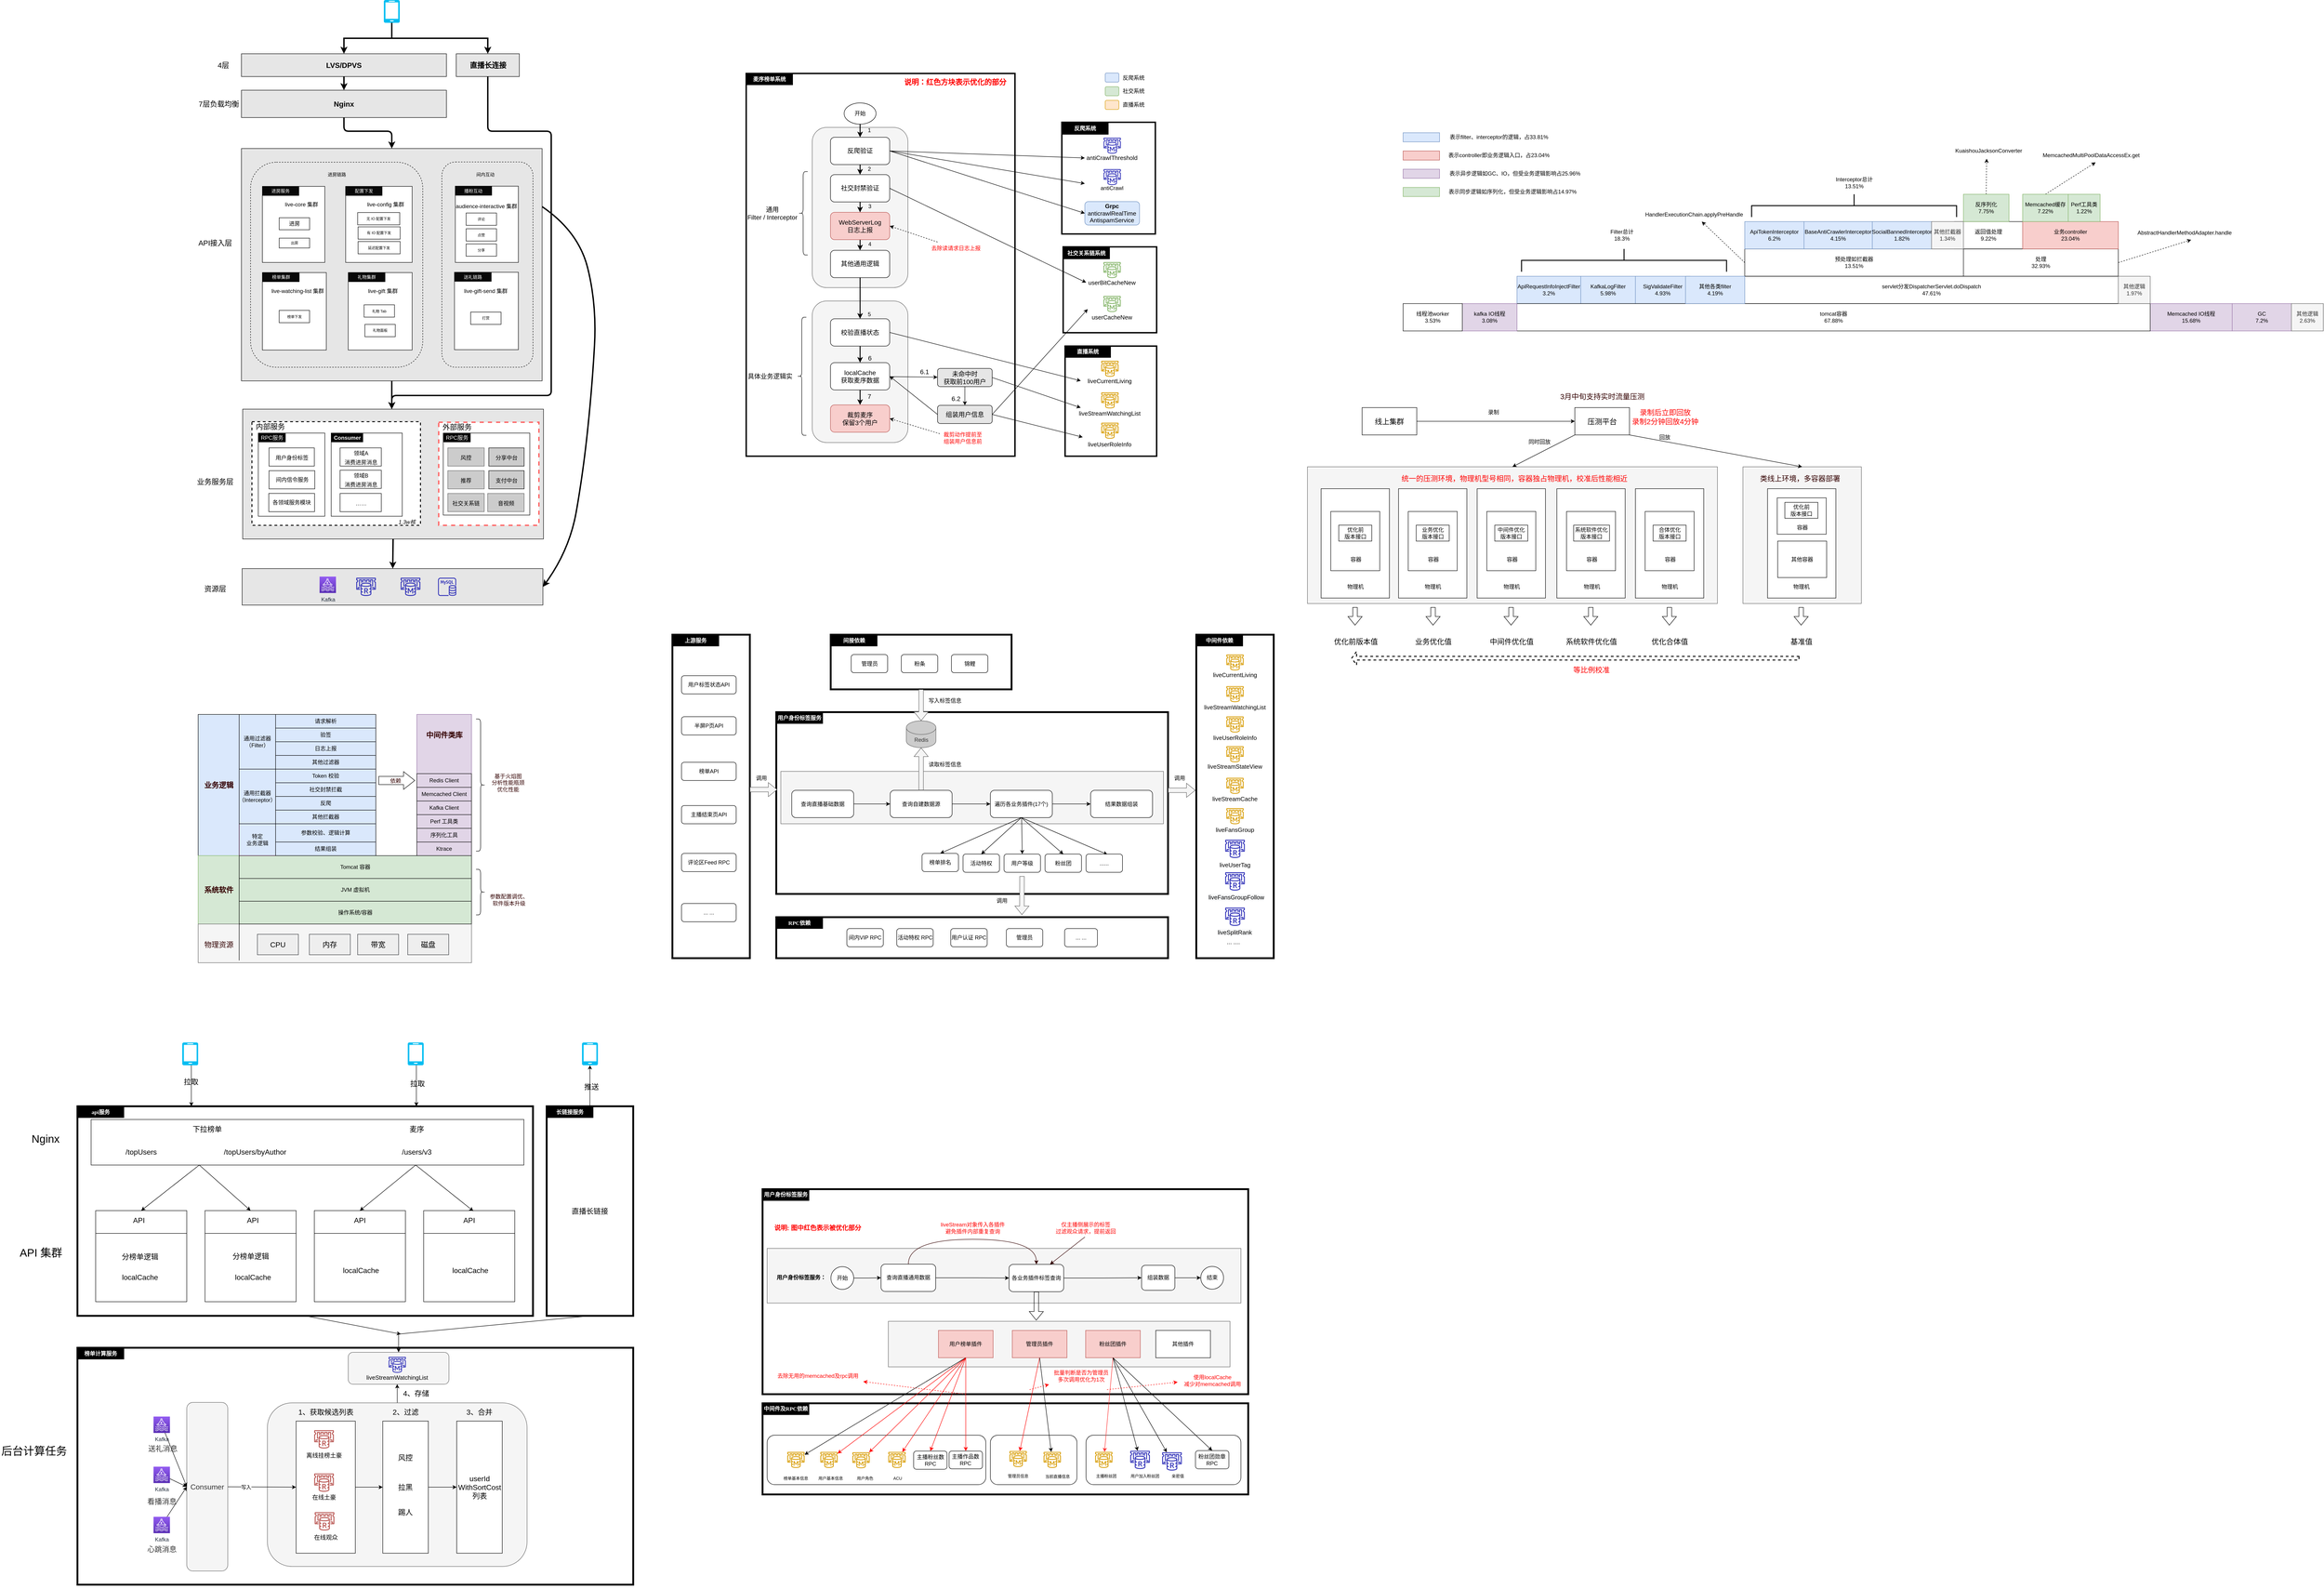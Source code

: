 <mxfile version="26.0.10">
  <diagram name="第 1 页" id="pB9ZR8L_eJIo9iwoNn-T">
    <mxGraphModel dx="3729" dy="1600" grid="1" gridSize="10" guides="1" tooltips="1" connect="1" arrows="1" fold="1" page="1" pageScale="1" pageWidth="827" pageHeight="1169" math="0" shadow="0">
      <root>
        <mxCell id="0" />
        <mxCell id="1" parent="0" />
        <mxCell id="BgDW5pC34_x2A9uitIVd-1" value="" style="rounded=0;whiteSpace=wrap;html=1;fillColor=#E6E6E6;" parent="1" vertex="1">
          <mxGeometry x="200" y="388" width="660" height="510" as="geometry" />
        </mxCell>
        <mxCell id="BgDW5pC34_x2A9uitIVd-2" value="" style="rounded=1;whiteSpace=wrap;html=1;fontSize=10;fillColor=none;dashed=1;" parent="1" vertex="1">
          <mxGeometry x="220" y="418" width="378" height="450" as="geometry" />
        </mxCell>
        <mxCell id="BgDW5pC34_x2A9uitIVd-3" value="" style="rounded=1;whiteSpace=wrap;html=1;fontSize=10;fillColor=none;dashed=1;" parent="1" vertex="1">
          <mxGeometry x="640" y="417.48" width="200" height="450.52" as="geometry" />
        </mxCell>
        <mxCell id="BgDW5pC34_x2A9uitIVd-4" value="" style="rounded=0;whiteSpace=wrap;html=1;fillColor=#E6E6E6;" parent="1" vertex="1">
          <mxGeometry x="202.75" y="960" width="660.25" height="285" as="geometry" />
        </mxCell>
        <mxCell id="BgDW5pC34_x2A9uitIVd-5" value="" style="rounded=0;whiteSpace=wrap;html=1;strokeWidth=2;fillColor=#FFFFFF;fontSize=16;fontColor=#FFFFFF;dashed=1;" parent="1" vertex="1">
          <mxGeometry x="223" y="987.5" width="370" height="227.5" as="geometry" />
        </mxCell>
        <mxCell id="BgDW5pC34_x2A9uitIVd-6" value="" style="rounded=0;whiteSpace=wrap;html=1;fillColor=#E6E6E6;" parent="1" vertex="1">
          <mxGeometry x="201.5" y="1310" width="660.25" height="80" as="geometry" />
        </mxCell>
        <mxCell id="BgDW5pC34_x2A9uitIVd-7" value="1.3w核" style="text;html=1;align=center;verticalAlign=middle;resizable=0;points=[];autosize=1;fontStyle=2" parent="1" vertex="1">
          <mxGeometry x="533" y="1192.5" width="60" height="30" as="geometry" />
        </mxCell>
        <mxCell id="BgDW5pC34_x2A9uitIVd-8" value="&lt;span style=&quot;font-size: 16px ; font-weight: 700&quot;&gt;Nginx&lt;/span&gt;" style="rounded=0;whiteSpace=wrap;html=1;fillColor=#E6E6E6;" parent="1" vertex="1">
          <mxGeometry x="200" y="260" width="450" height="60" as="geometry" />
        </mxCell>
        <mxCell id="BgDW5pC34_x2A9uitIVd-9" value="" style="outlineConnect=0;fontColor=#232F3E;gradientColor=none;fillColor=#3334B9;strokeColor=none;dashed=0;verticalLabelPosition=bottom;verticalAlign=top;align=center;html=1;fontSize=12;fontStyle=0;aspect=fixed;pointerEvents=1;shape=mxgraph.aws4.elasticache_for_redis;" parent="1" vertex="1">
          <mxGeometry x="450.89" y="1330" width="45.22" height="40" as="geometry" />
        </mxCell>
        <mxCell id="BgDW5pC34_x2A9uitIVd-10" value="" style="outlineConnect=0;fontColor=#232F3E;gradientColor=none;fillColor=#3334B9;strokeColor=none;dashed=0;verticalLabelPosition=bottom;verticalAlign=top;align=center;html=1;fontSize=12;fontStyle=0;aspect=fixed;pointerEvents=1;shape=mxgraph.aws4.rds_mysql_instance;" parent="1" vertex="1">
          <mxGeometry x="631.5" y="1330" width="40" height="40" as="geometry" />
        </mxCell>
        <mxCell id="BgDW5pC34_x2A9uitIVd-11" value="&lt;font color=&quot;#000000&quot; style=&quot;font-size: 16px&quot;&gt;API接入层&lt;/font&gt;" style="text;html=1;align=center;verticalAlign=middle;resizable=0;points=[];autosize=1;fontColor=#FFFFFF;fontSize=16;" parent="1" vertex="1">
          <mxGeometry x="92" y="580.49" width="100" height="30" as="geometry" />
        </mxCell>
        <mxCell id="BgDW5pC34_x2A9uitIVd-12" value="&lt;font color=&quot;#000000&quot; style=&quot;font-size: 16px&quot;&gt;业务服务层&lt;/font&gt;" style="text;html=1;align=center;verticalAlign=middle;resizable=0;points=[];autosize=1;fontColor=#FFFFFF;fontSize=16;" parent="1" vertex="1">
          <mxGeometry x="92" y="1104" width="100" height="30" as="geometry" />
        </mxCell>
        <mxCell id="BgDW5pC34_x2A9uitIVd-13" value="&lt;font color=&quot;#000000&quot; style=&quot;font-size: 16px&quot;&gt;资源层&lt;/font&gt;" style="text;html=1;align=center;verticalAlign=middle;resizable=0;points=[];autosize=1;fontColor=#FFFFFF;fontSize=16;" parent="1" vertex="1">
          <mxGeometry x="112" y="1343.5" width="60" height="20" as="geometry" />
        </mxCell>
        <mxCell id="BgDW5pC34_x2A9uitIVd-14" value="&lt;font color=&quot;#000000&quot; style=&quot;font-size: 16px&quot;&gt;7层负载均衡&lt;/font&gt;" style="text;html=1;align=center;verticalAlign=middle;resizable=0;points=[];autosize=1;fontColor=#FFFFFF;fontSize=16;" parent="1" vertex="1">
          <mxGeometry x="100" y="280" width="100" height="20" as="geometry" />
        </mxCell>
        <mxCell id="BgDW5pC34_x2A9uitIVd-15" value="&lt;font color=&quot;#000000&quot; style=&quot;font-size: 16px&quot;&gt;4层&lt;/font&gt;" style="text;html=1;align=center;verticalAlign=middle;resizable=0;points=[];autosize=1;fontColor=#FFFFFF;fontSize=16;" parent="1" vertex="1">
          <mxGeometry x="140" y="195" width="40" height="20" as="geometry" />
        </mxCell>
        <mxCell id="BgDW5pC34_x2A9uitIVd-16" value="" style="edgeStyle=orthogonalEdgeStyle;rounded=0;orthogonalLoop=1;jettySize=auto;html=1;fontSize=16;fontColor=#FFFFFF;strokeWidth=3;" parent="1" source="BgDW5pC34_x2A9uitIVd-17" target="BgDW5pC34_x2A9uitIVd-8" edge="1">
          <mxGeometry relative="1" as="geometry" />
        </mxCell>
        <mxCell id="BgDW5pC34_x2A9uitIVd-17" value="&lt;span style=&quot;font-size: 16px ; font-weight: 700&quot;&gt;LVS/DPVS&lt;/span&gt;" style="rounded=0;whiteSpace=wrap;html=1;fillColor=#E6E6E6;" parent="1" vertex="1">
          <mxGeometry x="200" y="180" width="450" height="50" as="geometry" />
        </mxCell>
        <mxCell id="BgDW5pC34_x2A9uitIVd-18" value="" style="edgeStyle=orthogonalEdgeStyle;rounded=0;orthogonalLoop=1;jettySize=auto;html=1;fontSize=16;fontColor=#FFFFFF;strokeWidth=3;" parent="1" source="BgDW5pC34_x2A9uitIVd-19" target="BgDW5pC34_x2A9uitIVd-17" edge="1">
          <mxGeometry relative="1" as="geometry" />
        </mxCell>
        <mxCell id="BgDW5pC34_x2A9uitIVd-19" value="" style="verticalLabelPosition=bottom;html=1;verticalAlign=top;align=center;strokeColor=none;fillColor=#00BEF2;shape=mxgraph.azure.mobile;pointerEvents=1;fontSize=16;fontColor=#FFFFFF;" parent="1" vertex="1">
          <mxGeometry x="512.5" y="62" width="35" height="50" as="geometry" />
        </mxCell>
        <mxCell id="BgDW5pC34_x2A9uitIVd-20" value="" style="curved=1;endArrow=classic;html=1;fontSize=16;fontColor=#FFFFFF;exitX=1;exitY=0.25;exitDx=0;exitDy=0;entryX=1;entryY=0.5;entryDx=0;entryDy=0;strokeWidth=3;" parent="1" source="BgDW5pC34_x2A9uitIVd-1" target="BgDW5pC34_x2A9uitIVd-6" edge="1">
          <mxGeometry width="50" height="50" relative="1" as="geometry">
            <mxPoint x="1010" y="650" as="sourcePoint" />
            <mxPoint x="1060" y="600" as="targetPoint" />
            <Array as="points">
              <mxPoint x="940" y="570" />
              <mxPoint x="980" y="730" />
              <mxPoint x="970" y="910" />
              <mxPoint x="950" y="1100" />
              <mxPoint x="920" y="1270" />
            </Array>
          </mxGeometry>
        </mxCell>
        <mxCell id="BgDW5pC34_x2A9uitIVd-21" value="" style="whiteSpace=wrap;html=1;strokeWidth=1;fillColor=#FFFFFF;fontSize=16;fontColor=#FFFFFF;" parent="1" vertex="1">
          <mxGeometry x="237" y="1012.5" width="146" height="182.5" as="geometry" />
        </mxCell>
        <mxCell id="BgDW5pC34_x2A9uitIVd-22" value="" style="whiteSpace=wrap;html=1;strokeWidth=1;fillColor=#FFFFFF;fontSize=16;fontColor=#FFFFFF;" parent="1" vertex="1">
          <mxGeometry x="397" y="1012.5" width="156" height="182.5" as="geometry" />
        </mxCell>
        <mxCell id="BgDW5pC34_x2A9uitIVd-23" value="&lt;font color=&quot;#000000&quot;&gt;内部服务&lt;/font&gt;" style="text;html=1;align=center;verticalAlign=middle;resizable=0;points=[];autosize=1;fontSize=16;fontColor=#FFFFFF;" parent="1" vertex="1">
          <mxGeometry x="223" y="987.5" width="80" height="20" as="geometry" />
        </mxCell>
        <mxCell id="BgDW5pC34_x2A9uitIVd-24" value="&lt;span style=&quot;font-size: 12px&quot;&gt;&lt;font color=&quot;#000000&quot;&gt;用户身份标签&lt;/font&gt;&lt;/span&gt;" style="rounded=0;whiteSpace=wrap;html=1;strokeWidth=1;fillColor=#FFFFFF;fontSize=16;fontColor=#FFFFFF;" parent="1" vertex="1">
          <mxGeometry x="260.5" y="1045" width="99.5" height="40" as="geometry" />
        </mxCell>
        <mxCell id="BgDW5pC34_x2A9uitIVd-25" value="&lt;span style=&quot;font-size: 12px&quot;&gt;&lt;font color=&quot;#000000&quot;&gt;领域A&lt;br&gt;&lt;/font&gt;&lt;/span&gt;&lt;span style=&quot;color: rgb(0, 0, 0); font-size: 12px;&quot;&gt;消费&lt;/span&gt;&lt;span style=&quot;font-size: 12px&quot;&gt;&lt;font color=&quot;#000000&quot;&gt;进房消息&lt;/font&gt;&lt;/span&gt;" style="rounded=0;whiteSpace=wrap;html=1;strokeWidth=1;fillColor=#FFFFFF;fontSize=16;fontColor=#FFFFFF;" parent="1" vertex="1">
          <mxGeometry x="416.5" y="1045" width="90.5" height="40" as="geometry" />
        </mxCell>
        <mxCell id="BgDW5pC34_x2A9uitIVd-26" value="间内信令服务" style="rounded=0;whiteSpace=wrap;html=1;" parent="1" vertex="1">
          <mxGeometry x="260.5" y="1095" width="100.5" height="40" as="geometry" />
        </mxCell>
        <mxCell id="BgDW5pC34_x2A9uitIVd-27" value="各领域服务模块" style="rounded=0;whiteSpace=wrap;html=1;" parent="1" vertex="1">
          <mxGeometry x="260" y="1145" width="100.5" height="40" as="geometry" />
        </mxCell>
        <mxCell id="BgDW5pC34_x2A9uitIVd-28" value="&lt;span style=&quot;font-weight: 700&quot;&gt;&lt;font color=&quot;#ffffff&quot;&gt;Consumer&lt;/font&gt;&lt;/span&gt;" style="text;html=1;align=center;verticalAlign=middle;resizable=0;points=[];autosize=1;strokeWidth=1;fillColor=#000000;fontColor=#FFFFFF;" parent="1" vertex="1">
          <mxGeometry x="397" y="1012.5" width="70" height="20" as="geometry" />
        </mxCell>
        <mxCell id="BgDW5pC34_x2A9uitIVd-29" value="RPC服务" style="text;html=1;align=center;verticalAlign=middle;resizable=0;points=[];autosize=1;strokeWidth=1;fillColor=#000000;fontColor=#FFFFFF;" parent="1" vertex="1">
          <mxGeometry x="237" y="1012.5" width="60" height="20" as="geometry" />
        </mxCell>
        <mxCell id="BgDW5pC34_x2A9uitIVd-30" value="" style="rounded=0;whiteSpace=wrap;html=1;strokeWidth=3;fillColor=#FFFFFF;fontSize=16;fontColor=#FFFFFF;dashed=1;strokeColor=#FF6666;" parent="1" vertex="1">
          <mxGeometry x="633" y="988.75" width="220" height="226.25" as="geometry" />
        </mxCell>
        <mxCell id="BgDW5pC34_x2A9uitIVd-31" value="" style="whiteSpace=wrap;html=1;strokeWidth=1;fillColor=#FFFFFF;fontSize=16;fontColor=#FFFFFF;" parent="1" vertex="1">
          <mxGeometry x="643" y="1012.5" width="190" height="180" as="geometry" />
        </mxCell>
        <mxCell id="BgDW5pC34_x2A9uitIVd-32" value="RPC服务" style="text;html=1;align=center;verticalAlign=middle;resizable=0;points=[];autosize=1;strokeWidth=1;fillColor=#000000;fontColor=#FFFFFF;" parent="1" vertex="1">
          <mxGeometry x="643" y="1012.5" width="60" height="20" as="geometry" />
        </mxCell>
        <mxCell id="BgDW5pC34_x2A9uitIVd-33" value="&lt;font color=&quot;#000000&quot;&gt;外部服务&lt;/font&gt;" style="text;html=1;align=center;verticalAlign=middle;resizable=0;points=[];autosize=1;fontSize=16;fontColor=#FFFFFF;" parent="1" vertex="1">
          <mxGeometry x="633" y="988.75" width="80" height="20" as="geometry" />
        </mxCell>
        <mxCell id="BgDW5pC34_x2A9uitIVd-34" value="&lt;font color=&quot;#000000&quot;&gt;&lt;span style=&quot;font-size: 12px&quot;&gt;风控&lt;/span&gt;&lt;/font&gt;" style="rounded=0;whiteSpace=wrap;html=1;strokeWidth=1;fillColor=#CCCCCC;fontSize=16;strokeColor=#666666;fontColor=#333333;" parent="1" vertex="1">
          <mxGeometry x="653" y="1045" width="80" height="40" as="geometry" />
        </mxCell>
        <mxCell id="BgDW5pC34_x2A9uitIVd-35" value="&lt;font color=&quot;#000000&quot;&gt;&lt;span style=&quot;font-size: 12px&quot;&gt;推荐&lt;/span&gt;&lt;/font&gt;" style="rounded=0;whiteSpace=wrap;html=1;strokeWidth=1;fillColor=#CCCCCC;fontSize=16;strokeColor=#666666;fontColor=#333333;" parent="1" vertex="1">
          <mxGeometry x="653" y="1095" width="80" height="40" as="geometry" />
        </mxCell>
        <mxCell id="BgDW5pC34_x2A9uitIVd-36" value="&lt;font color=&quot;#000000&quot;&gt;&lt;span style=&quot;font-size: 12px;&quot;&gt;支付中台&lt;/span&gt;&lt;/font&gt;" style="rounded=0;whiteSpace=wrap;html=1;strokeWidth=1;fillColor=#CCCCCC;fontSize=16;fontColor=#FFFFFF;" parent="1" vertex="1">
          <mxGeometry x="743" y="1095" width="77.5" height="40" as="geometry" />
        </mxCell>
        <mxCell id="BgDW5pC34_x2A9uitIVd-37" value="&lt;font color=&quot;#000000&quot;&gt;&lt;span style=&quot;font-size: 12px&quot;&gt;社交关系链&lt;/span&gt;&lt;/font&gt;" style="rounded=0;whiteSpace=wrap;html=1;strokeWidth=1;fillColor=#CCCCCC;fontSize=16;strokeColor=#666666;fontColor=#333333;" parent="1" vertex="1">
          <mxGeometry x="653" y="1145" width="80" height="40" as="geometry" />
        </mxCell>
        <mxCell id="BgDW5pC34_x2A9uitIVd-38" value="&lt;font color=&quot;#000000&quot;&gt;&lt;span style=&quot;font-size: 12px&quot;&gt;分享中台&lt;/span&gt;&lt;/font&gt;" style="rounded=0;whiteSpace=wrap;html=1;strokeWidth=1;fillColor=#CCCCCC;fontSize=16;fontColor=#FFFFFF;" parent="1" vertex="1">
          <mxGeometry x="743" y="1045" width="77.5" height="40" as="geometry" />
        </mxCell>
        <mxCell id="BgDW5pC34_x2A9uitIVd-39" value="" style="endArrow=classic;html=1;fontColor=#FF6666;exitX=0.5;exitY=1;exitDx=0;exitDy=0;strokeWidth=3;" parent="1" source="BgDW5pC34_x2A9uitIVd-1" edge="1">
          <mxGeometry width="50" height="50" relative="1" as="geometry">
            <mxPoint x="80" y="730" as="sourcePoint" />
            <mxPoint x="530" y="960" as="targetPoint" />
            <Array as="points" />
          </mxGeometry>
        </mxCell>
        <mxCell id="BgDW5pC34_x2A9uitIVd-40" value="" style="endArrow=classic;html=1;strokeWidth=3;fontColor=#000000;exitX=0.5;exitY=1;exitDx=0;exitDy=0;" parent="1" source="BgDW5pC34_x2A9uitIVd-4" target="BgDW5pC34_x2A9uitIVd-6" edge="1">
          <mxGeometry width="50" height="50" relative="1" as="geometry">
            <mxPoint x="51.75" y="1160" as="sourcePoint" />
            <mxPoint x="101.75" y="1110" as="targetPoint" />
          </mxGeometry>
        </mxCell>
        <mxCell id="BgDW5pC34_x2A9uitIVd-41" value="" style="endArrow=classic;html=1;strokeWidth=3;fontColor=#000000;exitX=0.5;exitY=1;exitDx=0;exitDy=0;entryX=0.5;entryY=0;entryDx=0;entryDy=0;edgeStyle=orthogonalEdgeStyle;" parent="1" source="BgDW5pC34_x2A9uitIVd-8" target="BgDW5pC34_x2A9uitIVd-1" edge="1">
          <mxGeometry width="50" height="50" relative="1" as="geometry">
            <mxPoint x="960" y="510" as="sourcePoint" />
            <mxPoint x="1010" y="460" as="targetPoint" />
            <Array as="points">
              <mxPoint x="425" y="350" />
              <mxPoint x="530" y="350" />
            </Array>
          </mxGeometry>
        </mxCell>
        <mxCell id="BgDW5pC34_x2A9uitIVd-42" value="" style="outlineConnect=0;fontColor=#232F3E;gradientColor=none;fillColor=#3334B9;strokeColor=none;dashed=0;verticalLabelPosition=bottom;verticalAlign=top;align=center;html=1;fontSize=12;fontStyle=0;aspect=fixed;pointerEvents=1;shape=mxgraph.aws4.elasticache_for_memcached;" parent="1" vertex="1">
          <mxGeometry x="548.5" y="1330" width="45.21" height="40" as="geometry" />
        </mxCell>
        <mxCell id="BgDW5pC34_x2A9uitIVd-43" value="Kafka" style="outlineConnect=0;fontColor=#232F3E;gradientColor=#945DF2;gradientDirection=north;fillColor=#5A30B5;strokeColor=#ffffff;dashed=0;verticalLabelPosition=bottom;verticalAlign=top;align=center;html=1;fontSize=12;fontStyle=0;aspect=fixed;shape=mxgraph.aws4.resourceIcon;resIcon=mxgraph.aws4.managed_streaming_for_kafka;" parent="1" vertex="1">
          <mxGeometry x="371.5" y="1327.5" width="36" height="36" as="geometry" />
        </mxCell>
        <mxCell id="BgDW5pC34_x2A9uitIVd-44" value="" style="rounded=0;whiteSpace=wrap;html=1;" parent="1" vertex="1">
          <mxGeometry x="246" y="471.05" width="137" height="166.95" as="geometry" />
        </mxCell>
        <mxCell id="BgDW5pC34_x2A9uitIVd-45" value="进房服务" style="rounded=0;whiteSpace=wrap;html=1;fontSize=10;fillColor=#080808;fontColor=#ffffff;" parent="1" vertex="1">
          <mxGeometry x="246" y="471.05" width="80" height="20" as="geometry" />
        </mxCell>
        <mxCell id="BgDW5pC34_x2A9uitIVd-46" value="" style="rounded=0;whiteSpace=wrap;html=1;" parent="1" vertex="1">
          <mxGeometry x="669.41" y="470.64" width="138.5" height="167.36" as="geometry" />
        </mxCell>
        <mxCell id="BgDW5pC34_x2A9uitIVd-47" value="播粉互动" style="rounded=0;whiteSpace=wrap;html=1;fontSize=10;fillColor=#080808;fontColor=#ffffff;" parent="1" vertex="1">
          <mxGeometry x="669.41" y="470.64" width="80" height="20" as="geometry" />
        </mxCell>
        <mxCell id="BgDW5pC34_x2A9uitIVd-48" value="" style="rounded=0;whiteSpace=wrap;html=1;" parent="1" vertex="1">
          <mxGeometry x="667.59" y="659.51" width="140.32" height="170" as="geometry" />
        </mxCell>
        <mxCell id="BgDW5pC34_x2A9uitIVd-49" value="送礼链路" style="rounded=0;whiteSpace=wrap;html=1;fontSize=10;fillColor=#080808;fontColor=#ffffff;" parent="1" vertex="1">
          <mxGeometry x="668.4" y="659.51" width="80" height="20" as="geometry" />
        </mxCell>
        <mxCell id="BgDW5pC34_x2A9uitIVd-50" value="" style="rounded=0;whiteSpace=wrap;html=1;" parent="1" vertex="1">
          <mxGeometry x="428.74" y="471.05" width="146" height="166.95" as="geometry" />
        </mxCell>
        <mxCell id="BgDW5pC34_x2A9uitIVd-51" value="配置下发" style="rounded=0;whiteSpace=wrap;html=1;fontSize=10;fillColor=#080808;fontColor=#ffffff;" parent="1" vertex="1">
          <mxGeometry x="428.74" y="471.05" width="80" height="20" as="geometry" />
        </mxCell>
        <mxCell id="BgDW5pC34_x2A9uitIVd-52" value="&lt;span style=&quot;font-size: 12px;&quot;&gt;进房&lt;/span&gt;" style="rounded=0;whiteSpace=wrap;html=1;fontSize=10;" parent="1" vertex="1">
          <mxGeometry x="282.88" y="539.91" width="66.73" height="26.35" as="geometry" />
        </mxCell>
        <mxCell id="BgDW5pC34_x2A9uitIVd-53" value="出房" style="rounded=0;whiteSpace=wrap;html=1;fontSize=8;" parent="1" vertex="1">
          <mxGeometry x="282.88" y="584.69" width="66.73" height="21.6" as="geometry" />
        </mxCell>
        <mxCell id="BgDW5pC34_x2A9uitIVd-54" value="打赏" style="rounded=0;whiteSpace=wrap;html=1;fontSize=8;" parent="1" vertex="1">
          <mxGeometry x="703.16" y="746.98" width="66.73" height="27.01" as="geometry" />
        </mxCell>
        <mxCell id="BgDW5pC34_x2A9uitIVd-55" value="评论" style="rounded=0;whiteSpace=wrap;html=1;fontSize=8;" parent="1" vertex="1">
          <mxGeometry x="693.19" y="529.52" width="66.73" height="27.01" as="geometry" />
        </mxCell>
        <mxCell id="BgDW5pC34_x2A9uitIVd-56" value="点赞" style="rounded=0;whiteSpace=wrap;html=1;fontSize=8;" parent="1" vertex="1">
          <mxGeometry x="693.19" y="564.06" width="66.73" height="27.01" as="geometry" />
        </mxCell>
        <mxCell id="BgDW5pC34_x2A9uitIVd-57" value="进房链路" style="text;html=1;align=center;verticalAlign=middle;resizable=0;points=[];autosize=1;strokeColor=none;fillColor=none;fontSize=10;" parent="1" vertex="1">
          <mxGeometry x="374" y="430" width="70" height="30" as="geometry" />
        </mxCell>
        <mxCell id="BgDW5pC34_x2A9uitIVd-58" value="间内互动" style="text;html=1;align=center;verticalAlign=middle;resizable=0;points=[];autosize=1;strokeColor=none;fillColor=none;fontSize=10;" parent="1" vertex="1">
          <mxGeometry x="699.89" y="430" width="70" height="30" as="geometry" />
        </mxCell>
        <mxCell id="BgDW5pC34_x2A9uitIVd-59" value="&lt;span style=&quot;font-size: 16px ; font-weight: 700&quot;&gt;直播长连接&lt;/span&gt;" style="rounded=0;whiteSpace=wrap;html=1;fillColor=#E6E6E6;" parent="1" vertex="1">
          <mxGeometry x="671.5" y="180" width="138.5" height="50" as="geometry" />
        </mxCell>
        <mxCell id="BgDW5pC34_x2A9uitIVd-60" value="" style="endArrow=classic;html=1;rounded=1;strokeWidth=3;exitX=0.5;exitY=1;exitDx=0;exitDy=0;edgeStyle=orthogonalEdgeStyle;" parent="1" source="BgDW5pC34_x2A9uitIVd-59" edge="1">
          <mxGeometry x="-0.053" y="-10" width="50" height="50" relative="1" as="geometry">
            <mxPoint x="740" y="340" as="sourcePoint" />
            <mxPoint x="530" y="960" as="targetPoint" />
            <Array as="points">
              <mxPoint x="741" y="350" />
              <mxPoint x="880" y="350" />
              <mxPoint x="880" y="930" />
              <mxPoint x="530" y="930" />
            </Array>
            <mxPoint as="offset" />
          </mxGeometry>
        </mxCell>
        <mxCell id="BgDW5pC34_x2A9uitIVd-61" value="" style="edgeStyle=orthogonalEdgeStyle;rounded=0;orthogonalLoop=1;jettySize=auto;html=1;fontSize=16;fontColor=#FFFFFF;exitX=0.5;exitY=1;exitDx=0;exitDy=0;exitPerimeter=0;strokeWidth=3;" parent="1" source="BgDW5pC34_x2A9uitIVd-19" target="BgDW5pC34_x2A9uitIVd-59" edge="1">
          <mxGeometry relative="1" as="geometry">
            <mxPoint x="540" y="122" as="sourcePoint" />
            <mxPoint x="435" y="190" as="targetPoint" />
          </mxGeometry>
        </mxCell>
        <mxCell id="BgDW5pC34_x2A9uitIVd-62" value="无 IO 配置下发" style="rounded=0;whiteSpace=wrap;html=1;fontSize=8;" parent="1" vertex="1">
          <mxGeometry x="455.12" y="528.5" width="92.35" height="27.01" as="geometry" />
        </mxCell>
        <mxCell id="BgDW5pC34_x2A9uitIVd-63" value="有 IO 配置下发" style="rounded=0;whiteSpace=wrap;html=1;fontSize=8;" parent="1" vertex="1">
          <mxGeometry x="456.01" y="559.85" width="92.35" height="27.01" as="geometry" />
        </mxCell>
        <mxCell id="BgDW5pC34_x2A9uitIVd-64" value="延迟配置下发" style="rounded=0;whiteSpace=wrap;html=1;fontSize=8;" parent="1" vertex="1">
          <mxGeometry x="456.01" y="592.13" width="92.35" height="27.01" as="geometry" />
        </mxCell>
        <mxCell id="BgDW5pC34_x2A9uitIVd-65" value="live-core 集群" style="text;html=1;strokeColor=none;fillColor=none;align=center;verticalAlign=middle;whiteSpace=wrap;rounded=0;" parent="1" vertex="1">
          <mxGeometry x="291.5" y="495.5" width="80" height="30" as="geometry" />
        </mxCell>
        <mxCell id="BgDW5pC34_x2A9uitIVd-66" value="live-config 集群" style="text;html=1;strokeColor=none;fillColor=none;align=center;verticalAlign=middle;whiteSpace=wrap;rounded=0;" parent="1" vertex="1">
          <mxGeometry x="473" y="495.5" width="87" height="30" as="geometry" />
        </mxCell>
        <mxCell id="BgDW5pC34_x2A9uitIVd-67" value="" style="rounded=0;whiteSpace=wrap;html=1;" parent="1" vertex="1">
          <mxGeometry x="246.0" y="660.24" width="140.32" height="170" as="geometry" />
        </mxCell>
        <mxCell id="BgDW5pC34_x2A9uitIVd-68" value="榜单集群" style="rounded=0;whiteSpace=wrap;html=1;fontSize=10;fillColor=#080808;fontColor=#ffffff;" parent="1" vertex="1">
          <mxGeometry x="246.81" y="660.24" width="80" height="20" as="geometry" />
        </mxCell>
        <mxCell id="BgDW5pC34_x2A9uitIVd-69" value="榜单下发" style="rounded=0;whiteSpace=wrap;html=1;fontSize=8;" parent="1" vertex="1">
          <mxGeometry x="282.79" y="743.23" width="66.73" height="27.01" as="geometry" />
        </mxCell>
        <mxCell id="BgDW5pC34_x2A9uitIVd-70" value="" style="rounded=0;whiteSpace=wrap;html=1;" parent="1" vertex="1">
          <mxGeometry x="434.42" y="660.24" width="140.32" height="170" as="geometry" />
        </mxCell>
        <mxCell id="BgDW5pC34_x2A9uitIVd-71" value="礼物集群" style="rounded=0;whiteSpace=wrap;html=1;fontSize=10;fillColor=#080808;fontColor=#ffffff;" parent="1" vertex="1">
          <mxGeometry x="435.23" y="660.24" width="80" height="20" as="geometry" />
        </mxCell>
        <mxCell id="BgDW5pC34_x2A9uitIVd-72" value="礼物 Tab" style="rounded=0;whiteSpace=wrap;html=1;fontSize=8;" parent="1" vertex="1">
          <mxGeometry x="469.21" y="731" width="66.73" height="27.01" as="geometry" />
        </mxCell>
        <mxCell id="BgDW5pC34_x2A9uitIVd-73" value="live-watching-list 集群" style="text;html=1;strokeColor=none;fillColor=none;align=center;verticalAlign=middle;whiteSpace=wrap;rounded=0;" parent="1" vertex="1">
          <mxGeometry x="254" y="686" width="139" height="30" as="geometry" />
        </mxCell>
        <mxCell id="BgDW5pC34_x2A9uitIVd-74" value="live-gift 集群" style="text;html=1;strokeColor=none;fillColor=none;align=center;verticalAlign=middle;whiteSpace=wrap;rounded=0;" parent="1" vertex="1">
          <mxGeometry x="467" y="686" width="87" height="30" as="geometry" />
        </mxCell>
        <mxCell id="BgDW5pC34_x2A9uitIVd-75" value="礼物面板" style="rounded=0;whiteSpace=wrap;html=1;fontSize=8;" parent="1" vertex="1">
          <mxGeometry x="471.0" y="773.99" width="66.73" height="27.01" as="geometry" />
        </mxCell>
        <mxCell id="BgDW5pC34_x2A9uitIVd-76" value="audience-interactive 集群" style="text;html=1;strokeColor=none;fillColor=none;align=center;verticalAlign=middle;whiteSpace=wrap;rounded=0;" parent="1" vertex="1">
          <mxGeometry x="668.4" y="500.08" width="140" height="29.44" as="geometry" />
        </mxCell>
        <mxCell id="BgDW5pC34_x2A9uitIVd-77" value="分享" style="rounded=0;whiteSpace=wrap;html=1;fontSize=8;" parent="1" vertex="1">
          <mxGeometry x="693.19" y="597.37" width="66.73" height="27.01" as="geometry" />
        </mxCell>
        <mxCell id="BgDW5pC34_x2A9uitIVd-78" value="live-gift-send 集群" style="text;html=1;strokeColor=none;fillColor=none;align=center;verticalAlign=middle;whiteSpace=wrap;rounded=0;" parent="1" vertex="1">
          <mxGeometry x="683.06" y="686" width="106.94" height="30" as="geometry" />
        </mxCell>
        <mxCell id="BgDW5pC34_x2A9uitIVd-79" value="&lt;span style=&quot;font-size: 12px&quot;&gt;&lt;font color=&quot;#000000&quot;&gt;领域B&lt;br&gt;&lt;/font&gt;&lt;/span&gt;&lt;span style=&quot;color: rgb(0, 0, 0); font-size: 12px;&quot;&gt;消费&lt;/span&gt;&lt;span style=&quot;font-size: 12px&quot;&gt;&lt;font color=&quot;#000000&quot;&gt;进房消息&lt;/font&gt;&lt;/span&gt;" style="rounded=0;whiteSpace=wrap;html=1;strokeWidth=1;fillColor=#FFFFFF;fontSize=16;fontColor=#FFFFFF;" parent="1" vertex="1">
          <mxGeometry x="416.5" y="1094" width="90.5" height="40" as="geometry" />
        </mxCell>
        <mxCell id="BgDW5pC34_x2A9uitIVd-80" value="&lt;font color=&quot;#000000&quot;&gt;&lt;span style=&quot;font-size: 12px;&quot;&gt;……&lt;/span&gt;&lt;/font&gt;" style="rounded=0;whiteSpace=wrap;html=1;strokeWidth=1;fillColor=#FFFFFF;fontSize=16;fontColor=#FFFFFF;" parent="1" vertex="1">
          <mxGeometry x="416.5" y="1145" width="90.5" height="40" as="geometry" />
        </mxCell>
        <mxCell id="BgDW5pC34_x2A9uitIVd-81" value="&lt;font color=&quot;#000000&quot;&gt;&lt;span style=&quot;font-size: 12px&quot;&gt;音视频&lt;/span&gt;&lt;/font&gt;" style="rounded=0;whiteSpace=wrap;html=1;strokeWidth=1;fillColor=#CCCCCC;fontSize=16;strokeColor=#666666;fontColor=#333333;" parent="1" vertex="1">
          <mxGeometry x="740.5" y="1145" width="80" height="40" as="geometry" />
        </mxCell>
        <mxCell id="BgDW5pC34_x2A9uitIVd-82" value="" style="rounded=0;whiteSpace=wrap;html=1;fillColor=#dae8fc;strokeColor=#000000;" parent="1" vertex="1">
          <mxGeometry x="105" y="1630" width="390" height="310" as="geometry" />
        </mxCell>
        <mxCell id="BgDW5pC34_x2A9uitIVd-83" value="" style="rounded=0;whiteSpace=wrap;html=1;fillColor=#e1d5e7;strokeColor=#9673a6;" parent="1" vertex="1">
          <mxGeometry x="585" y="1630" width="120" height="310" as="geometry" />
        </mxCell>
        <mxCell id="BgDW5pC34_x2A9uitIVd-84" value="" style="rounded=0;whiteSpace=wrap;html=1;fillColor=#d5e8d4;strokeColor=#82b366;" parent="1" vertex="1">
          <mxGeometry x="105" y="1940" width="600" height="150" as="geometry" />
        </mxCell>
        <mxCell id="BgDW5pC34_x2A9uitIVd-85" value="" style="rounded=0;whiteSpace=wrap;html=1;fillColor=#f5f5f5;strokeColor=#666666;fontColor=#333333;" parent="1" vertex="1">
          <mxGeometry x="105" y="2090" width="600" height="85" as="geometry" />
        </mxCell>
        <mxCell id="BgDW5pC34_x2A9uitIVd-86" value="CPU" style="rounded=0;whiteSpace=wrap;html=1;fontSize=16;fillColor=#eeeeee;strokeColor=#36393d;" parent="1" vertex="1">
          <mxGeometry x="235" y="2112.5" width="90" height="45" as="geometry" />
        </mxCell>
        <mxCell id="BgDW5pC34_x2A9uitIVd-87" value="内存" style="rounded=0;whiteSpace=wrap;html=1;fontSize=16;fillColor=#eeeeee;strokeColor=#36393d;" parent="1" vertex="1">
          <mxGeometry x="349" y="2112.5" width="90" height="45" as="geometry" />
        </mxCell>
        <mxCell id="BgDW5pC34_x2A9uitIVd-88" value="带宽" style="rounded=0;whiteSpace=wrap;html=1;fontSize=16;fillColor=#eeeeee;strokeColor=#36393d;" parent="1" vertex="1">
          <mxGeometry x="455" y="2112.5" width="90" height="45" as="geometry" />
        </mxCell>
        <mxCell id="BgDW5pC34_x2A9uitIVd-89" value="磁盘" style="rounded=0;whiteSpace=wrap;html=1;fontSize=16;fillColor=#eeeeee;strokeColor=#36393d;" parent="1" vertex="1">
          <mxGeometry x="565" y="2112.5" width="90" height="45" as="geometry" />
        </mxCell>
        <mxCell id="BgDW5pC34_x2A9uitIVd-90" value="物理资源" style="text;html=1;align=center;verticalAlign=middle;resizable=0;points=[];autosize=1;strokeColor=none;fillColor=none;fontSize=16;fontColor=#330000;" parent="1" vertex="1">
          <mxGeometry x="105" y="2120" width="90" height="30" as="geometry" />
        </mxCell>
        <mxCell id="BgDW5pC34_x2A9uitIVd-91" value="操作系统/容器" style="rounded=0;whiteSpace=wrap;html=1;fillColor=none;" parent="1" vertex="1">
          <mxGeometry x="195" y="2040" width="510" height="50" as="geometry" />
        </mxCell>
        <mxCell id="BgDW5pC34_x2A9uitIVd-92" value="JVM 虚拟机" style="rounded=0;whiteSpace=wrap;html=1;fillColor=none;" parent="1" vertex="1">
          <mxGeometry x="195" y="1990" width="510" height="50" as="geometry" />
        </mxCell>
        <mxCell id="BgDW5pC34_x2A9uitIVd-93" value="Tomcat 容器" style="rounded=0;whiteSpace=wrap;html=1;fillColor=none;" parent="1" vertex="1">
          <mxGeometry x="195" y="1940" width="510" height="50" as="geometry" />
        </mxCell>
        <mxCell id="BgDW5pC34_x2A9uitIVd-94" value="系统软件" style="text;html=1;align=center;verticalAlign=middle;resizable=0;points=[];autosize=1;strokeColor=none;fillColor=none;fontSize=16;fontColor=#330000;fontStyle=1" parent="1" vertex="1">
          <mxGeometry x="105" y="2000" width="90" height="30" as="geometry" />
        </mxCell>
        <mxCell id="BgDW5pC34_x2A9uitIVd-95" value="Kafka Client" style="rounded=0;whiteSpace=wrap;html=1;fillColor=none;" parent="1" vertex="1">
          <mxGeometry x="585" y="1820" width="120" height="30" as="geometry" />
        </mxCell>
        <mxCell id="BgDW5pC34_x2A9uitIVd-96" value="Ktrace" style="rounded=0;whiteSpace=wrap;html=1;fillColor=none;" parent="1" vertex="1">
          <mxGeometry x="585" y="1910" width="120" height="30" as="geometry" />
        </mxCell>
        <mxCell id="BgDW5pC34_x2A9uitIVd-97" value="Memcached Client" style="rounded=0;whiteSpace=wrap;html=1;fillColor=none;" parent="1" vertex="1">
          <mxGeometry x="585" y="1790" width="120" height="30" as="geometry" />
        </mxCell>
        <mxCell id="BgDW5pC34_x2A9uitIVd-98" value="序列化工具" style="rounded=0;whiteSpace=wrap;html=1;fillColor=none;" parent="1" vertex="1">
          <mxGeometry x="585" y="1880" width="120" height="30" as="geometry" />
        </mxCell>
        <mxCell id="BgDW5pC34_x2A9uitIVd-99" value="Redis Client" style="rounded=0;whiteSpace=wrap;html=1;fillColor=none;" parent="1" vertex="1">
          <mxGeometry x="585" y="1760" width="120" height="30" as="geometry" />
        </mxCell>
        <mxCell id="BgDW5pC34_x2A9uitIVd-100" value="Perf 工具类" style="rounded=0;whiteSpace=wrap;html=1;fillColor=none;" parent="1" vertex="1">
          <mxGeometry x="585" y="1850" width="120" height="30" as="geometry" />
        </mxCell>
        <mxCell id="BgDW5pC34_x2A9uitIVd-101" value="中间件类库" style="text;html=1;align=center;verticalAlign=middle;resizable=0;points=[];autosize=1;strokeColor=none;fillColor=none;fontSize=16;fontColor=#330000;fontStyle=1" parent="1" vertex="1">
          <mxGeometry x="595" y="1660" width="100" height="30" as="geometry" />
        </mxCell>
        <mxCell id="BgDW5pC34_x2A9uitIVd-102" value="" style="shape=flexArrow;endArrow=classic;html=1;rounded=0;fontSize=16;fontColor=#330000;exitX=1;exitY=0.5;exitDx=0;exitDy=0;entryX=0;entryY=0.5;entryDx=0;entryDy=0;width=18;endSize=7.887;" parent="1" edge="1">
          <mxGeometry width="50" height="50" relative="1" as="geometry">
            <mxPoint x="501" y="1775" as="sourcePoint" />
            <mxPoint x="581" y="1775" as="targetPoint" />
          </mxGeometry>
        </mxCell>
        <mxCell id="BgDW5pC34_x2A9uitIVd-103" value="&lt;font style=&quot;font-size: 12px;&quot;&gt;依赖&lt;/font&gt;" style="edgeLabel;html=1;align=center;verticalAlign=middle;resizable=0;points=[];fontSize=16;fontColor=#330000;labelBackgroundColor=none;" parent="BgDW5pC34_x2A9uitIVd-102" vertex="1" connectable="0">
          <mxGeometry x="-0.092" relative="1" as="geometry">
            <mxPoint y="-1" as="offset" />
          </mxGeometry>
        </mxCell>
        <mxCell id="BgDW5pC34_x2A9uitIVd-104" value="业务逻辑" style="text;html=1;align=center;verticalAlign=middle;resizable=0;points=[];autosize=1;strokeColor=none;fillColor=none;fontSize=16;fontColor=#330000;fontStyle=1" parent="1" vertex="1">
          <mxGeometry x="105" y="1770" width="90" height="30" as="geometry" />
        </mxCell>
        <mxCell id="BgDW5pC34_x2A9uitIVd-105" value="" style="shape=curlyBracket;whiteSpace=wrap;html=1;rounded=1;flipH=1;labelPosition=right;verticalLabelPosition=middle;align=left;verticalAlign=middle;labelBackgroundColor=none;fontSize=12;fontColor=#330000;fillColor=none;" parent="1" vertex="1">
          <mxGeometry x="715" y="1640" width="20" height="290" as="geometry" />
        </mxCell>
        <mxCell id="BgDW5pC34_x2A9uitIVd-106" value="基于火焰图&lt;br&gt;分析性能瓶颈&lt;br&gt;优化性能" style="text;html=1;align=center;verticalAlign=middle;resizable=0;points=[];autosize=1;strokeColor=none;fillColor=none;fontSize=12;fontColor=#330000;" parent="1" vertex="1">
          <mxGeometry x="735" y="1750" width="100" height="60" as="geometry" />
        </mxCell>
        <mxCell id="BgDW5pC34_x2A9uitIVd-107" value="" style="shape=curlyBracket;whiteSpace=wrap;html=1;rounded=1;flipH=1;labelPosition=right;verticalLabelPosition=middle;align=left;verticalAlign=middle;labelBackgroundColor=none;fontSize=12;fontColor=#330000;fillColor=none;" parent="1" vertex="1">
          <mxGeometry x="715" y="1970" width="20" height="100" as="geometry" />
        </mxCell>
        <mxCell id="BgDW5pC34_x2A9uitIVd-108" value="&lt;br&gt;参数配置调优、&lt;br&gt;软件版本升级" style="text;html=1;align=center;verticalAlign=middle;resizable=0;points=[];autosize=1;strokeColor=none;fillColor=none;fontSize=12;fontColor=#330000;" parent="1" vertex="1">
          <mxGeometry x="732" y="2000" width="110" height="60" as="geometry" />
        </mxCell>
        <mxCell id="BgDW5pC34_x2A9uitIVd-109" value="特定&lt;br&gt;业务逻辑" style="rounded=0;whiteSpace=wrap;html=1;fillColor=#dae8fc;strokeColor=#33001A;" parent="1" vertex="1">
          <mxGeometry x="195" y="1870" width="80" height="70" as="geometry" />
        </mxCell>
        <mxCell id="BgDW5pC34_x2A9uitIVd-110" value="其他拦截器" style="rounded=0;whiteSpace=wrap;html=1;fillColor=none;" parent="1" vertex="1">
          <mxGeometry x="275" y="1840" width="220" height="30" as="geometry" />
        </mxCell>
        <mxCell id="BgDW5pC34_x2A9uitIVd-111" value="反爬" style="rounded=0;whiteSpace=wrap;html=1;fillColor=none;" parent="1" vertex="1">
          <mxGeometry x="275" y="1810" width="220" height="30" as="geometry" />
        </mxCell>
        <mxCell id="BgDW5pC34_x2A9uitIVd-112" value="社交封禁拦截" style="rounded=0;whiteSpace=wrap;html=1;fillColor=none;" parent="1" vertex="1">
          <mxGeometry x="275" y="1780" width="220" height="30" as="geometry" />
        </mxCell>
        <mxCell id="BgDW5pC34_x2A9uitIVd-113" value="通用拦截器&lt;br&gt;（Interceptor）" style="rounded=0;whiteSpace=wrap;html=1;fillColor=none;" parent="1" vertex="1">
          <mxGeometry x="195" y="1750" width="80" height="120" as="geometry" />
        </mxCell>
        <mxCell id="BgDW5pC34_x2A9uitIVd-114" value="Token 校验" style="rounded=0;whiteSpace=wrap;html=1;fillColor=none;" parent="1" vertex="1">
          <mxGeometry x="275" y="1750" width="220" height="30" as="geometry" />
        </mxCell>
        <mxCell id="BgDW5pC34_x2A9uitIVd-115" value="其他过滤器" style="rounded=0;whiteSpace=wrap;html=1;fillColor=none;" parent="1" vertex="1">
          <mxGeometry x="275" y="1720" width="220" height="30" as="geometry" />
        </mxCell>
        <mxCell id="BgDW5pC34_x2A9uitIVd-116" value="日志上报" style="rounded=0;whiteSpace=wrap;html=1;fillColor=none;" parent="1" vertex="1">
          <mxGeometry x="275" y="1690" width="220" height="30" as="geometry" />
        </mxCell>
        <mxCell id="BgDW5pC34_x2A9uitIVd-117" value="验签" style="rounded=0;whiteSpace=wrap;html=1;fillColor=none;" parent="1" vertex="1">
          <mxGeometry x="275" y="1660" width="220" height="30" as="geometry" />
        </mxCell>
        <mxCell id="BgDW5pC34_x2A9uitIVd-118" value="请求解析" style="rounded=0;whiteSpace=wrap;html=1;fillColor=none;" parent="1" vertex="1">
          <mxGeometry x="275" y="1630" width="220" height="30" as="geometry" />
        </mxCell>
        <mxCell id="BgDW5pC34_x2A9uitIVd-119" value="通用过滤器&lt;br&gt;（Filter）" style="rounded=0;whiteSpace=wrap;html=1;fillColor=none;" parent="1" vertex="1">
          <mxGeometry x="195" y="1630" width="80" height="120" as="geometry" />
        </mxCell>
        <mxCell id="BgDW5pC34_x2A9uitIVd-120" value="参数校验、逻辑计算" style="rounded=0;whiteSpace=wrap;html=1;fillColor=none;" parent="1" vertex="1">
          <mxGeometry x="275" y="1870" width="220" height="40" as="geometry" />
        </mxCell>
        <mxCell id="BgDW5pC34_x2A9uitIVd-121" value="结果组装" style="rounded=0;whiteSpace=wrap;html=1;fillColor=none;" parent="1" vertex="1">
          <mxGeometry x="275" y="1910" width="220" height="30" as="geometry" />
        </mxCell>
        <mxCell id="BgDW5pC34_x2A9uitIVd-122" value="" style="endArrow=none;html=1;rounded=0;entryX=0;entryY=1;entryDx=0;entryDy=0;" parent="1" target="BgDW5pC34_x2A9uitIVd-91" edge="1">
          <mxGeometry width="50" height="50" relative="1" as="geometry">
            <mxPoint x="195" y="2170" as="sourcePoint" />
            <mxPoint x="95" y="2120" as="targetPoint" />
          </mxGeometry>
        </mxCell>
        <mxCell id="BgDW5pC34_x2A9uitIVd-123" value="" style="rounded=0;whiteSpace=wrap;html=1;strokeWidth=4;" parent="1" vertex="1">
          <mxGeometry x="-160" y="3020" width="1220" height="520" as="geometry" />
        </mxCell>
        <mxCell id="BgDW5pC34_x2A9uitIVd-124" value="" style="rounded=1;whiteSpace=wrap;html=1;fontSize=16;fillColor=#f5f5f5;strokeColor=#666666;fontColor=#333333;" parent="1" vertex="1">
          <mxGeometry x="434.48" y="3030" width="221.04" height="70" as="geometry" />
        </mxCell>
        <mxCell id="BgDW5pC34_x2A9uitIVd-125" value="" style="edgeStyle=orthogonalEdgeStyle;rounded=0;orthogonalLoop=1;jettySize=auto;html=1;" parent="1" source="BgDW5pC34_x2A9uitIVd-126" target="BgDW5pC34_x2A9uitIVd-186" edge="1">
          <mxGeometry relative="1" as="geometry" />
        </mxCell>
        <mxCell id="BgDW5pC34_x2A9uitIVd-126" value="" style="rounded=1;whiteSpace=wrap;html=1;fontSize=16;fillColor=#f5f5f5;strokeColor=#666666;fontColor=#333333;" parent="1" vertex="1">
          <mxGeometry x="256.98" y="3140.98" width="570" height="359.02" as="geometry" />
        </mxCell>
        <mxCell id="BgDW5pC34_x2A9uitIVd-127" value="" style="edgeStyle=orthogonalEdgeStyle;rounded=0;orthogonalLoop=1;jettySize=auto;html=1;fontSize=16;" parent="1" source="BgDW5pC34_x2A9uitIVd-128" target="BgDW5pC34_x2A9uitIVd-172" edge="1">
          <mxGeometry relative="1" as="geometry" />
        </mxCell>
        <mxCell id="BgDW5pC34_x2A9uitIVd-128" value="" style="rounded=0;whiteSpace=wrap;html=1;fontSize=16;" parent="1" vertex="1">
          <mxGeometry x="320" y="3180.98" width="130" height="290" as="geometry" />
        </mxCell>
        <mxCell id="BgDW5pC34_x2A9uitIVd-129" value="" style="rounded=0;whiteSpace=wrap;html=1;strokeWidth=4;" parent="1" vertex="1">
          <mxGeometry x="-160" y="2490" width="1000" height="460" as="geometry" />
        </mxCell>
        <mxCell id="BgDW5pC34_x2A9uitIVd-130" value="&lt;font style=&quot;font-size: 16px&quot;&gt;直播长链接&lt;/font&gt;" style="rounded=0;whiteSpace=wrap;html=1;strokeWidth=4;" parent="1" vertex="1">
          <mxGeometry x="870" y="2490" width="190" height="460" as="geometry" />
        </mxCell>
        <mxCell id="BgDW5pC34_x2A9uitIVd-131" value="" style="rounded=0;whiteSpace=wrap;html=1;fontSize=16;" parent="1" vertex="1">
          <mxGeometry x="-130" y="2519" width="950" height="100" as="geometry" />
        </mxCell>
        <mxCell id="BgDW5pC34_x2A9uitIVd-132" value="" style="rounded=0;whiteSpace=wrap;html=1;fontSize=16;" parent="1" vertex="1">
          <mxGeometry x="-120" y="2719" width="200" height="200" as="geometry" />
        </mxCell>
        <mxCell id="BgDW5pC34_x2A9uitIVd-133" value="" style="endArrow=none;html=1;exitX=0;exitY=0.25;exitDx=0;exitDy=0;entryX=1;entryY=0.25;entryDx=0;entryDy=0;fontSize=16;" parent="1" source="BgDW5pC34_x2A9uitIVd-132" target="BgDW5pC34_x2A9uitIVd-132" edge="1">
          <mxGeometry width="50" height="50" relative="1" as="geometry">
            <mxPoint x="740" y="3070" as="sourcePoint" />
            <mxPoint x="790" y="3020" as="targetPoint" />
          </mxGeometry>
        </mxCell>
        <mxCell id="BgDW5pC34_x2A9uitIVd-134" value="" style="rounded=0;whiteSpace=wrap;html=1;fontSize=16;" parent="1" vertex="1">
          <mxGeometry x="120" y="2719" width="200" height="200" as="geometry" />
        </mxCell>
        <mxCell id="BgDW5pC34_x2A9uitIVd-135" value="" style="endArrow=none;html=1;exitX=0;exitY=0.25;exitDx=0;exitDy=0;entryX=1;entryY=0.25;entryDx=0;entryDy=0;fontSize=16;" parent="1" source="BgDW5pC34_x2A9uitIVd-134" target="BgDW5pC34_x2A9uitIVd-134" edge="1">
          <mxGeometry width="50" height="50" relative="1" as="geometry">
            <mxPoint x="991" y="3070" as="sourcePoint" />
            <mxPoint x="1041" y="3020" as="targetPoint" />
          </mxGeometry>
        </mxCell>
        <mxCell id="BgDW5pC34_x2A9uitIVd-136" value="" style="rounded=0;whiteSpace=wrap;html=1;fontSize=16;" parent="1" vertex="1">
          <mxGeometry x="360" y="2719" width="200" height="200" as="geometry" />
        </mxCell>
        <mxCell id="BgDW5pC34_x2A9uitIVd-137" value="" style="endArrow=none;html=1;exitX=0;exitY=0.25;exitDx=0;exitDy=0;entryX=1;entryY=0.25;entryDx=0;entryDy=0;fontSize=16;" parent="1" source="BgDW5pC34_x2A9uitIVd-136" target="BgDW5pC34_x2A9uitIVd-136" edge="1">
          <mxGeometry width="50" height="50" relative="1" as="geometry">
            <mxPoint x="1271" y="3070" as="sourcePoint" />
            <mxPoint x="1321" y="3020" as="targetPoint" />
          </mxGeometry>
        </mxCell>
        <mxCell id="BgDW5pC34_x2A9uitIVd-138" value="" style="rounded=0;whiteSpace=wrap;html=1;fontSize=16;" parent="1" vertex="1">
          <mxGeometry x="600" y="2719" width="200" height="200" as="geometry" />
        </mxCell>
        <mxCell id="BgDW5pC34_x2A9uitIVd-139" value="" style="endArrow=none;html=1;exitX=0;exitY=0.25;exitDx=0;exitDy=0;entryX=1;entryY=0.25;entryDx=0;entryDy=0;fontSize=16;" parent="1" source="BgDW5pC34_x2A9uitIVd-138" target="BgDW5pC34_x2A9uitIVd-138" edge="1">
          <mxGeometry width="50" height="50" relative="1" as="geometry">
            <mxPoint x="1471" y="3070" as="sourcePoint" />
            <mxPoint x="1521" y="3020" as="targetPoint" />
          </mxGeometry>
        </mxCell>
        <mxCell id="BgDW5pC34_x2A9uitIVd-140" value="" style="rounded=0;orthogonalLoop=1;jettySize=auto;html=1;fontSize=16;entryX=0;entryY=0.5;entryDx=0;entryDy=0;" parent="1" source="BgDW5pC34_x2A9uitIVd-142" target="BgDW5pC34_x2A9uitIVd-128" edge="1">
          <mxGeometry relative="1" as="geometry" />
        </mxCell>
        <mxCell id="BgDW5pC34_x2A9uitIVd-141" value="写入" style="edgeLabel;html=1;align=center;verticalAlign=middle;resizable=0;points=[];" parent="BgDW5pC34_x2A9uitIVd-140" vertex="1" connectable="0">
          <mxGeometry x="0.046" relative="1" as="geometry">
            <mxPoint x="-39" as="offset" />
          </mxGeometry>
        </mxCell>
        <mxCell id="BgDW5pC34_x2A9uitIVd-142" value="Consumer" style="rounded=1;whiteSpace=wrap;html=1;fontSize=16;fillColor=#f5f5f5;strokeColor=#666666;fontColor=#333333;" parent="1" vertex="1">
          <mxGeometry x="80" y="3140" width="90" height="370" as="geometry" />
        </mxCell>
        <mxCell id="BgDW5pC34_x2A9uitIVd-143" value="&lt;font style=&quot;font-size: 24px&quot;&gt;Nginx&lt;/font&gt;" style="text;html=1;strokeColor=none;fillColor=none;align=center;verticalAlign=middle;whiteSpace=wrap;rounded=0;fontSize=28;" parent="1" vertex="1">
          <mxGeometry x="-250" y="2550" width="40" height="20" as="geometry" />
        </mxCell>
        <mxCell id="BgDW5pC34_x2A9uitIVd-144" value="" style="endArrow=classic;html=1;exitX=0.25;exitY=1;exitDx=0;exitDy=0;entryX=0.5;entryY=0;entryDx=0;entryDy=0;fontSize=16;" parent="1" source="BgDW5pC34_x2A9uitIVd-131" target="BgDW5pC34_x2A9uitIVd-132" edge="1">
          <mxGeometry width="50" height="50" relative="1" as="geometry">
            <mxPoint x="110" y="2790" as="sourcePoint" />
            <mxPoint x="160" y="2740" as="targetPoint" />
          </mxGeometry>
        </mxCell>
        <mxCell id="BgDW5pC34_x2A9uitIVd-145" value="" style="endArrow=classic;html=1;exitX=0.25;exitY=1;exitDx=0;exitDy=0;entryX=0.5;entryY=0;entryDx=0;entryDy=0;fontSize=16;" parent="1" source="BgDW5pC34_x2A9uitIVd-131" target="BgDW5pC34_x2A9uitIVd-134" edge="1">
          <mxGeometry width="50" height="50" relative="1" as="geometry">
            <mxPoint x="110" y="2790" as="sourcePoint" />
            <mxPoint x="160" y="2740" as="targetPoint" />
          </mxGeometry>
        </mxCell>
        <mxCell id="BgDW5pC34_x2A9uitIVd-146" value="" style="endArrow=classic;html=1;exitX=0.75;exitY=1;exitDx=0;exitDy=0;entryX=0.5;entryY=0;entryDx=0;entryDy=0;fontSize=16;" parent="1" source="BgDW5pC34_x2A9uitIVd-131" target="BgDW5pC34_x2A9uitIVd-136" edge="1">
          <mxGeometry width="50" height="50" relative="1" as="geometry">
            <mxPoint x="430" y="2740" as="sourcePoint" />
            <mxPoint x="480" y="2690" as="targetPoint" />
          </mxGeometry>
        </mxCell>
        <mxCell id="BgDW5pC34_x2A9uitIVd-147" value="" style="endArrow=classic;html=1;exitX=0.75;exitY=1;exitDx=0;exitDy=0;entryX=0.545;entryY=0.005;entryDx=0;entryDy=0;entryPerimeter=0;fontSize=16;" parent="1" source="BgDW5pC34_x2A9uitIVd-131" target="BgDW5pC34_x2A9uitIVd-138" edge="1">
          <mxGeometry width="50" height="50" relative="1" as="geometry">
            <mxPoint x="430" y="2740" as="sourcePoint" />
            <mxPoint x="480" y="2690" as="targetPoint" />
          </mxGeometry>
        </mxCell>
        <mxCell id="BgDW5pC34_x2A9uitIVd-148" value="&lt;font style=&quot;font-size: 24px&quot;&gt;API 集群&lt;br&gt;&lt;/font&gt;" style="text;html=1;strokeColor=none;fillColor=none;align=center;verticalAlign=middle;whiteSpace=wrap;rounded=0;fontSize=28;" parent="1" vertex="1">
          <mxGeometry x="-290" y="2800" width="100" height="20" as="geometry" />
        </mxCell>
        <mxCell id="BgDW5pC34_x2A9uitIVd-149" value="&lt;font style=&quot;font-size: 24px&quot;&gt;后台计算任务&lt;/font&gt;" style="text;html=1;strokeColor=none;fillColor=none;align=center;verticalAlign=middle;whiteSpace=wrap;rounded=0;fontSize=28;" parent="1" vertex="1">
          <mxGeometry x="-330" y="3235" width="150" height="20" as="geometry" />
        </mxCell>
        <mxCell id="BgDW5pC34_x2A9uitIVd-150" value="下拉榜单" style="text;html=1;strokeColor=none;fillColor=none;align=center;verticalAlign=middle;whiteSpace=wrap;rounded=0;fontSize=16;" parent="1" vertex="1">
          <mxGeometry x="90" y="2530" width="70" height="20" as="geometry" />
        </mxCell>
        <mxCell id="BgDW5pC34_x2A9uitIVd-151" value="/topUsers" style="text;html=1;strokeColor=none;fillColor=none;align=center;verticalAlign=middle;whiteSpace=wrap;rounded=0;fontSize=16;" parent="1" vertex="1">
          <mxGeometry x="-40" y="2580" width="40" height="20" as="geometry" />
        </mxCell>
        <mxCell id="BgDW5pC34_x2A9uitIVd-152" value="/topUsers/byAuthor" style="text;html=1;strokeColor=none;fillColor=none;align=center;verticalAlign=middle;whiteSpace=wrap;rounded=0;fontSize=16;" parent="1" vertex="1">
          <mxGeometry x="210" y="2580" width="40" height="20" as="geometry" />
        </mxCell>
        <mxCell id="BgDW5pC34_x2A9uitIVd-153" value="/users/v3" style="text;html=1;strokeColor=none;fillColor=none;align=center;verticalAlign=middle;whiteSpace=wrap;rounded=0;fontSize=16;" parent="1" vertex="1">
          <mxGeometry x="550" y="2580" width="70" height="20" as="geometry" />
        </mxCell>
        <mxCell id="BgDW5pC34_x2A9uitIVd-154" value="麦序" style="text;html=1;strokeColor=none;fillColor=none;align=center;verticalAlign=middle;whiteSpace=wrap;rounded=0;fontSize=16;" parent="1" vertex="1">
          <mxGeometry x="550" y="2530" width="70" height="20" as="geometry" />
        </mxCell>
        <mxCell id="BgDW5pC34_x2A9uitIVd-155" value="" style="endArrow=classic;html=1;entryX=0.25;entryY=0;entryDx=0;entryDy=0;fontSize=16;" parent="1" target="BgDW5pC34_x2A9uitIVd-129" edge="1">
          <mxGeometry width="50" height="50" relative="1" as="geometry">
            <mxPoint x="90" y="2400" as="sourcePoint" />
            <mxPoint x="160" y="2480" as="targetPoint" />
          </mxGeometry>
        </mxCell>
        <mxCell id="BgDW5pC34_x2A9uitIVd-156" value="拉取" style="text;html=1;align=center;verticalAlign=middle;resizable=0;points=[];fontSize=16;" parent="BgDW5pC34_x2A9uitIVd-155" vertex="1" connectable="0">
          <mxGeometry x="-0.235" y="-1" relative="1" as="geometry">
            <mxPoint y="1" as="offset" />
          </mxGeometry>
        </mxCell>
        <mxCell id="BgDW5pC34_x2A9uitIVd-157" value="" style="endArrow=classic;html=1;entryX=0.744;entryY=0;entryDx=0;entryDy=0;entryPerimeter=0;fontSize=16;" parent="1" target="BgDW5pC34_x2A9uitIVd-129" edge="1">
          <mxGeometry width="50" height="50" relative="1" as="geometry">
            <mxPoint x="584" y="2400" as="sourcePoint" />
            <mxPoint x="520" y="2560" as="targetPoint" />
          </mxGeometry>
        </mxCell>
        <mxCell id="BgDW5pC34_x2A9uitIVd-158" value="拉取" style="text;html=1;align=center;verticalAlign=middle;resizable=0;points=[];fontSize=16;" parent="BgDW5pC34_x2A9uitIVd-157" vertex="1" connectable="0">
          <mxGeometry x="-0.089" y="2" relative="1" as="geometry">
            <mxPoint y="-1" as="offset" />
          </mxGeometry>
        </mxCell>
        <mxCell id="BgDW5pC34_x2A9uitIVd-159" value="API" style="text;html=1;strokeColor=none;fillColor=none;align=center;verticalAlign=middle;whiteSpace=wrap;rounded=0;fontSize=16;" parent="1" vertex="1">
          <mxGeometry x="-80" y="2730" width="110" height="20" as="geometry" />
        </mxCell>
        <mxCell id="BgDW5pC34_x2A9uitIVd-160" value="API" style="text;html=1;strokeColor=none;fillColor=none;align=center;verticalAlign=middle;whiteSpace=wrap;rounded=0;fontSize=16;" parent="1" vertex="1">
          <mxGeometry x="170" y="2730" width="110" height="20" as="geometry" />
        </mxCell>
        <mxCell id="BgDW5pC34_x2A9uitIVd-161" value="API" style="text;html=1;strokeColor=none;fillColor=none;align=center;verticalAlign=middle;whiteSpace=wrap;rounded=0;fontSize=16;" parent="1" vertex="1">
          <mxGeometry x="405" y="2730" width="110" height="20" as="geometry" />
        </mxCell>
        <mxCell id="BgDW5pC34_x2A9uitIVd-162" value="API" style="text;html=1;strokeColor=none;fillColor=none;align=center;verticalAlign=middle;whiteSpace=wrap;rounded=0;fontSize=16;" parent="1" vertex="1">
          <mxGeometry x="645" y="2730" width="110" height="20" as="geometry" />
        </mxCell>
        <mxCell id="BgDW5pC34_x2A9uitIVd-163" value="分榜单逻辑" style="text;html=1;strokeColor=none;fillColor=none;align=center;verticalAlign=middle;whiteSpace=wrap;rounded=0;fontSize=16;" parent="1" vertex="1">
          <mxGeometry x="-75" y="2810" width="105" height="20" as="geometry" />
        </mxCell>
        <mxCell id="BgDW5pC34_x2A9uitIVd-164" value="localCache" style="text;html=1;strokeColor=none;fillColor=none;align=center;verticalAlign=middle;whiteSpace=wrap;rounded=0;fontSize=16;" parent="1" vertex="1">
          <mxGeometry x="-75" y="2855" width="105" height="20" as="geometry" />
        </mxCell>
        <mxCell id="BgDW5pC34_x2A9uitIVd-165" value="分榜单逻辑" style="text;html=1;strokeColor=none;fillColor=none;align=center;verticalAlign=middle;whiteSpace=wrap;rounded=0;fontSize=16;" parent="1" vertex="1">
          <mxGeometry x="167.5" y="2809" width="105" height="20" as="geometry" />
        </mxCell>
        <mxCell id="BgDW5pC34_x2A9uitIVd-166" value="localCache" style="text;html=1;strokeColor=none;fillColor=none;align=center;verticalAlign=middle;whiteSpace=wrap;rounded=0;fontSize=16;" parent="1" vertex="1">
          <mxGeometry x="172.5" y="2855" width="105" height="20" as="geometry" />
        </mxCell>
        <mxCell id="BgDW5pC34_x2A9uitIVd-167" value="localCache" style="text;html=1;strokeColor=none;fillColor=none;align=center;verticalAlign=middle;whiteSpace=wrap;rounded=0;fontSize=16;" parent="1" vertex="1">
          <mxGeometry x="410" y="2840" width="105" height="20" as="geometry" />
        </mxCell>
        <mxCell id="BgDW5pC34_x2A9uitIVd-168" value="localCache" style="text;html=1;strokeColor=none;fillColor=none;align=center;verticalAlign=middle;whiteSpace=wrap;rounded=0;fontSize=16;" parent="1" vertex="1">
          <mxGeometry x="650" y="2840" width="105" height="20" as="geometry" />
        </mxCell>
        <mxCell id="BgDW5pC34_x2A9uitIVd-169" value="" style="endArrow=classic;html=1;fontSize=16;exitX=0.5;exitY=0;exitDx=0;exitDy=0;" parent="1" source="BgDW5pC34_x2A9uitIVd-130" edge="1">
          <mxGeometry width="50" height="50" relative="1" as="geometry">
            <mxPoint x="940" y="2830" as="sourcePoint" />
            <mxPoint x="965" y="2400" as="targetPoint" />
          </mxGeometry>
        </mxCell>
        <mxCell id="BgDW5pC34_x2A9uitIVd-170" value="推送" style="text;html=1;align=center;verticalAlign=middle;resizable=0;points=[];fontSize=16;" parent="BgDW5pC34_x2A9uitIVd-169" vertex="1" connectable="0">
          <mxGeometry x="-0.025" y="-3" relative="1" as="geometry">
            <mxPoint y="1" as="offset" />
          </mxGeometry>
        </mxCell>
        <mxCell id="BgDW5pC34_x2A9uitIVd-171" value="" style="edgeStyle=orthogonalEdgeStyle;rounded=0;orthogonalLoop=1;jettySize=auto;html=1;fontSize=16;" parent="1" source="BgDW5pC34_x2A9uitIVd-172" target="BgDW5pC34_x2A9uitIVd-173" edge="1">
          <mxGeometry relative="1" as="geometry" />
        </mxCell>
        <mxCell id="BgDW5pC34_x2A9uitIVd-172" value="" style="rounded=0;whiteSpace=wrap;html=1;fontSize=16;" parent="1" vertex="1">
          <mxGeometry x="510.22" y="3180.98" width="100" height="290" as="geometry" />
        </mxCell>
        <mxCell id="BgDW5pC34_x2A9uitIVd-173" value="userId&lt;br style=&quot;font-size: 16px;&quot;&gt;WithSortCost&lt;br style=&quot;font-size: 16px;&quot;&gt;列表" style="rounded=0;whiteSpace=wrap;html=1;fontSize=16;" parent="1" vertex="1">
          <mxGeometry x="672.5" y="3180.98" width="100" height="290" as="geometry" />
        </mxCell>
        <mxCell id="BgDW5pC34_x2A9uitIVd-174" value="风控" style="text;html=1;strokeColor=none;fillColor=none;align=center;verticalAlign=middle;whiteSpace=wrap;rounded=0;fontSize=16;" parent="1" vertex="1">
          <mxGeometry x="540.22" y="3250.98" width="40" height="20" as="geometry" />
        </mxCell>
        <mxCell id="BgDW5pC34_x2A9uitIVd-175" value="拉黑" style="text;html=1;strokeColor=none;fillColor=none;align=center;verticalAlign=middle;whiteSpace=wrap;rounded=0;fontSize=16;" parent="1" vertex="1">
          <mxGeometry x="540.22" y="3315.98" width="40" height="20" as="geometry" />
        </mxCell>
        <mxCell id="BgDW5pC34_x2A9uitIVd-176" value="踢人" style="text;html=1;strokeColor=none;fillColor=none;align=center;verticalAlign=middle;whiteSpace=wrap;rounded=0;fontSize=16;" parent="1" vertex="1">
          <mxGeometry x="540.22" y="3370.98" width="40" height="20" as="geometry" />
        </mxCell>
        <mxCell id="BgDW5pC34_x2A9uitIVd-177" value="1、获取候选列表" style="text;html=1;strokeColor=none;fillColor=none;align=center;verticalAlign=middle;whiteSpace=wrap;rounded=0;fontSize=16;" parent="1" vertex="1">
          <mxGeometry x="312.5" y="3150.98" width="145" height="20" as="geometry" />
        </mxCell>
        <mxCell id="BgDW5pC34_x2A9uitIVd-178" value="2、过滤" style="text;html=1;strokeColor=none;fillColor=none;align=center;verticalAlign=middle;whiteSpace=wrap;rounded=0;fontSize=16;" parent="1" vertex="1">
          <mxGeometry x="487.72" y="3150.98" width="145" height="20" as="geometry" />
        </mxCell>
        <mxCell id="BgDW5pC34_x2A9uitIVd-179" value="3、合并" style="text;html=1;strokeColor=none;fillColor=none;align=center;verticalAlign=middle;whiteSpace=wrap;rounded=0;fontSize=16;" parent="1" vertex="1">
          <mxGeometry x="650" y="3150.98" width="145" height="20" as="geometry" />
        </mxCell>
        <mxCell id="BgDW5pC34_x2A9uitIVd-180" style="edgeStyle=orthogonalEdgeStyle;rounded=0;orthogonalLoop=1;jettySize=auto;html=1;exitX=0.5;exitY=1;exitDx=0;exitDy=0;fontSize=16;" parent="1" edge="1">
          <mxGeometry relative="1" as="geometry">
            <mxPoint x="420" y="3540" as="sourcePoint" />
            <mxPoint x="420" y="3540" as="targetPoint" />
          </mxGeometry>
        </mxCell>
        <mxCell id="BgDW5pC34_x2A9uitIVd-181" value="4、存储" style="text;html=1;strokeColor=none;fillColor=none;align=center;verticalAlign=middle;whiteSpace=wrap;rounded=0;fontSize=16;" parent="1" vertex="1">
          <mxGeometry x="510.52" y="3110" width="145" height="20" as="geometry" />
        </mxCell>
        <mxCell id="BgDW5pC34_x2A9uitIVd-182" value="&lt;span&gt;api服务&lt;/span&gt;" style="rounded=0;whiteSpace=wrap;html=1;strokeWidth=1;fillColor=#000000;fontFamily=Verdana;align=center;fontColor=#FFFFFF;fontStyle=1" parent="1" vertex="1">
          <mxGeometry x="-160" y="2490" width="102" height="25" as="geometry" />
        </mxCell>
        <mxCell id="BgDW5pC34_x2A9uitIVd-183" value="&lt;span&gt;榜单计算服务&lt;/span&gt;" style="rounded=0;whiteSpace=wrap;html=1;strokeWidth=1;fillColor=#000000;fontFamily=Verdana;align=center;fontColor=#FFFFFF;fontStyle=1" parent="1" vertex="1">
          <mxGeometry x="-160" y="3020" width="102" height="25" as="geometry" />
        </mxCell>
        <mxCell id="BgDW5pC34_x2A9uitIVd-184" value="长链接服务" style="rounded=0;whiteSpace=wrap;html=1;strokeWidth=1;fillColor=#000000;fontFamily=Verdana;align=center;fontColor=#FFFFFF;fontStyle=1" parent="1" vertex="1">
          <mxGeometry x="870" y="2490" width="102" height="25" as="geometry" />
        </mxCell>
        <mxCell id="BgDW5pC34_x2A9uitIVd-185" value="" style="outlineConnect=0;fontColor=#232F3E;gradientColor=none;fillColor=#3334B9;strokeColor=none;dashed=0;verticalLabelPosition=bottom;verticalAlign=top;align=center;html=1;fontSize=12;fontStyle=0;aspect=fixed;pointerEvents=1;shape=mxgraph.aws4.elasticache_for_memcached;" parent="1" vertex="1">
          <mxGeometry x="522.2" y="3040" width="39.57" height="35" as="geometry" />
        </mxCell>
        <mxCell id="BgDW5pC34_x2A9uitIVd-186" value="&lt;span style=&quot;font-family: arial; font-size: 13px;&quot;&gt;liveStreamWatchingList&lt;/span&gt;" style="text;html=1;strokeColor=none;fillColor=none;align=center;verticalAlign=middle;whiteSpace=wrap;rounded=0;strokeWidth=4;" parent="1" vertex="1">
          <mxGeometry x="511.98" y="3070" width="60" height="30" as="geometry" />
        </mxCell>
        <mxCell id="BgDW5pC34_x2A9uitIVd-187" value="&lt;span style=&quot;font-family: arial; font-size: 13px;&quot;&gt;离线挂榜土豪&lt;/span&gt;" style="text;html=1;strokeColor=none;fillColor=none;align=center;verticalAlign=middle;whiteSpace=wrap;rounded=0;strokeWidth=4;" parent="1" vertex="1">
          <mxGeometry x="338.75" y="3240.98" width="85" height="30" as="geometry" />
        </mxCell>
        <mxCell id="BgDW5pC34_x2A9uitIVd-188" value="&lt;span style=&quot;font-family: arial; font-size: 13px;&quot;&gt;在线土豪&lt;/span&gt;" style="text;html=1;strokeColor=none;fillColor=none;align=center;verticalAlign=middle;whiteSpace=wrap;rounded=0;strokeWidth=4;" parent="1" vertex="1">
          <mxGeometry x="338.75" y="3333.48" width="85" height="30" as="geometry" />
        </mxCell>
        <mxCell id="BgDW5pC34_x2A9uitIVd-189" value="&lt;span style=&quot;font-family: arial; font-size: 13px;&quot;&gt;在线观众&lt;/span&gt;" style="text;html=1;strokeColor=none;fillColor=none;align=center;verticalAlign=middle;whiteSpace=wrap;rounded=0;strokeWidth=4;" parent="1" vertex="1">
          <mxGeometry x="342.5" y="3420.98" width="85" height="30" as="geometry" />
        </mxCell>
        <mxCell id="BgDW5pC34_x2A9uitIVd-190" value="" style="endArrow=classic;html=1;rounded=0;exitX=0.5;exitY=1;exitDx=0;exitDy=0;" parent="1" source="BgDW5pC34_x2A9uitIVd-129" edge="1">
          <mxGeometry width="50" height="50" relative="1" as="geometry">
            <mxPoint x="360" y="3180" as="sourcePoint" />
            <mxPoint x="550" y="2990" as="targetPoint" />
          </mxGeometry>
        </mxCell>
        <mxCell id="BgDW5pC34_x2A9uitIVd-191" value="" style="endArrow=classic;html=1;rounded=0;exitX=0.5;exitY=1;exitDx=0;exitDy=0;entryX=0.5;entryY=0;entryDx=0;entryDy=0;" parent="1" source="BgDW5pC34_x2A9uitIVd-130" target="BgDW5pC34_x2A9uitIVd-124" edge="1">
          <mxGeometry width="50" height="50" relative="1" as="geometry">
            <mxPoint x="360" y="3180" as="sourcePoint" />
            <mxPoint x="508" y="3040" as="targetPoint" />
            <Array as="points">
              <mxPoint x="545" y="2990" />
            </Array>
          </mxGeometry>
        </mxCell>
        <mxCell id="BgDW5pC34_x2A9uitIVd-192" value="" style="outlineConnect=0;fillColor=#B85450;strokeColor=#b85450;dashed=0;verticalLabelPosition=bottom;verticalAlign=top;align=center;html=1;fontSize=12;fontStyle=0;aspect=fixed;pointerEvents=1;shape=mxgraph.aws4.elasticache_for_redis;" parent="1" vertex="1">
          <mxGeometry x="358.64" y="3200.98" width="45.22" height="40" as="geometry" />
        </mxCell>
        <mxCell id="BgDW5pC34_x2A9uitIVd-193" value="" style="outlineConnect=0;fontColor=#232F3E;gradientColor=none;fillColor=#B85450;strokeColor=none;dashed=0;verticalLabelPosition=bottom;verticalAlign=top;align=center;html=1;fontSize=12;fontStyle=0;aspect=fixed;pointerEvents=1;shape=mxgraph.aws4.elasticache_for_redis;" parent="1" vertex="1">
          <mxGeometry x="358.64" y="3295.98" width="45.22" height="40" as="geometry" />
        </mxCell>
        <mxCell id="BgDW5pC34_x2A9uitIVd-194" value="" style="outlineConnect=0;fontColor=#232F3E;gradientColor=none;fillColor=#B85450;strokeColor=none;dashed=0;verticalLabelPosition=bottom;verticalAlign=top;align=center;html=1;fontSize=12;fontStyle=0;aspect=fixed;pointerEvents=1;shape=mxgraph.aws4.elasticache_for_redis;" parent="1" vertex="1">
          <mxGeometry x="359.78" y="3380.98" width="45.22" height="40" as="geometry" />
        </mxCell>
        <mxCell id="BgDW5pC34_x2A9uitIVd-195" value="Kafka" style="outlineConnect=0;fontColor=#232F3E;gradientColor=#945DF2;gradientDirection=north;fillColor=#5A30B5;strokeColor=#ffffff;dashed=0;verticalLabelPosition=bottom;verticalAlign=top;align=center;html=1;fontSize=12;fontStyle=0;aspect=fixed;shape=mxgraph.aws4.resourceIcon;resIcon=mxgraph.aws4.managed_streaming_for_kafka;" parent="1" vertex="1">
          <mxGeometry x="7" y="3170.98" width="36" height="36" as="geometry" />
        </mxCell>
        <mxCell id="BgDW5pC34_x2A9uitIVd-196" value="" style="verticalLabelPosition=bottom;html=1;verticalAlign=top;align=center;strokeColor=none;fillColor=#00BEF2;shape=mxgraph.azure.mobile;pointerEvents=1;fontSize=16;fontColor=#FFFFFF;" parent="1" vertex="1">
          <mxGeometry x="70" y="2350" width="35" height="50" as="geometry" />
        </mxCell>
        <mxCell id="BgDW5pC34_x2A9uitIVd-197" value="" style="verticalLabelPosition=bottom;html=1;verticalAlign=top;align=center;strokeColor=none;fillColor=#00BEF2;shape=mxgraph.azure.mobile;pointerEvents=1;fontSize=16;fontColor=#FFFFFF;" parent="1" vertex="1">
          <mxGeometry x="565" y="2350" width="35" height="50" as="geometry" />
        </mxCell>
        <mxCell id="BgDW5pC34_x2A9uitIVd-198" value="" style="verticalLabelPosition=bottom;html=1;verticalAlign=top;align=center;strokeColor=none;fillColor=#00BEF2;shape=mxgraph.azure.mobile;pointerEvents=1;fontSize=16;fontColor=#FFFFFF;" parent="1" vertex="1">
          <mxGeometry x="947.5" y="2350" width="35" height="50" as="geometry" />
        </mxCell>
        <mxCell id="BgDW5pC34_x2A9uitIVd-199" value="&lt;span style=&quot;color: rgb(51, 51, 51); font-size: 16px;&quot;&gt;送礼消息&lt;/span&gt;" style="text;html=1;strokeColor=none;fillColor=none;align=center;verticalAlign=middle;whiteSpace=wrap;rounded=0;strokeWidth=4;" parent="1" vertex="1">
          <mxGeometry x="-15" y="3225.98" width="85" height="30" as="geometry" />
        </mxCell>
        <mxCell id="BgDW5pC34_x2A9uitIVd-200" value="Kafka" style="outlineConnect=0;fontColor=#232F3E;gradientColor=#945DF2;gradientDirection=north;fillColor=#5A30B5;strokeColor=#ffffff;dashed=0;verticalLabelPosition=bottom;verticalAlign=top;align=center;html=1;fontSize=12;fontStyle=0;aspect=fixed;shape=mxgraph.aws4.resourceIcon;resIcon=mxgraph.aws4.managed_streaming_for_kafka;" parent="1" vertex="1">
          <mxGeometry x="7" y="3280.98" width="36" height="36" as="geometry" />
        </mxCell>
        <mxCell id="BgDW5pC34_x2A9uitIVd-201" value="&lt;span style=&quot;color: rgb(51, 51, 51); font-size: 16px;&quot;&gt;看播消息&lt;/span&gt;" style="text;html=1;strokeColor=none;fillColor=none;align=center;verticalAlign=middle;whiteSpace=wrap;rounded=0;strokeWidth=4;" parent="1" vertex="1">
          <mxGeometry x="-17.5" y="3341.96" width="85" height="30" as="geometry" />
        </mxCell>
        <mxCell id="BgDW5pC34_x2A9uitIVd-202" value="Kafka" style="outlineConnect=0;fontColor=#232F3E;gradientColor=#945DF2;gradientDirection=north;fillColor=#5A30B5;strokeColor=#ffffff;dashed=0;verticalLabelPosition=bottom;verticalAlign=top;align=center;html=1;fontSize=12;fontStyle=0;aspect=fixed;shape=mxgraph.aws4.resourceIcon;resIcon=mxgraph.aws4.managed_streaming_for_kafka;" parent="1" vertex="1">
          <mxGeometry x="7" y="3390.98" width="36" height="36" as="geometry" />
        </mxCell>
        <mxCell id="BgDW5pC34_x2A9uitIVd-203" value="&lt;span style=&quot;color: rgb(51, 51, 51); font-size: 16px;&quot;&gt;心跳消息&lt;/span&gt;" style="text;html=1;strokeColor=none;fillColor=none;align=center;verticalAlign=middle;whiteSpace=wrap;rounded=0;strokeWidth=4;" parent="1" vertex="1">
          <mxGeometry x="-17.5" y="3449.98" width="85" height="24.02" as="geometry" />
        </mxCell>
        <mxCell id="BgDW5pC34_x2A9uitIVd-204" value="" style="rounded=0;orthogonalLoop=1;jettySize=auto;html=1;fontSize=16;entryX=0;entryY=0.5;entryDx=0;entryDy=0;" parent="1" source="BgDW5pC34_x2A9uitIVd-195" target="BgDW5pC34_x2A9uitIVd-142" edge="1">
          <mxGeometry relative="1" as="geometry">
            <mxPoint x="460" y="3335.98" as="sourcePoint" />
            <mxPoint x="520.22" y="3335.98" as="targetPoint" />
          </mxGeometry>
        </mxCell>
        <mxCell id="BgDW5pC34_x2A9uitIVd-205" value="" style="rounded=0;orthogonalLoop=1;jettySize=auto;html=1;fontSize=16;entryX=0;entryY=0.5;entryDx=0;entryDy=0;" parent="1" source="BgDW5pC34_x2A9uitIVd-200" target="BgDW5pC34_x2A9uitIVd-142" edge="1">
          <mxGeometry relative="1" as="geometry">
            <mxPoint x="42.278" y="3216.98" as="sourcePoint" />
            <mxPoint x="90" y="3335" as="targetPoint" />
          </mxGeometry>
        </mxCell>
        <mxCell id="BgDW5pC34_x2A9uitIVd-206" value="" style="rounded=0;orthogonalLoop=1;jettySize=auto;html=1;fontSize=16;entryX=0;entryY=0.5;entryDx=0;entryDy=0;" parent="1" source="BgDW5pC34_x2A9uitIVd-202" target="BgDW5pC34_x2A9uitIVd-142" edge="1">
          <mxGeometry relative="1" as="geometry">
            <mxPoint x="52.278" y="3226.98" as="sourcePoint" />
            <mxPoint x="100" y="3345" as="targetPoint" />
          </mxGeometry>
        </mxCell>
        <mxCell id="BgDW5pC34_x2A9uitIVd-207" value="" style="rounded=0;whiteSpace=wrap;html=1;strokeColor=#000000;fillColor=#FFFFFF;fontColor=#000000;align=left;strokeWidth=3;" parent="1" vertex="1">
          <mxGeometry x="1308" y="223.24" width="590" height="840" as="geometry" />
        </mxCell>
        <mxCell id="BgDW5pC34_x2A9uitIVd-208" value="" style="rounded=0;whiteSpace=wrap;html=1;strokeColor=#000000;fillColor=#FFFFFF;fontColor=#000000;align=left;strokeWidth=3;" parent="1" vertex="1">
          <mxGeometry x="2008" y="821.58" width="201" height="241.66" as="geometry" />
        </mxCell>
        <mxCell id="BgDW5pC34_x2A9uitIVd-209" value="" style="rounded=0;whiteSpace=wrap;html=1;strokeColor=#000000;fillColor=#FFFFFF;fontColor=#000000;align=left;strokeWidth=3;" parent="1" vertex="1">
          <mxGeometry x="2003.76" y="603.8" width="205.25" height="188.44" as="geometry" />
        </mxCell>
        <mxCell id="BgDW5pC34_x2A9uitIVd-210" value="" style="rounded=1;whiteSpace=wrap;html=1;fontSize=18;fillColor=#f5f5f5;strokeColor=#666666;fontColor=#333333;" parent="1" vertex="1">
          <mxGeometry x="1453" y="722.58" width="210" height="310.66" as="geometry" />
        </mxCell>
        <mxCell id="BgDW5pC34_x2A9uitIVd-211" value="" style="rounded=1;whiteSpace=wrap;html=1;fontSize=18;fillColor=#f5f5f5;strokeColor=#666666;fontColor=#333333;" parent="1" vertex="1">
          <mxGeometry x="1453" y="341.58" width="210" height="351.66" as="geometry" />
        </mxCell>
        <mxCell id="BgDW5pC34_x2A9uitIVd-212" value="" style="edgeStyle=none;rounded=0;orthogonalLoop=1;jettySize=auto;html=1;strokeWidth=2;fontColor=#FFFFFF;" parent="1" source="BgDW5pC34_x2A9uitIVd-213" target="BgDW5pC34_x2A9uitIVd-215" edge="1">
          <mxGeometry relative="1" as="geometry" />
        </mxCell>
        <mxCell id="BgDW5pC34_x2A9uitIVd-213" value="&lt;span style=&quot;font-size: 14px;&quot;&gt;反爬验证&lt;/span&gt;" style="rounded=1;whiteSpace=wrap;html=1;fontColor=#000000;align=center;" parent="1" vertex="1">
          <mxGeometry x="1493" y="363.24" width="130" height="60" as="geometry" />
        </mxCell>
        <mxCell id="BgDW5pC34_x2A9uitIVd-214" value="" style="edgeStyle=none;rounded=0;orthogonalLoop=1;jettySize=auto;html=1;strokeWidth=2;fontColor=#FFFFFF;" parent="1" source="BgDW5pC34_x2A9uitIVd-215" target="BgDW5pC34_x2A9uitIVd-217" edge="1">
          <mxGeometry relative="1" as="geometry" />
        </mxCell>
        <mxCell id="BgDW5pC34_x2A9uitIVd-215" value="&lt;span style=&quot;font-size: 14px;&quot;&gt;社交封禁验证&lt;/span&gt;" style="rounded=1;whiteSpace=wrap;html=1;align=center;" parent="1" vertex="1">
          <mxGeometry x="1493" y="445.24" width="130" height="60" as="geometry" />
        </mxCell>
        <mxCell id="BgDW5pC34_x2A9uitIVd-216" value="" style="edgeStyle=none;rounded=0;orthogonalLoop=1;jettySize=auto;html=1;strokeWidth=2;fontColor=#FFFFFF;" parent="1" source="BgDW5pC34_x2A9uitIVd-217" target="BgDW5pC34_x2A9uitIVd-220" edge="1">
          <mxGeometry relative="1" as="geometry" />
        </mxCell>
        <mxCell id="BgDW5pC34_x2A9uitIVd-217" value="&lt;span style=&quot;font-size: 14px;&quot;&gt;WebServerLog&lt;br&gt;日志上报&lt;/span&gt;" style="rounded=1;whiteSpace=wrap;html=1;align=center;fillColor=#f8cecc;strokeColor=#b85450;" parent="1" vertex="1">
          <mxGeometry x="1493" y="527.99" width="130" height="60" as="geometry" />
        </mxCell>
        <mxCell id="BgDW5pC34_x2A9uitIVd-218" value="" style="edgeStyle=none;rounded=0;orthogonalLoop=1;jettySize=auto;html=1;strokeWidth=2;fontColor=#FFFFFF;" parent="1" source="BgDW5pC34_x2A9uitIVd-220" target="BgDW5pC34_x2A9uitIVd-222" edge="1">
          <mxGeometry relative="1" as="geometry">
            <mxPoint x="1558" y="692.4" as="targetPoint" />
          </mxGeometry>
        </mxCell>
        <mxCell id="BgDW5pC34_x2A9uitIVd-219" style="edgeStyle=none;rounded=0;orthogonalLoop=1;jettySize=auto;html=1;entryX=0;entryY=0.5;entryDx=0;entryDy=0;strokeWidth=1;fontColor=#FFFFFF;exitX=1;exitY=0.5;exitDx=0;exitDy=0;" parent="1" source="BgDW5pC34_x2A9uitIVd-215" edge="1">
          <mxGeometry relative="1" as="geometry">
            <mxPoint x="1628" y="393.24" as="sourcePoint" />
            <mxPoint x="2054.26" y="682.14" as="targetPoint" />
          </mxGeometry>
        </mxCell>
        <mxCell id="BgDW5pC34_x2A9uitIVd-220" value="&lt;span style=&quot;font-size: 14px;&quot;&gt;其他通用逻辑&lt;/span&gt;" style="rounded=1;whiteSpace=wrap;html=1;align=center;" parent="1" vertex="1">
          <mxGeometry x="1493" y="611.4" width="130" height="60" as="geometry" />
        </mxCell>
        <mxCell id="BgDW5pC34_x2A9uitIVd-221" value="" style="edgeStyle=none;rounded=0;orthogonalLoop=1;jettySize=auto;html=1;strokeWidth=2;fontColor=#FFFFFF;fontSize=14;" parent="1" source="BgDW5pC34_x2A9uitIVd-222" target="BgDW5pC34_x2A9uitIVd-225" edge="1">
          <mxGeometry relative="1" as="geometry" />
        </mxCell>
        <mxCell id="BgDW5pC34_x2A9uitIVd-222" value="&lt;span style=&quot;font-size: 14px;&quot;&gt;校验直播状态&lt;/span&gt;" style="rounded=1;whiteSpace=wrap;html=1;align=center;fontSize=14;" parent="1" vertex="1">
          <mxGeometry x="1493" y="761.58" width="130" height="60" as="geometry" />
        </mxCell>
        <mxCell id="BgDW5pC34_x2A9uitIVd-223" value="" style="edgeStyle=none;rounded=0;orthogonalLoop=1;jettySize=auto;html=1;strokeWidth=2;fontColor=#FFFFFF;fontSize=14;" parent="1" source="BgDW5pC34_x2A9uitIVd-225" target="BgDW5pC34_x2A9uitIVd-226" edge="1">
          <mxGeometry relative="1" as="geometry" />
        </mxCell>
        <mxCell id="BgDW5pC34_x2A9uitIVd-224" value="" style="edgeStyle=none;rounded=0;orthogonalLoop=1;jettySize=auto;html=1;strokeWidth=1;fontColor=#FFFFFF;fontSize=14;" parent="1" source="BgDW5pC34_x2A9uitIVd-225" target="BgDW5pC34_x2A9uitIVd-237" edge="1">
          <mxGeometry relative="1" as="geometry" />
        </mxCell>
        <mxCell id="BgDW5pC34_x2A9uitIVd-225" value="&lt;span style=&quot;font-size: 14px;&quot;&gt;localCache&lt;/span&gt;&lt;br style=&quot;font-size: 14px;&quot;&gt;&lt;span style=&quot;font-size: 14px;&quot;&gt;获取麦序数据&lt;/span&gt;" style="rounded=1;whiteSpace=wrap;html=1;align=center;fontSize=14;" parent="1" vertex="1">
          <mxGeometry x="1493" y="857.82" width="130" height="60" as="geometry" />
        </mxCell>
        <mxCell id="BgDW5pC34_x2A9uitIVd-226" value="&lt;span style=&quot;font-size: 14px;&quot;&gt;裁剪麦序&lt;/span&gt;&lt;br style=&quot;font-size: 14px;&quot;&gt;&lt;span style=&quot;font-size: 14px;&quot;&gt;保留3个用户&lt;/span&gt;" style="rounded=1;whiteSpace=wrap;html=1;align=center;fillColor=#f8cecc;strokeColor=#b85450;fontSize=14;" parent="1" vertex="1">
          <mxGeometry x="1493" y="950.58" width="130" height="60" as="geometry" />
        </mxCell>
        <mxCell id="BgDW5pC34_x2A9uitIVd-227" value="" style="edgeStyle=none;rounded=0;orthogonalLoop=1;jettySize=auto;html=1;strokeWidth=2;fontColor=#FFFFFF;" parent="1" source="BgDW5pC34_x2A9uitIVd-228" target="BgDW5pC34_x2A9uitIVd-213" edge="1">
          <mxGeometry relative="1" as="geometry" />
        </mxCell>
        <mxCell id="BgDW5pC34_x2A9uitIVd-228" value="开始" style="ellipse;whiteSpace=wrap;html=1;strokeColor=#000000;fontColor=#000000;align=center;" parent="1" vertex="1">
          <mxGeometry x="1523" y="287.82" width="70" height="46.67" as="geometry" />
        </mxCell>
        <mxCell id="BgDW5pC34_x2A9uitIVd-229" value="" style="rounded=1;whiteSpace=wrap;html=1;strokeColor=#82b366;fillColor=#d5e8d4;" parent="1" vertex="1">
          <mxGeometry x="2096.13" y="252.24" width="30" height="20" as="geometry" />
        </mxCell>
        <mxCell id="BgDW5pC34_x2A9uitIVd-230" value="反爬系统" style="text;html=1;strokeColor=none;fillColor=none;align=center;verticalAlign=middle;whiteSpace=wrap;rounded=0;" parent="1" vertex="1">
          <mxGeometry x="2131.13" y="223.24" width="55" height="20" as="geometry" />
        </mxCell>
        <mxCell id="BgDW5pC34_x2A9uitIVd-231" value="" style="rounded=1;whiteSpace=wrap;html=1;strokeColor=#d79b00;fillColor=#ffe6cc;" parent="1" vertex="1">
          <mxGeometry x="2096.13" y="282.24" width="30" height="20" as="geometry" />
        </mxCell>
        <mxCell id="BgDW5pC34_x2A9uitIVd-232" value="直播系统" style="text;html=1;strokeColor=none;fillColor=none;align=center;verticalAlign=middle;whiteSpace=wrap;rounded=0;" parent="1" vertex="1">
          <mxGeometry x="2131.13" y="282.24" width="55" height="20" as="geometry" />
        </mxCell>
        <mxCell id="BgDW5pC34_x2A9uitIVd-233" value="" style="rounded=1;whiteSpace=wrap;html=1;fillColor=#dae8fc;strokeColor=#6c8ebf;" parent="1" vertex="1">
          <mxGeometry x="2096.13" y="222.24" width="30" height="20" as="geometry" />
        </mxCell>
        <mxCell id="BgDW5pC34_x2A9uitIVd-234" value="&lt;span style=&quot;color: rgba(0, 0, 0, 0); font-family: monospace; font-size: 0px; text-align: start;&quot;&gt;%3CmxGraphModel%3E%3Croot%3E%3CmxCell%20id%3D%220%22%2F%3E%3CmxCell%20id%3D%221%22%20parent%3D%220%22%2F%3E%3CmxCell%20id%3D%222%22%20value%3D%22%E5%8F%8D%E7%88%AC%E7%B3%BB%E7%BB%9F%22%20style%3D%22text%3Bhtml%3D1%3BstrokeColor%3Dnone%3BfillColor%3Dnone%3Balign%3Dcenter%3BverticalAlign%3Dmiddle%3BwhiteSpace%3Dwrap%3Brounded%3D0%3B%22%20vertex%3D%221%22%20parent%3D%221%22%3E%3CmxGeometry%20x%3D%22603.13%22%20y%3D%221129%22%20width%3D%2255%22%20height%3D%2220%22%20as%3D%22geometry%22%2F%3E%3C%2FmxCell%3E%3C%2Froot%3E%3C%2FmxGraphModel%3E&lt;/span&gt;" style="text;html=1;strokeColor=none;fillColor=none;align=center;verticalAlign=middle;whiteSpace=wrap;rounded=0;" parent="1" vertex="1">
          <mxGeometry x="2131.13" y="222.24" width="55" height="20" as="geometry" />
        </mxCell>
        <mxCell id="BgDW5pC34_x2A9uitIVd-235" value="Text" style="text;html=1;align=center;verticalAlign=middle;resizable=0;points=[];autosize=1;fontColor=#FFFFFF;" parent="1" vertex="1">
          <mxGeometry x="1713.5" y="251.58" width="40" height="20" as="geometry" />
        </mxCell>
        <mxCell id="BgDW5pC34_x2A9uitIVd-236" value="" style="edgeStyle=orthogonalEdgeStyle;rounded=0;orthogonalLoop=1;jettySize=auto;html=1;" parent="1" source="BgDW5pC34_x2A9uitIVd-237" target="BgDW5pC34_x2A9uitIVd-259" edge="1">
          <mxGeometry relative="1" as="geometry" />
        </mxCell>
        <mxCell id="BgDW5pC34_x2A9uitIVd-237" value="&lt;span style=&quot;font-size: 14px;&quot;&gt;未命中时&lt;/span&gt;&lt;br style=&quot;font-size: 14px;&quot;&gt;&lt;span style=&quot;font-size: 14px;&quot;&gt;获取前100用户&lt;/span&gt;" style="rounded=1;whiteSpace=wrap;html=1;strokeColor=#000000;fillColor=#E6E6E6;fontColor=#000000;align=center;fontSize=14;" parent="1" vertex="1">
          <mxGeometry x="1728" y="870.58" width="120" height="40" as="geometry" />
        </mxCell>
        <mxCell id="BgDW5pC34_x2A9uitIVd-238" value="&lt;font color=&quot;#000000&quot;&gt;1&lt;/font&gt;" style="text;html=1;align=center;verticalAlign=middle;resizable=0;points=[];autosize=1;fontColor=#FFFFFF;" parent="1" vertex="1">
          <mxGeometry x="1568" y="338.15" width="20" height="20" as="geometry" />
        </mxCell>
        <mxCell id="BgDW5pC34_x2A9uitIVd-239" value="&lt;font color=&quot;#000000&quot;&gt;2&lt;/font&gt;" style="text;html=1;align=center;verticalAlign=middle;resizable=0;points=[];autosize=1;fontColor=#FFFFFF;" parent="1" vertex="1">
          <mxGeometry x="1568" y="423.24" width="20" height="20" as="geometry" />
        </mxCell>
        <mxCell id="BgDW5pC34_x2A9uitIVd-240" value="&lt;font color=&quot;#000000&quot;&gt;3&lt;/font&gt;" style="text;html=1;align=center;verticalAlign=middle;resizable=0;points=[];autosize=1;fontColor=#FFFFFF;" parent="1" vertex="1">
          <mxGeometry x="1569" y="505.24" width="20" height="20" as="geometry" />
        </mxCell>
        <mxCell id="BgDW5pC34_x2A9uitIVd-241" value="&lt;font color=&quot;#000000&quot;&gt;4&lt;/font&gt;" style="text;html=1;align=center;verticalAlign=middle;resizable=0;points=[];autosize=1;fontColor=#FFFFFF;" parent="1" vertex="1">
          <mxGeometry x="1569" y="587.99" width="20" height="20" as="geometry" />
        </mxCell>
        <mxCell id="BgDW5pC34_x2A9uitIVd-242" value="&lt;font color=&quot;#000000&quot;&gt;5&lt;/font&gt;" style="text;html=1;align=center;verticalAlign=middle;resizable=0;points=[];autosize=1;fontColor=#FFFFFF;" parent="1" vertex="1">
          <mxGeometry x="1568" y="741.58" width="20" height="20" as="geometry" />
        </mxCell>
        <mxCell id="BgDW5pC34_x2A9uitIVd-243" value="&lt;font color=&quot;#000000&quot; style=&quot;font-size: 14px;&quot;&gt;6&lt;/font&gt;" style="text;html=1;align=center;verticalAlign=middle;resizable=0;points=[];autosize=1;fontColor=#FFFFFF;fontSize=14;" parent="1" vertex="1">
          <mxGeometry x="1564" y="832.82" width="30" height="30" as="geometry" />
        </mxCell>
        <mxCell id="BgDW5pC34_x2A9uitIVd-244" value="&lt;span&gt;麦序榜单系统&lt;/span&gt;" style="rounded=0;whiteSpace=wrap;html=1;strokeWidth=1;fillColor=#000000;fontFamily=Verdana;align=center;fontColor=#FFFFFF;fontStyle=1" parent="1" vertex="1">
          <mxGeometry x="1308" y="223.24" width="102" height="25" as="geometry" />
        </mxCell>
        <mxCell id="BgDW5pC34_x2A9uitIVd-245" value="&lt;span&gt;社交关系链系统&lt;/span&gt;" style="rounded=0;whiteSpace=wrap;html=1;strokeWidth=1;fillColor=#000000;fontFamily=Verdana;align=center;fontColor=#FFFFFF;fontStyle=1" parent="1" vertex="1">
          <mxGeometry x="2003.76" y="605.3" width="102" height="25" as="geometry" />
        </mxCell>
        <mxCell id="BgDW5pC34_x2A9uitIVd-246" value="&lt;span&gt;直播系统&lt;/span&gt;" style="rounded=0;whiteSpace=wrap;html=1;strokeWidth=1;fillColor=#000000;fontFamily=Verdana;align=center;fontColor=#FFFFFF;fontStyle=1" parent="1" vertex="1">
          <mxGeometry x="2008" y="821.58" width="100" height="25" as="geometry" />
        </mxCell>
        <mxCell id="BgDW5pC34_x2A9uitIVd-247" style="edgeStyle=orthogonalEdgeStyle;rounded=0;orthogonalLoop=1;jettySize=auto;html=1;exitX=0.5;exitY=1;exitDx=0;exitDy=0;fontSize=16;" parent="1" edge="1">
          <mxGeometry relative="1" as="geometry">
            <mxPoint x="1393" y="641.58" as="sourcePoint" />
            <mxPoint x="1393" y="641.58" as="targetPoint" />
          </mxGeometry>
        </mxCell>
        <mxCell id="BgDW5pC34_x2A9uitIVd-248" value="" style="shape=curlyBracket;whiteSpace=wrap;html=1;rounded=1;labelPosition=left;verticalLabelPosition=middle;align=right;verticalAlign=middle;fontSize=14;" parent="1" vertex="1">
          <mxGeometry x="1423" y="438.58" width="20" height="183" as="geometry" />
        </mxCell>
        <mxCell id="BgDW5pC34_x2A9uitIVd-249" value="通用 &lt;br&gt;Filter / Interceptor" style="text;html=1;align=center;verticalAlign=middle;resizable=0;points=[];autosize=1;strokeColor=none;fillColor=none;fontSize=14;rotation=0;" parent="1" vertex="1">
          <mxGeometry x="1300" y="505.21" width="130" height="50" as="geometry" />
        </mxCell>
        <mxCell id="BgDW5pC34_x2A9uitIVd-250" value="" style="shape=curlyBracket;whiteSpace=wrap;html=1;rounded=1;labelPosition=left;verticalLabelPosition=middle;align=right;verticalAlign=middle;fontSize=14;" parent="1" vertex="1">
          <mxGeometry x="1420" y="758.28" width="20" height="259.08" as="geometry" />
        </mxCell>
        <mxCell id="BgDW5pC34_x2A9uitIVd-251" value="具体业务逻辑实" style="text;html=1;align=center;verticalAlign=middle;resizable=0;points=[];autosize=1;strokeColor=none;fillColor=none;fontSize=14;rotation=0;" parent="1" vertex="1">
          <mxGeometry x="1300" y="872.82" width="120" height="30" as="geometry" />
        </mxCell>
        <mxCell id="BgDW5pC34_x2A9uitIVd-252" value="" style="rounded=0;whiteSpace=wrap;html=1;strokeColor=#000000;fillColor=#FFFFFF;fontColor=#000000;align=left;strokeWidth=3;" parent="1" vertex="1">
          <mxGeometry x="2000.88" y="330.37" width="205.25" height="245.09" as="geometry" />
        </mxCell>
        <mxCell id="BgDW5pC34_x2A9uitIVd-253" value="&lt;span&gt;反爬系统&lt;/span&gt;" style="rounded=0;whiteSpace=wrap;html=1;strokeWidth=1;fillColor=#000000;fontFamily=Verdana;align=center;fontColor=#FFFFFF;fontStyle=1" parent="1" vertex="1">
          <mxGeometry x="2000.88" y="331.87" width="102" height="25" as="geometry" />
        </mxCell>
        <mxCell id="BgDW5pC34_x2A9uitIVd-254" value="&lt;b style=&quot;font-family: arial; font-size: 13px;&quot;&gt;Grpc&lt;/b&gt;&lt;br style=&quot;font-family: arial; font-size: 13px;&quot;&gt;&lt;span style=&quot;font-family: arial; font-size: 13px;&quot;&gt;anticrawlRealTime&lt;/span&gt;&lt;br style=&quot;font-family: arial; font-size: 13px;&quot;&gt;&lt;span style=&quot;font-family: arial; font-size: 13px;&quot;&gt;AntispamService&lt;/span&gt;" style="rounded=1;whiteSpace=wrap;html=1;strokeColor=#6c8ebf;fillColor=#dae8fc;align=center;" parent="1" vertex="1">
          <mxGeometry x="2051.38" y="504.38" width="120" height="51.66" as="geometry" />
        </mxCell>
        <mxCell id="BgDW5pC34_x2A9uitIVd-255" style="edgeStyle=none;rounded=0;orthogonalLoop=1;jettySize=auto;html=1;strokeWidth=1;fontColor=#FFFFFF;entryX=0;entryY=0.5;entryDx=0;entryDy=0;exitX=1;exitY=0.5;exitDx=0;exitDy=0;" parent="1" source="BgDW5pC34_x2A9uitIVd-213" target="BgDW5pC34_x2A9uitIVd-254" edge="1">
          <mxGeometry relative="1" as="geometry">
            <mxPoint x="2253.25" y="918.82" as="targetPoint" />
          </mxGeometry>
        </mxCell>
        <mxCell id="BgDW5pC34_x2A9uitIVd-256" style="edgeStyle=none;rounded=0;orthogonalLoop=1;jettySize=auto;html=1;entryX=0;entryY=0.5;entryDx=0;entryDy=0;strokeWidth=1;fontColor=#FFFFFF;exitX=1;exitY=0.5;exitDx=0;exitDy=0;" parent="1" source="BgDW5pC34_x2A9uitIVd-213" edge="1">
          <mxGeometry relative="1" as="geometry">
            <mxPoint x="2051.38" y="408.71" as="targetPoint" />
          </mxGeometry>
        </mxCell>
        <mxCell id="BgDW5pC34_x2A9uitIVd-257" style="edgeStyle=none;rounded=0;orthogonalLoop=1;jettySize=auto;html=1;strokeWidth=1;fontColor=#FFFFFF;entryX=0;entryY=0.5;entryDx=0;entryDy=0;exitX=1;exitY=0.5;exitDx=0;exitDy=0;" parent="1" source="BgDW5pC34_x2A9uitIVd-213" edge="1">
          <mxGeometry relative="1" as="geometry">
            <mxPoint x="1623" y="802.4" as="sourcePoint" />
            <mxPoint x="2051.38" y="464.95" as="targetPoint" />
          </mxGeometry>
        </mxCell>
        <mxCell id="BgDW5pC34_x2A9uitIVd-258" style="edgeStyle=none;rounded=0;orthogonalLoop=1;jettySize=auto;html=1;entryX=0;entryY=0.5;entryDx=0;entryDy=0;strokeWidth=1;fontColor=#FFFFFF;exitX=1;exitY=0.5;exitDx=0;exitDy=0;" parent="1" source="BgDW5pC34_x2A9uitIVd-237" edge="1">
          <mxGeometry relative="1" as="geometry">
            <mxPoint x="1808" y="913.68" as="sourcePoint" />
            <mxPoint x="2042.27" y="956.82" as="targetPoint" />
          </mxGeometry>
        </mxCell>
        <mxCell id="BgDW5pC34_x2A9uitIVd-259" value="&lt;font style=&quot;font-size: 14px;&quot;&gt;组装用户信息&lt;/font&gt;" style="rounded=1;whiteSpace=wrap;html=1;strokeColor=#000000;fillColor=#E6E6E6;fontColor=#000000;align=center;" parent="1" vertex="1">
          <mxGeometry x="1728" y="951.58" width="120" height="40" as="geometry" />
        </mxCell>
        <mxCell id="BgDW5pC34_x2A9uitIVd-260" style="edgeStyle=none;rounded=0;orthogonalLoop=1;jettySize=auto;html=1;entryX=1;entryY=0.5;entryDx=0;entryDy=0;strokeWidth=1;fontColor=#FFFFFF;exitX=0;exitY=0.5;exitDx=0;exitDy=0;fontSize=14;" parent="1" source="BgDW5pC34_x2A9uitIVd-259" target="BgDW5pC34_x2A9uitIVd-225" edge="1">
          <mxGeometry relative="1" as="geometry">
            <mxPoint x="1633" y="485.24" as="sourcePoint" />
            <mxPoint x="2266.13" y="653.14" as="targetPoint" />
          </mxGeometry>
        </mxCell>
        <mxCell id="BgDW5pC34_x2A9uitIVd-261" value="社交系统" style="text;html=1;strokeColor=none;fillColor=none;align=center;verticalAlign=middle;whiteSpace=wrap;rounded=0;" parent="1" vertex="1">
          <mxGeometry x="2131.13" y="252.24" width="55" height="20" as="geometry" />
        </mxCell>
        <mxCell id="BgDW5pC34_x2A9uitIVd-262" style="edgeStyle=none;rounded=0;orthogonalLoop=1;jettySize=auto;html=1;entryX=0.167;entryY=-0.096;entryDx=0;entryDy=0;strokeWidth=1;fontColor=#FFFFFF;exitX=1;exitY=0.5;exitDx=0;exitDy=0;entryPerimeter=0;" parent="1" source="BgDW5pC34_x2A9uitIVd-259" target="BgDW5pC34_x2A9uitIVd-275" edge="1">
          <mxGeometry relative="1" as="geometry">
            <mxPoint x="1633" y="485.24" as="sourcePoint" />
            <mxPoint x="2054.26" y="741.58" as="targetPoint" />
          </mxGeometry>
        </mxCell>
        <mxCell id="BgDW5pC34_x2A9uitIVd-263" style="edgeStyle=none;rounded=0;orthogonalLoop=1;jettySize=auto;html=1;entryX=0;entryY=0.5;entryDx=0;entryDy=0;strokeWidth=1;fontColor=#FFFFFF;exitX=1;exitY=0.5;exitDx=0;exitDy=0;" parent="1" source="BgDW5pC34_x2A9uitIVd-222" edge="1">
          <mxGeometry relative="1" as="geometry">
            <mxPoint x="1633" y="485.24" as="sourcePoint" />
            <mxPoint x="2042.52" y="897.82" as="targetPoint" />
          </mxGeometry>
        </mxCell>
        <mxCell id="BgDW5pC34_x2A9uitIVd-264" style="edgeStyle=none;rounded=0;orthogonalLoop=1;jettySize=auto;html=1;strokeWidth=1;fontColor=#FFFFFF;exitX=1;exitY=0.5;exitDx=0;exitDy=0;" parent="1" source="BgDW5pC34_x2A9uitIVd-259" target="BgDW5pC34_x2A9uitIVd-281" edge="1">
          <mxGeometry relative="1" as="geometry">
            <mxPoint x="1643" y="495.24" as="sourcePoint" />
            <mxPoint x="2042.27" y="1019.58" as="targetPoint" />
          </mxGeometry>
        </mxCell>
        <mxCell id="BgDW5pC34_x2A9uitIVd-265" value="&lt;font color=&quot;#000000&quot; style=&quot;font-size: 14px;&quot;&gt;7&lt;/font&gt;" style="text;html=1;align=center;verticalAlign=middle;resizable=0;points=[];autosize=1;fontColor=#FFFFFF;fontSize=14;" parent="1" vertex="1">
          <mxGeometry x="1563" y="916.58" width="30" height="30" as="geometry" />
        </mxCell>
        <mxCell id="BgDW5pC34_x2A9uitIVd-266" value="&lt;font color=&quot;#000000&quot; style=&quot;font-size: 14px;&quot;&gt;6.1&lt;/font&gt;" style="text;html=1;align=center;verticalAlign=middle;resizable=0;points=[];autosize=1;fontColor=#FFFFFF;fontSize=14;" parent="1" vertex="1">
          <mxGeometry x="1678.5" y="862.82" width="40" height="30" as="geometry" />
        </mxCell>
        <mxCell id="BgDW5pC34_x2A9uitIVd-267" value="&lt;font color=&quot;#000000&quot; style=&quot;font-size: 14px;&quot;&gt;6.2&lt;/font&gt;" style="text;html=1;align=center;verticalAlign=middle;resizable=0;points=[];autosize=1;fontColor=#FFFFFF;fontSize=14;" parent="1" vertex="1">
          <mxGeometry x="1748" y="921.58" width="40" height="30" as="geometry" />
        </mxCell>
        <mxCell id="BgDW5pC34_x2A9uitIVd-268" value="" style="outlineConnect=0;fontColor=#232F3E;gradientColor=none;fillColor=#3334B9;strokeColor=none;dashed=0;verticalLabelPosition=bottom;verticalAlign=top;align=center;html=1;fontSize=12;fontStyle=0;aspect=fixed;pointerEvents=1;shape=mxgraph.aws4.elasticache_for_memcached;" parent="1" vertex="1">
          <mxGeometry x="2091.6" y="364.24" width="39.57" height="35" as="geometry" />
        </mxCell>
        <mxCell id="BgDW5pC34_x2A9uitIVd-269" value="&lt;span style=&quot;font-size: 13px; font-family: arial;&quot;&gt;antiCrawl&lt;/span&gt;&lt;span style=&quot;font-size: 13px; font-family: arial;&quot;&gt;Threshold&lt;/span&gt;" style="text;html=1;strokeColor=none;fillColor=none;align=center;verticalAlign=middle;whiteSpace=wrap;rounded=0;" parent="1" vertex="1">
          <mxGeometry x="2031.17" y="393.24" width="160.43" height="30" as="geometry" />
        </mxCell>
        <mxCell id="BgDW5pC34_x2A9uitIVd-270" value="" style="outlineConnect=0;fontColor=#232F3E;gradientColor=none;fillColor=#3334B9;strokeColor=none;dashed=0;verticalLabelPosition=bottom;verticalAlign=top;align=center;html=1;fontSize=12;fontStyle=0;aspect=fixed;pointerEvents=1;shape=mxgraph.aws4.elasticache_for_memcached;" parent="1" vertex="1">
          <mxGeometry x="2091.6" y="433.24" width="39.57" height="35" as="geometry" />
        </mxCell>
        <mxCell id="BgDW5pC34_x2A9uitIVd-271" value="&lt;div style=&quot;&quot;&gt;&lt;span style=&quot;background-color: initial;&quot;&gt;antiCrawl&lt;/span&gt;&lt;/div&gt;" style="text;html=1;strokeColor=none;fillColor=none;align=center;verticalAlign=middle;whiteSpace=wrap;rounded=0;" parent="1" vertex="1">
          <mxGeometry x="2030.92" y="460.24" width="160.43" height="30" as="geometry" />
        </mxCell>
        <mxCell id="BgDW5pC34_x2A9uitIVd-272" value="" style="outlineConnect=0;fillColor=#82B366;strokeColor=#82b366;dashed=0;verticalLabelPosition=bottom;verticalAlign=top;align=center;html=1;fontSize=12;fontStyle=0;aspect=fixed;pointerEvents=1;shape=mxgraph.aws4.elasticache_for_memcached;" parent="1" vertex="1">
          <mxGeometry x="2091.35" y="637.24" width="39.57" height="35" as="geometry" />
        </mxCell>
        <mxCell id="BgDW5pC34_x2A9uitIVd-273" value="&lt;span style=&quot;font-family: arial; font-size: 13px;&quot;&gt;userBitCacheNew&lt;/span&gt;" style="text;html=1;strokeColor=none;fillColor=none;align=center;verticalAlign=middle;whiteSpace=wrap;rounded=0;" parent="1" vertex="1">
          <mxGeometry x="2030.92" y="667.24" width="160.43" height="30" as="geometry" />
        </mxCell>
        <mxCell id="BgDW5pC34_x2A9uitIVd-274" value="" style="outlineConnect=0;fillColor=#82B366;strokeColor=#82b366;dashed=0;verticalLabelPosition=bottom;verticalAlign=top;align=center;html=1;fontSize=12;fontStyle=0;aspect=fixed;pointerEvents=1;shape=mxgraph.aws4.elasticache_for_memcached;" parent="1" vertex="1">
          <mxGeometry x="2091.35" y="711.68" width="39.57" height="35" as="geometry" />
        </mxCell>
        <mxCell id="BgDW5pC34_x2A9uitIVd-275" value="&lt;span style=&quot;font-family: arial; font-size: 13px;&quot;&gt;userCacheNew&lt;/span&gt;" style="text;html=1;strokeColor=none;fillColor=none;align=center;verticalAlign=middle;whiteSpace=wrap;rounded=0;" parent="1" vertex="1">
          <mxGeometry x="2030.92" y="743.34" width="160.43" height="30" as="geometry" />
        </mxCell>
        <mxCell id="BgDW5pC34_x2A9uitIVd-276" value="" style="outlineConnect=0;fillColor=#D79B00;strokeColor=#d79b00;dashed=0;verticalLabelPosition=bottom;verticalAlign=top;align=center;html=1;fontSize=12;fontStyle=0;aspect=fixed;pointerEvents=1;shape=mxgraph.aws4.elasticache_for_memcached;" parent="1" vertex="1">
          <mxGeometry x="2086.6" y="853.87" width="39.57" height="35" as="geometry" />
        </mxCell>
        <mxCell id="BgDW5pC34_x2A9uitIVd-277" value="&lt;span style=&quot;font-family: arial; font-size: 13px;&quot;&gt;liveCurrentLiving&lt;/span&gt;" style="text;html=1;strokeColor=none;fillColor=none;align=center;verticalAlign=middle;whiteSpace=wrap;rounded=0;" parent="1" vertex="1">
          <mxGeometry x="2026.17" y="882.87" width="160.43" height="30" as="geometry" />
        </mxCell>
        <mxCell id="BgDW5pC34_x2A9uitIVd-278" value="" style="outlineConnect=0;fillColor=#D79B00;strokeColor=#d79b00;dashed=0;verticalLabelPosition=bottom;verticalAlign=top;align=center;html=1;fontSize=12;fontStyle=0;aspect=fixed;pointerEvents=1;shape=mxgraph.aws4.elasticache_for_memcached;" parent="1" vertex="1">
          <mxGeometry x="2086.6" y="923.31" width="39.57" height="35" as="geometry" />
        </mxCell>
        <mxCell id="BgDW5pC34_x2A9uitIVd-279" value="&lt;span style=&quot;font-family: arial; font-size: 13px;&quot;&gt;liveStreamWatchingList&lt;/span&gt;" style="text;html=1;strokeColor=none;fillColor=none;align=center;verticalAlign=middle;whiteSpace=wrap;rounded=0;" parent="1" vertex="1">
          <mxGeometry x="2026.17" y="953.97" width="160.43" height="30" as="geometry" />
        </mxCell>
        <mxCell id="BgDW5pC34_x2A9uitIVd-280" value="" style="outlineConnect=0;fillColor=#D79B00;strokeColor=#d79b00;dashed=0;verticalLabelPosition=bottom;verticalAlign=top;align=center;html=1;fontSize=12;fontStyle=0;aspect=fixed;pointerEvents=1;shape=mxgraph.aws4.elasticache_for_memcached;" parent="1" vertex="1">
          <mxGeometry x="2086.6" y="989.92" width="39.57" height="35" as="geometry" />
        </mxCell>
        <mxCell id="BgDW5pC34_x2A9uitIVd-281" value="&lt;span style=&quot;font-family: arial; font-size: 13px;&quot;&gt;liveUserRoleInfo&lt;/span&gt;" style="text;html=1;strokeColor=none;fillColor=none;align=center;verticalAlign=middle;whiteSpace=wrap;rounded=0;" parent="1" vertex="1">
          <mxGeometry x="2026.17" y="1021.58" width="160.43" height="30" as="geometry" />
        </mxCell>
        <mxCell id="BgDW5pC34_x2A9uitIVd-282" style="edgeStyle=orthogonalEdgeStyle;rounded=0;orthogonalLoop=1;jettySize=auto;html=1;exitX=0.5;exitY=1;exitDx=0;exitDy=0;" parent="1" source="BgDW5pC34_x2A9uitIVd-244" target="BgDW5pC34_x2A9uitIVd-244" edge="1">
          <mxGeometry relative="1" as="geometry" />
        </mxCell>
        <mxCell id="BgDW5pC34_x2A9uitIVd-283" value="&lt;b style=&quot;font-size: 16px;&quot;&gt;&lt;font color=&quot;#ff0000&quot;&gt;说明：红色方块表示优化的部分&lt;/font&gt;&lt;/b&gt;" style="text;html=1;strokeColor=none;fillColor=none;align=left;verticalAlign=middle;whiteSpace=wrap;rounded=0;fontSize=16;" parent="1" vertex="1">
          <mxGeometry x="1653" y="226.58" width="260" height="30" as="geometry" />
        </mxCell>
        <mxCell id="BgDW5pC34_x2A9uitIVd-284" value="" style="endArrow=classic;html=1;rounded=0;fontSize=12;entryX=1;entryY=0.5;entryDx=0;entryDy=0;dashed=1;" parent="1" target="BgDW5pC34_x2A9uitIVd-217" edge="1">
          <mxGeometry width="50" height="50" relative="1" as="geometry">
            <mxPoint x="1728" y="593.24" as="sourcePoint" />
            <mxPoint x="1613.37" y="547.58" as="targetPoint" />
          </mxGeometry>
        </mxCell>
        <mxCell id="BgDW5pC34_x2A9uitIVd-285" value="" style="endArrow=classic;html=1;rounded=0;fontSize=12;entryX=1;entryY=0.5;entryDx=0;entryDy=0;dashed=1;" parent="1" target="BgDW5pC34_x2A9uitIVd-226" edge="1">
          <mxGeometry width="50" height="50" relative="1" as="geometry">
            <mxPoint x="1733" y="1013.913" as="sourcePoint" />
            <mxPoint x="1633" y="867.82" as="targetPoint" />
          </mxGeometry>
        </mxCell>
        <mxCell id="BgDW5pC34_x2A9uitIVd-286" value="去除读请求日志上报" style="text;html=1;align=center;verticalAlign=middle;resizable=0;points=[];autosize=1;strokeColor=none;fillColor=none;fontColor=#FF0000;" parent="1" vertex="1">
          <mxGeometry x="1703" y="591.58" width="130" height="30" as="geometry" />
        </mxCell>
        <mxCell id="BgDW5pC34_x2A9uitIVd-287" value="&lt;div&gt;裁剪动作提前至&lt;/div&gt;&lt;div&gt;组装用户信息前&lt;/div&gt;" style="text;html=1;align=center;verticalAlign=middle;resizable=0;points=[];autosize=1;strokeColor=none;fillColor=none;fontColor=#FF0000;" parent="1" vertex="1">
          <mxGeometry x="1728" y="1003.24" width="110" height="40" as="geometry" />
        </mxCell>
        <mxCell id="BgDW5pC34_x2A9uitIVd-288" value="" style="rounded=0;whiteSpace=wrap;html=1;strokeWidth=4;" parent="1" vertex="1">
          <mxGeometry x="1374" y="2075" width="860" height="90" as="geometry" />
        </mxCell>
        <mxCell id="BgDW5pC34_x2A9uitIVd-289" value="" style="rounded=0;whiteSpace=wrap;html=1;strokeWidth=4;" parent="1" vertex="1">
          <mxGeometry x="1374" y="1625" width="860" height="399" as="geometry" />
        </mxCell>
        <mxCell id="BgDW5pC34_x2A9uitIVd-290" value="" style="rounded=0;whiteSpace=wrap;html=1;strokeWidth=4;" parent="1" vertex="1">
          <mxGeometry x="1493.5" y="1455" width="397" height="120" as="geometry" />
        </mxCell>
        <mxCell id="BgDW5pC34_x2A9uitIVd-291" value="" style="rounded=0;whiteSpace=wrap;html=1;strokeWidth=4;" parent="1" vertex="1">
          <mxGeometry x="1146" y="1455" width="170" height="710" as="geometry" />
        </mxCell>
        <mxCell id="BgDW5pC34_x2A9uitIVd-292" value="" style="rounded=0;whiteSpace=wrap;html=1;fontSize=11;fillColor=#f5f5f5;strokeColor=#666666;fontColor=#333333;" parent="1" vertex="1">
          <mxGeometry x="1384" y="1755" width="840" height="115" as="geometry" />
        </mxCell>
        <mxCell id="BgDW5pC34_x2A9uitIVd-293" value="用户标签状态API" style="rounded=1;whiteSpace=wrap;html=1;" parent="1" vertex="1">
          <mxGeometry x="1166" y="1545" width="120" height="40" as="geometry" />
        </mxCell>
        <mxCell id="BgDW5pC34_x2A9uitIVd-294" value="半屏P页API" style="rounded=1;whiteSpace=wrap;html=1;" parent="1" vertex="1">
          <mxGeometry x="1166" y="1635" width="120" height="40" as="geometry" />
        </mxCell>
        <mxCell id="BgDW5pC34_x2A9uitIVd-295" value="榜单API" style="rounded=1;whiteSpace=wrap;html=1;" parent="1" vertex="1">
          <mxGeometry x="1166" y="1735" width="120" height="40" as="geometry" />
        </mxCell>
        <mxCell id="BgDW5pC34_x2A9uitIVd-296" value="评论区Feed RPC" style="rounded=1;whiteSpace=wrap;html=1;" parent="1" vertex="1">
          <mxGeometry x="1166" y="1935" width="120" height="40" as="geometry" />
        </mxCell>
        <mxCell id="BgDW5pC34_x2A9uitIVd-297" value="主播结束页API" style="rounded=1;whiteSpace=wrap;html=1;" parent="1" vertex="1">
          <mxGeometry x="1166" y="1830" width="120" height="40" as="geometry" />
        </mxCell>
        <mxCell id="BgDW5pC34_x2A9uitIVd-298" value="... ..." style="rounded=1;whiteSpace=wrap;html=1;" parent="1" vertex="1">
          <mxGeometry x="1166" y="2045" width="120" height="40" as="geometry" />
        </mxCell>
        <mxCell id="BgDW5pC34_x2A9uitIVd-299" style="edgeStyle=orthogonalEdgeStyle;rounded=0;orthogonalLoop=1;jettySize=auto;html=1;exitX=1;exitY=0.5;exitDx=0;exitDy=0;entryX=0;entryY=0.5;entryDx=0;entryDy=0;" parent="1" source="BgDW5pC34_x2A9uitIVd-300" target="BgDW5pC34_x2A9uitIVd-302" edge="1">
          <mxGeometry relative="1" as="geometry" />
        </mxCell>
        <mxCell id="BgDW5pC34_x2A9uitIVd-300" value="查询直播基础数据" style="rounded=1;whiteSpace=wrap;html=1;" parent="1" vertex="1">
          <mxGeometry x="1408" y="1796.5" width="136" height="60" as="geometry" />
        </mxCell>
        <mxCell id="BgDW5pC34_x2A9uitIVd-301" style="edgeStyle=orthogonalEdgeStyle;rounded=0;orthogonalLoop=1;jettySize=auto;html=1;exitX=1;exitY=0.5;exitDx=0;exitDy=0;entryX=0;entryY=0.5;entryDx=0;entryDy=0;" parent="1" source="BgDW5pC34_x2A9uitIVd-302" target="BgDW5pC34_x2A9uitIVd-309" edge="1">
          <mxGeometry relative="1" as="geometry" />
        </mxCell>
        <mxCell id="BgDW5pC34_x2A9uitIVd-302" value="查询自建数据源" style="rounded=1;whiteSpace=wrap;html=1;" parent="1" vertex="1">
          <mxGeometry x="1624" y="1796.5" width="136" height="60" as="geometry" />
        </mxCell>
        <mxCell id="BgDW5pC34_x2A9uitIVd-303" style="edgeStyle=orthogonalEdgeStyle;rounded=0;orthogonalLoop=1;jettySize=auto;html=1;exitX=1;exitY=0.5;exitDx=0;exitDy=0;entryX=0;entryY=0.5;entryDx=0;entryDy=0;" parent="1" source="BgDW5pC34_x2A9uitIVd-309" target="BgDW5pC34_x2A9uitIVd-310" edge="1">
          <mxGeometry relative="1" as="geometry" />
        </mxCell>
        <mxCell id="BgDW5pC34_x2A9uitIVd-304" style="edgeStyle=none;rounded=0;orthogonalLoop=1;jettySize=auto;html=1;exitX=0.5;exitY=1;exitDx=0;exitDy=0;entryX=0.5;entryY=0;entryDx=0;entryDy=0;endArrow=classic;endFill=1;" parent="1" source="BgDW5pC34_x2A9uitIVd-309" target="BgDW5pC34_x2A9uitIVd-316" edge="1">
          <mxGeometry relative="1" as="geometry" />
        </mxCell>
        <mxCell id="BgDW5pC34_x2A9uitIVd-305" style="edgeStyle=none;rounded=0;orthogonalLoop=1;jettySize=auto;html=1;exitX=0.5;exitY=1;exitDx=0;exitDy=0;entryX=0.5;entryY=0;entryDx=0;entryDy=0;endArrow=classic;endFill=1;" parent="1" source="BgDW5pC34_x2A9uitIVd-309" target="BgDW5pC34_x2A9uitIVd-317" edge="1">
          <mxGeometry relative="1" as="geometry" />
        </mxCell>
        <mxCell id="BgDW5pC34_x2A9uitIVd-306" style="edgeStyle=none;rounded=0;orthogonalLoop=1;jettySize=auto;html=1;entryX=0.5;entryY=0;entryDx=0;entryDy=0;endArrow=classic;endFill=1;" parent="1" source="BgDW5pC34_x2A9uitIVd-309" target="BgDW5pC34_x2A9uitIVd-318" edge="1">
          <mxGeometry relative="1" as="geometry" />
        </mxCell>
        <mxCell id="BgDW5pC34_x2A9uitIVd-307" style="edgeStyle=none;rounded=0;orthogonalLoop=1;jettySize=auto;html=1;exitX=0.5;exitY=1;exitDx=0;exitDy=0;entryX=0.5;entryY=0;entryDx=0;entryDy=0;endArrow=classic;endFill=1;" parent="1" source="BgDW5pC34_x2A9uitIVd-309" target="BgDW5pC34_x2A9uitIVd-319" edge="1">
          <mxGeometry relative="1" as="geometry" />
        </mxCell>
        <mxCell id="BgDW5pC34_x2A9uitIVd-308" style="edgeStyle=none;rounded=0;orthogonalLoop=1;jettySize=auto;html=1;exitX=0.5;exitY=1;exitDx=0;exitDy=0;entryX=0.588;entryY=0.025;entryDx=0;entryDy=0;entryPerimeter=0;endArrow=classic;endFill=1;" parent="1" source="BgDW5pC34_x2A9uitIVd-309" target="BgDW5pC34_x2A9uitIVd-320" edge="1">
          <mxGeometry relative="1" as="geometry" />
        </mxCell>
        <mxCell id="BgDW5pC34_x2A9uitIVd-309" value="遍历各业务插件(17个)" style="rounded=1;whiteSpace=wrap;html=1;" parent="1" vertex="1">
          <mxGeometry x="1844" y="1796.5" width="136" height="60" as="geometry" />
        </mxCell>
        <mxCell id="BgDW5pC34_x2A9uitIVd-310" value="结果数据组装" style="rounded=1;whiteSpace=wrap;html=1;" parent="1" vertex="1">
          <mxGeometry x="2064" y="1796.5" width="136" height="60" as="geometry" />
        </mxCell>
        <mxCell id="BgDW5pC34_x2A9uitIVd-311" value="" style="shape=flexArrow;endArrow=classic;html=1;rounded=0;fillColor=#f5f5f5;strokeColor=#666666;" parent="1" edge="1">
          <mxGeometry width="50" height="50" relative="1" as="geometry">
            <mxPoint x="1316" y="1795" as="sourcePoint" />
            <mxPoint x="1376" y="1795" as="targetPoint" />
          </mxGeometry>
        </mxCell>
        <mxCell id="BgDW5pC34_x2A9uitIVd-312" value="Redis" style="shape=cylinder3;whiteSpace=wrap;html=1;boundedLbl=1;backgroundOutline=1;size=15;fillColor=#CCCCCC;strokeColor=#666666;fontColor=#333333;" parent="1" vertex="1">
          <mxGeometry x="1659.5" y="1644" width="65" height="59" as="geometry" />
        </mxCell>
        <mxCell id="BgDW5pC34_x2A9uitIVd-313" value="管理员" style="rounded=1;whiteSpace=wrap;html=1;" parent="1" vertex="1">
          <mxGeometry x="1538.5" y="1498.5" width="80" height="40" as="geometry" />
        </mxCell>
        <mxCell id="BgDW5pC34_x2A9uitIVd-314" value="粉条" style="rounded=1;whiteSpace=wrap;html=1;" parent="1" vertex="1">
          <mxGeometry x="1648.5" y="1498.5" width="80" height="40" as="geometry" />
        </mxCell>
        <mxCell id="BgDW5pC34_x2A9uitIVd-315" value="锦鲤" style="rounded=1;whiteSpace=wrap;html=1;" parent="1" vertex="1">
          <mxGeometry x="1758.5" y="1498.5" width="80" height="40" as="geometry" />
        </mxCell>
        <mxCell id="BgDW5pC34_x2A9uitIVd-316" value="榜单排名" style="rounded=1;whiteSpace=wrap;html=1;" parent="1" vertex="1">
          <mxGeometry x="1694" y="1935" width="80" height="40" as="geometry" />
        </mxCell>
        <mxCell id="BgDW5pC34_x2A9uitIVd-317" value="活动特权" style="rounded=1;whiteSpace=wrap;html=1;" parent="1" vertex="1">
          <mxGeometry x="1784" y="1936.5" width="80" height="40" as="geometry" />
        </mxCell>
        <mxCell id="BgDW5pC34_x2A9uitIVd-318" value="用户等级" style="rounded=1;whiteSpace=wrap;html=1;" parent="1" vertex="1">
          <mxGeometry x="1874" y="1936.5" width="80" height="40" as="geometry" />
        </mxCell>
        <mxCell id="BgDW5pC34_x2A9uitIVd-319" value="粉丝团" style="rounded=1;whiteSpace=wrap;html=1;" parent="1" vertex="1">
          <mxGeometry x="1964" y="1936.5" width="80" height="40" as="geometry" />
        </mxCell>
        <mxCell id="BgDW5pC34_x2A9uitIVd-320" value="......" style="rounded=1;whiteSpace=wrap;html=1;" parent="1" vertex="1">
          <mxGeometry x="2054" y="1936.5" width="80" height="40" as="geometry" />
        </mxCell>
        <mxCell id="BgDW5pC34_x2A9uitIVd-321" value="&lt;span&gt;上游服务&lt;/span&gt;" style="rounded=0;whiteSpace=wrap;html=1;strokeWidth=1;fillColor=#000000;fontFamily=Verdana;align=center;fontColor=#FFFFFF;fontStyle=1" parent="1" vertex="1">
          <mxGeometry x="1146" y="1455" width="102" height="25" as="geometry" />
        </mxCell>
        <mxCell id="BgDW5pC34_x2A9uitIVd-322" value="间接依赖" style="rounded=0;whiteSpace=wrap;html=1;strokeWidth=1;fillColor=#000000;fontFamily=Verdana;align=center;fontColor=#FFFFFF;fontStyle=1" parent="1" vertex="1">
          <mxGeometry x="1493.5" y="1455" width="102" height="25" as="geometry" />
        </mxCell>
        <mxCell id="BgDW5pC34_x2A9uitIVd-323" value="&lt;span&gt;用户身份标签服务&lt;/span&gt;" style="rounded=0;whiteSpace=wrap;html=1;strokeWidth=1;fillColor=#000000;fontFamily=Verdana;align=center;fontColor=#FFFFFF;fontStyle=1" parent="1" vertex="1">
          <mxGeometry x="1374" y="1625" width="102" height="25" as="geometry" />
        </mxCell>
        <mxCell id="BgDW5pC34_x2A9uitIVd-324" value="调用" style="text;html=1;align=center;verticalAlign=middle;resizable=0;points=[];autosize=1;strokeColor=none;fillColor=none;" parent="1" vertex="1">
          <mxGeometry x="1316" y="1755" width="50" height="30" as="geometry" />
        </mxCell>
        <mxCell id="BgDW5pC34_x2A9uitIVd-325" value="" style="shape=flexArrow;endArrow=classic;html=1;rounded=0;fillColor=#f5f5f5;strokeColor=#666666;exitX=0.5;exitY=1;exitDx=0;exitDy=0;" parent="1" source="BgDW5pC34_x2A9uitIVd-290" target="BgDW5pC34_x2A9uitIVd-312" edge="1">
          <mxGeometry width="50" height="50" relative="1" as="geometry">
            <mxPoint x="1694" y="1585" as="sourcePoint" />
            <mxPoint x="1694" y="1625" as="targetPoint" />
          </mxGeometry>
        </mxCell>
        <mxCell id="BgDW5pC34_x2A9uitIVd-326" value="写入标签信息" style="text;html=1;align=center;verticalAlign=middle;resizable=0;points=[];autosize=1;strokeColor=none;fillColor=none;" parent="1" vertex="1">
          <mxGeometry x="1694" y="1585" width="100" height="30" as="geometry" />
        </mxCell>
        <mxCell id="BgDW5pC34_x2A9uitIVd-327" value="" style="shape=flexArrow;endArrow=classic;html=1;rounded=0;fillColor=#f5f5f5;strokeColor=#666666;entryX=0.5;entryY=1;entryDx=0;entryDy=0;entryPerimeter=0;exitX=0.5;exitY=0;exitDx=0;exitDy=0;" parent="1" source="BgDW5pC34_x2A9uitIVd-302" target="BgDW5pC34_x2A9uitIVd-312" edge="1">
          <mxGeometry width="50" height="50" relative="1" as="geometry">
            <mxPoint x="1714" y="1754" as="sourcePoint" />
            <mxPoint x="1774" y="1754" as="targetPoint" />
          </mxGeometry>
        </mxCell>
        <mxCell id="BgDW5pC34_x2A9uitIVd-328" value="读取标签信息" style="text;html=1;align=center;verticalAlign=middle;resizable=0;points=[];autosize=1;strokeColor=none;fillColor=none;" parent="1" vertex="1">
          <mxGeometry x="1694" y="1725" width="100" height="30" as="geometry" />
        </mxCell>
        <mxCell id="BgDW5pC34_x2A9uitIVd-329" value="" style="shape=flexArrow;endArrow=classic;html=1;rounded=0;fillColor=#f5f5f5;strokeColor=#666666;exitX=0.5;exitY=0;exitDx=0;exitDy=0;entryX=0.627;entryY=-0.056;entryDx=0;entryDy=0;entryPerimeter=0;" parent="1" target="BgDW5pC34_x2A9uitIVd-288" edge="1">
          <mxGeometry width="50" height="50" relative="1" as="geometry">
            <mxPoint x="1913.5" y="1985" as="sourcePoint" />
            <mxPoint x="1913.5" y="2031.5" as="targetPoint" />
          </mxGeometry>
        </mxCell>
        <mxCell id="BgDW5pC34_x2A9uitIVd-330" value="调用" style="text;html=1;align=center;verticalAlign=middle;resizable=0;points=[];autosize=1;strokeColor=none;fillColor=none;" parent="1" vertex="1">
          <mxGeometry x="1844" y="2024" width="50" height="30" as="geometry" />
        </mxCell>
        <mxCell id="BgDW5pC34_x2A9uitIVd-331" value="&lt;span&gt;RPC依赖&lt;/span&gt;" style="rounded=0;whiteSpace=wrap;html=1;strokeWidth=1;fillColor=#000000;fontFamily=Verdana;align=center;fontColor=#FFFFFF;fontStyle=1" parent="1" vertex="1">
          <mxGeometry x="1374" y="2075" width="102" height="25" as="geometry" />
        </mxCell>
        <mxCell id="BgDW5pC34_x2A9uitIVd-332" value="间内VIP RPC" style="rounded=1;whiteSpace=wrap;html=1;" parent="1" vertex="1">
          <mxGeometry x="1529" y="2100" width="80" height="40" as="geometry" />
        </mxCell>
        <mxCell id="BgDW5pC34_x2A9uitIVd-333" value="活动特权 RPC" style="rounded=1;whiteSpace=wrap;html=1;" parent="1" vertex="1">
          <mxGeometry x="1638.5" y="2100" width="80" height="40" as="geometry" />
        </mxCell>
        <mxCell id="BgDW5pC34_x2A9uitIVd-334" value="用户认证 RPC" style="rounded=1;whiteSpace=wrap;html=1;" parent="1" vertex="1">
          <mxGeometry x="1757" y="2100" width="80" height="40" as="geometry" />
        </mxCell>
        <mxCell id="BgDW5pC34_x2A9uitIVd-335" value="管理员" style="rounded=1;whiteSpace=wrap;html=1;" parent="1" vertex="1">
          <mxGeometry x="1879" y="2100" width="80" height="40" as="geometry" />
        </mxCell>
        <mxCell id="BgDW5pC34_x2A9uitIVd-336" value="... ..." style="rounded=1;whiteSpace=wrap;html=1;" parent="1" vertex="1">
          <mxGeometry x="2007" y="2100" width="72" height="40" as="geometry" />
        </mxCell>
        <mxCell id="BgDW5pC34_x2A9uitIVd-337" value="" style="rounded=0;whiteSpace=wrap;html=1;strokeWidth=4;" parent="1" vertex="1">
          <mxGeometry x="2296" y="1455" width="170" height="710" as="geometry" />
        </mxCell>
        <mxCell id="BgDW5pC34_x2A9uitIVd-338" value="&lt;span&gt;中间件依赖&lt;/span&gt;" style="rounded=0;whiteSpace=wrap;html=1;strokeWidth=1;fillColor=#000000;fontFamily=Verdana;align=center;fontColor=#FFFFFF;fontStyle=1" parent="1" vertex="1">
          <mxGeometry x="2296" y="1455" width="102" height="25" as="geometry" />
        </mxCell>
        <mxCell id="BgDW5pC34_x2A9uitIVd-339" value="" style="shape=flexArrow;endArrow=classic;html=1;rounded=0;fillColor=#f5f5f5;strokeColor=#666666;" parent="1" edge="1">
          <mxGeometry width="50" height="50" relative="1" as="geometry">
            <mxPoint x="2234" y="1796.5" as="sourcePoint" />
            <mxPoint x="2294" y="1796.5" as="targetPoint" />
          </mxGeometry>
        </mxCell>
        <mxCell id="BgDW5pC34_x2A9uitIVd-340" value="调用" style="text;html=1;align=center;verticalAlign=middle;resizable=0;points=[];autosize=1;strokeColor=none;fillColor=none;" parent="1" vertex="1">
          <mxGeometry x="2234" y="1755" width="50" height="30" as="geometry" />
        </mxCell>
        <mxCell id="BgDW5pC34_x2A9uitIVd-341" value="" style="outlineConnect=0;fillColor=#D79B00;strokeColor=#d79b00;dashed=0;verticalLabelPosition=bottom;verticalAlign=top;align=center;html=1;fontSize=12;fontStyle=0;aspect=fixed;pointerEvents=1;shape=mxgraph.aws4.elasticache_for_memcached;" parent="1" vertex="1">
          <mxGeometry x="2361.22" y="1498.5" width="39.57" height="35" as="geometry" />
        </mxCell>
        <mxCell id="BgDW5pC34_x2A9uitIVd-342" value="&lt;span style=&quot;font-family: arial; font-size: 13px;&quot;&gt;liveCurrentLiving&lt;/span&gt;" style="text;html=1;strokeColor=none;fillColor=none;align=center;verticalAlign=middle;whiteSpace=wrap;rounded=0;" parent="1" vertex="1">
          <mxGeometry x="2300.79" y="1527.5" width="160.43" height="30" as="geometry" />
        </mxCell>
        <mxCell id="BgDW5pC34_x2A9uitIVd-343" value="" style="outlineConnect=0;fillColor=#D79B00;strokeColor=#d79b00;dashed=0;verticalLabelPosition=bottom;verticalAlign=top;align=center;html=1;fontSize=12;fontStyle=0;aspect=fixed;pointerEvents=1;shape=mxgraph.aws4.elasticache_for_memcached;" parent="1" vertex="1">
          <mxGeometry x="2361.22" y="1567.94" width="39.57" height="35" as="geometry" />
        </mxCell>
        <mxCell id="BgDW5pC34_x2A9uitIVd-344" value="&lt;span style=&quot;font-family: arial; font-size: 13px;&quot;&gt;liveStreamWatchingList&lt;/span&gt;" style="text;html=1;strokeColor=none;fillColor=none;align=center;verticalAlign=middle;whiteSpace=wrap;rounded=0;" parent="1" vertex="1">
          <mxGeometry x="2300.79" y="1598.6" width="160.43" height="30" as="geometry" />
        </mxCell>
        <mxCell id="BgDW5pC34_x2A9uitIVd-345" value="" style="outlineConnect=0;fillColor=#D79B00;strokeColor=#d79b00;dashed=0;verticalLabelPosition=bottom;verticalAlign=top;align=center;html=1;fontSize=12;fontStyle=0;aspect=fixed;pointerEvents=1;shape=mxgraph.aws4.elasticache_for_memcached;" parent="1" vertex="1">
          <mxGeometry x="2361.22" y="1634.55" width="39.57" height="35" as="geometry" />
        </mxCell>
        <mxCell id="BgDW5pC34_x2A9uitIVd-346" value="&lt;span style=&quot;font-family: arial; font-size: 13px;&quot;&gt;liveUserRoleInfo&lt;/span&gt;" style="text;html=1;strokeColor=none;fillColor=none;align=center;verticalAlign=middle;whiteSpace=wrap;rounded=0;" parent="1" vertex="1">
          <mxGeometry x="2300.79" y="1666.21" width="160.43" height="30" as="geometry" />
        </mxCell>
        <mxCell id="BgDW5pC34_x2A9uitIVd-347" value="" style="outlineConnect=0;fillColor=#D79B00;strokeColor=#d79b00;dashed=0;verticalLabelPosition=bottom;verticalAlign=top;align=center;html=1;fontSize=12;fontStyle=0;aspect=fixed;pointerEvents=1;shape=mxgraph.aws4.elasticache_for_memcached;" parent="1" vertex="1">
          <mxGeometry x="2361.22" y="1699.85" width="39.57" height="35" as="geometry" />
        </mxCell>
        <mxCell id="BgDW5pC34_x2A9uitIVd-348" value="&lt;span style=&quot;font-family: arial; font-size: 13px;&quot;&gt;liveStreamStateView&lt;/span&gt;" style="text;html=1;strokeColor=none;fillColor=none;align=center;verticalAlign=middle;whiteSpace=wrap;rounded=0;" parent="1" vertex="1">
          <mxGeometry x="2300.79" y="1728.85" width="160.43" height="30" as="geometry" />
        </mxCell>
        <mxCell id="BgDW5pC34_x2A9uitIVd-349" value="" style="outlineConnect=0;fillColor=#D79B00;strokeColor=#d79b00;dashed=0;verticalLabelPosition=bottom;verticalAlign=top;align=center;html=1;fontSize=12;fontStyle=0;aspect=fixed;pointerEvents=1;shape=mxgraph.aws4.elasticache_for_memcached;" parent="1" vertex="1">
          <mxGeometry x="2361.22" y="1769.29" width="39.57" height="35" as="geometry" />
        </mxCell>
        <mxCell id="BgDW5pC34_x2A9uitIVd-350" value="&lt;span style=&quot;font-family: arial; font-size: 13px;&quot;&gt;liveStreamCache&lt;/span&gt;" style="text;html=1;strokeColor=none;fillColor=none;align=center;verticalAlign=middle;whiteSpace=wrap;rounded=0;" parent="1" vertex="1">
          <mxGeometry x="2300.79" y="1799.95" width="160.43" height="30" as="geometry" />
        </mxCell>
        <mxCell id="BgDW5pC34_x2A9uitIVd-351" value="" style="outlineConnect=0;fillColor=#D79B00;strokeColor=#d79b00;dashed=0;verticalLabelPosition=bottom;verticalAlign=top;align=center;html=1;fontSize=12;fontStyle=0;aspect=fixed;pointerEvents=1;shape=mxgraph.aws4.elasticache_for_memcached;" parent="1" vertex="1">
          <mxGeometry x="2361.22" y="1835.9" width="39.57" height="35" as="geometry" />
        </mxCell>
        <mxCell id="BgDW5pC34_x2A9uitIVd-352" value="&lt;span style=&quot;font-family: arial; font-size: 13px;&quot;&gt;liveFansGroup&lt;/span&gt;" style="text;html=1;strokeColor=none;fillColor=none;align=center;verticalAlign=middle;whiteSpace=wrap;rounded=0;" parent="1" vertex="1">
          <mxGeometry x="2300.79" y="1867.56" width="160.43" height="30" as="geometry" />
        </mxCell>
        <mxCell id="BgDW5pC34_x2A9uitIVd-353" value="" style="outlineConnect=0;fontColor=#232F3E;gradientColor=none;fillColor=#3334B9;strokeColor=none;dashed=0;verticalLabelPosition=bottom;verticalAlign=top;align=center;html=1;fontSize=12;fontStyle=0;aspect=fixed;pointerEvents=1;shape=mxgraph.aws4.elasticache_for_redis;" parent="1" vertex="1">
          <mxGeometry x="2358.39" y="1905" width="45.22" height="40" as="geometry" />
        </mxCell>
        <mxCell id="BgDW5pC34_x2A9uitIVd-354" value="&lt;span style=&quot;font-family: arial; font-size: 13px;&quot;&gt;liveUserTag&lt;/span&gt;" style="text;html=1;strokeColor=none;fillColor=none;align=center;verticalAlign=middle;whiteSpace=wrap;rounded=0;" parent="1" vertex="1">
          <mxGeometry x="2300.79" y="1945.0" width="160.43" height="30" as="geometry" />
        </mxCell>
        <mxCell id="BgDW5pC34_x2A9uitIVd-355" value="" style="outlineConnect=0;fontColor=#232F3E;gradientColor=none;fillColor=#3334B9;strokeColor=none;dashed=0;verticalLabelPosition=bottom;verticalAlign=top;align=center;html=1;fontSize=12;fontStyle=0;aspect=fixed;pointerEvents=1;shape=mxgraph.aws4.elasticache_for_redis;" parent="1" vertex="1">
          <mxGeometry x="2358.39" y="1976.5" width="45.22" height="40" as="geometry" />
        </mxCell>
        <mxCell id="BgDW5pC34_x2A9uitIVd-356" value="" style="outlineConnect=0;fontColor=#232F3E;gradientColor=none;fillColor=#3334B9;strokeColor=none;dashed=0;verticalLabelPosition=bottom;verticalAlign=top;align=center;html=1;fontSize=12;fontStyle=0;aspect=fixed;pointerEvents=1;shape=mxgraph.aws4.elasticache_for_redis;" parent="1" vertex="1">
          <mxGeometry x="2358.38" y="2054" width="45.22" height="40" as="geometry" />
        </mxCell>
        <mxCell id="BgDW5pC34_x2A9uitIVd-357" value="&lt;span style=&quot;color: rgb(0, 0, 0); font-family: arial; font-size: 13px; font-style: normal; font-variant-ligatures: normal; font-variant-caps: normal; font-weight: 400; letter-spacing: normal; orphans: 2; text-align: center; text-indent: 0px; text-transform: none; widows: 2; word-spacing: 0px; -webkit-text-stroke-width: 0px; background-color: rgb(248, 249, 250); text-decoration-thickness: initial; text-decoration-style: initial; text-decoration-color: initial; float: none; display: inline !important;&quot;&gt;liveFansGroupFollow&lt;/span&gt;" style="text;whiteSpace=wrap;html=1;fontSize=12;" parent="1" vertex="1">
          <mxGeometry x="2321" y="2016.5" width="120" height="40" as="geometry" />
        </mxCell>
        <mxCell id="BgDW5pC34_x2A9uitIVd-358" value="&lt;span style=&quot;color: rgb(0, 0, 0); font-family: arial; font-size: 13px; font-style: normal; font-variant-ligatures: normal; font-variant-caps: normal; font-weight: 400; letter-spacing: normal; orphans: 2; text-align: center; text-indent: 0px; text-transform: none; widows: 2; word-spacing: 0px; -webkit-text-stroke-width: 0px; background-color: rgb(248, 249, 250); text-decoration-thickness: initial; text-decoration-style: initial; text-decoration-color: initial; float: none; display: inline !important;&quot;&gt;liveSplitRank&lt;/span&gt;" style="text;whiteSpace=wrap;html=1;fontSize=12;" parent="1" vertex="1">
          <mxGeometry x="2341.22" y="2094" width="120" height="40" as="geometry" />
        </mxCell>
        <mxCell id="BgDW5pC34_x2A9uitIVd-359" value="&lt;div style=&quot;text-align: center;&quot;&gt;&lt;span style=&quot;background-color: initial; font-size: 13px;&quot;&gt;&lt;font face=&quot;arial&quot;&gt;... ....&lt;/font&gt;&lt;/span&gt;&lt;/div&gt;" style="text;whiteSpace=wrap;html=1;fontSize=12;" parent="1" vertex="1">
          <mxGeometry x="2361.22" y="2115" width="120" height="40" as="geometry" />
        </mxCell>
        <mxCell id="BgDW5pC34_x2A9uitIVd-360" value="" style="rounded=0;whiteSpace=wrap;html=1;strokeWidth=4;" parent="1" vertex="1">
          <mxGeometry x="1343.9" y="3141.96" width="1066.1" height="200" as="geometry" />
        </mxCell>
        <mxCell id="BgDW5pC34_x2A9uitIVd-361" value="" style="rounded=0;whiteSpace=wrap;html=1;strokeWidth=4;" parent="1" vertex="1">
          <mxGeometry x="1343.9" y="2671.96" width="1066.1" height="450" as="geometry" />
        </mxCell>
        <mxCell id="BgDW5pC34_x2A9uitIVd-362" value="" style="rounded=0;whiteSpace=wrap;html=1;fillColor=#f5f5f5;fontColor=#333333;strokeColor=#666666;" parent="1" vertex="1">
          <mxGeometry x="1620" y="2961.96" width="750" height="100" as="geometry" />
        </mxCell>
        <mxCell id="BgDW5pC34_x2A9uitIVd-363" value="" style="rounded=1;whiteSpace=wrap;html=1;" parent="1" vertex="1">
          <mxGeometry x="1354" y="3211.96" width="480" height="108.51" as="geometry" />
        </mxCell>
        <mxCell id="BgDW5pC34_x2A9uitIVd-364" value="" style="rounded=1;whiteSpace=wrap;html=1;" parent="1" vertex="1">
          <mxGeometry x="2054" y="3211.96" width="340" height="108.51" as="geometry" />
        </mxCell>
        <mxCell id="BgDW5pC34_x2A9uitIVd-365" value="" style="rounded=1;whiteSpace=wrap;html=1;" parent="1" vertex="1">
          <mxGeometry x="1844" y="3211.96" width="190" height="108.51" as="geometry" />
        </mxCell>
        <mxCell id="BgDW5pC34_x2A9uitIVd-366" value="" style="rounded=0;whiteSpace=wrap;html=1;fillColor=#f5f5f5;fontColor=#333333;strokeColor=#666666;" parent="1" vertex="1">
          <mxGeometry x="1354" y="2801.96" width="1040" height="120" as="geometry" />
        </mxCell>
        <mxCell id="BgDW5pC34_x2A9uitIVd-367" value="" style="edgeStyle=orthogonalEdgeStyle;rounded=0;orthogonalLoop=1;jettySize=auto;html=1;entryX=0;entryY=0.5;entryDx=0;entryDy=0;" parent="1" source="BgDW5pC34_x2A9uitIVd-368" target="BgDW5pC34_x2A9uitIVd-375" edge="1">
          <mxGeometry relative="1" as="geometry">
            <mxPoint x="1534" y="2861.96" as="targetPoint" />
          </mxGeometry>
        </mxCell>
        <mxCell id="BgDW5pC34_x2A9uitIVd-368" value="开始" style="ellipse;whiteSpace=wrap;html=1;aspect=fixed;" parent="1" vertex="1">
          <mxGeometry x="1494" y="2841.96" width="50" height="50" as="geometry" />
        </mxCell>
        <mxCell id="BgDW5pC34_x2A9uitIVd-369" value="" style="edgeStyle=orthogonalEdgeStyle;rounded=0;orthogonalLoop=1;jettySize=auto;html=1;" parent="1" source="BgDW5pC34_x2A9uitIVd-370" target="BgDW5pC34_x2A9uitIVd-372" edge="1">
          <mxGeometry relative="1" as="geometry" />
        </mxCell>
        <mxCell id="BgDW5pC34_x2A9uitIVd-370" value="各业务插件标签查询" style="rounded=1;whiteSpace=wrap;html=1;" parent="1" vertex="1">
          <mxGeometry x="1885" y="2836.96" width="120" height="60" as="geometry" />
        </mxCell>
        <mxCell id="BgDW5pC34_x2A9uitIVd-371" value="" style="edgeStyle=orthogonalEdgeStyle;rounded=0;orthogonalLoop=1;jettySize=auto;html=1;" parent="1" source="BgDW5pC34_x2A9uitIVd-372" target="BgDW5pC34_x2A9uitIVd-373" edge="1">
          <mxGeometry relative="1" as="geometry" />
        </mxCell>
        <mxCell id="BgDW5pC34_x2A9uitIVd-372" value="组装数据" style="whiteSpace=wrap;html=1;rounded=1;" parent="1" vertex="1">
          <mxGeometry x="2175.9" y="2838.96" width="73.1" height="55" as="geometry" />
        </mxCell>
        <mxCell id="BgDW5pC34_x2A9uitIVd-373" value="结束" style="ellipse;whiteSpace=wrap;html=1;aspect=fixed;" parent="1" vertex="1">
          <mxGeometry x="2305.9" y="2841.46" width="50" height="50" as="geometry" />
        </mxCell>
        <mxCell id="BgDW5pC34_x2A9uitIVd-374" value="" style="edgeStyle=orthogonalEdgeStyle;rounded=0;orthogonalLoop=1;jettySize=auto;html=1;entryX=0;entryY=0.5;entryDx=0;entryDy=0;" parent="1" source="BgDW5pC34_x2A9uitIVd-375" target="BgDW5pC34_x2A9uitIVd-370" edge="1">
          <mxGeometry relative="1" as="geometry">
            <mxPoint x="1789" y="2866.96" as="targetPoint" />
          </mxGeometry>
        </mxCell>
        <mxCell id="BgDW5pC34_x2A9uitIVd-375" value="查询直播通用数据" style="rounded=1;whiteSpace=wrap;html=1;" parent="1" vertex="1">
          <mxGeometry x="1604" y="2836.46" width="120" height="60" as="geometry" />
        </mxCell>
        <mxCell id="BgDW5pC34_x2A9uitIVd-376" value="&lt;b&gt;用户身份标签服务：&lt;/b&gt;" style="text;html=1;strokeColor=none;fillColor=none;align=center;verticalAlign=middle;whiteSpace=wrap;rounded=0;" parent="1" vertex="1">
          <mxGeometry x="1374" y="2846.46" width="110" height="40" as="geometry" />
        </mxCell>
        <mxCell id="BgDW5pC34_x2A9uitIVd-377" value="" style="rounded=0;orthogonalLoop=1;jettySize=auto;html=1;exitX=0.5;exitY=1;exitDx=0;exitDy=0;strokeColor=#FF0000;" parent="1" source="BgDW5pC34_x2A9uitIVd-378" target="BgDW5pC34_x2A9uitIVd-420" edge="1">
          <mxGeometry relative="1" as="geometry">
            <mxPoint x="1493.783" y="3231.47" as="targetPoint" />
          </mxGeometry>
        </mxCell>
        <mxCell id="BgDW5pC34_x2A9uitIVd-378" value="用户榜单插件" style="rounded=0;whiteSpace=wrap;html=1;fillColor=#f8cecc;strokeColor=#b85450;" parent="1" vertex="1">
          <mxGeometry x="1730" y="2981.96" width="120" height="60" as="geometry" />
        </mxCell>
        <mxCell id="BgDW5pC34_x2A9uitIVd-379" value="管理员插件" style="rounded=0;whiteSpace=wrap;html=1;fillColor=#f8cecc;strokeColor=#b85450;" parent="1" vertex="1">
          <mxGeometry x="1892.1" y="2981.96" width="120" height="60" as="geometry" />
        </mxCell>
        <mxCell id="BgDW5pC34_x2A9uitIVd-380" value="粉丝团插件" style="rounded=0;whiteSpace=wrap;html=1;fillColor=#f8cecc;strokeColor=#b85450;" parent="1" vertex="1">
          <mxGeometry x="2053.1" y="2981.96" width="120" height="60" as="geometry" />
        </mxCell>
        <mxCell id="BgDW5pC34_x2A9uitIVd-381" value="其他插件" style="rounded=0;whiteSpace=wrap;html=1;" parent="1" vertex="1">
          <mxGeometry x="2207.1" y="2981.96" width="120" height="60" as="geometry" />
        </mxCell>
        <mxCell id="BgDW5pC34_x2A9uitIVd-382" value="&lt;font style=&quot;font-size: 9px;&quot;&gt;榜单基本信息&lt;br&gt;&lt;br&gt;&lt;/font&gt;" style="text;html=1;strokeColor=none;fillColor=none;align=center;verticalAlign=middle;whiteSpace=wrap;rounded=0;" parent="1" vertex="1">
          <mxGeometry x="1380.31" y="3303.33" width="73.73" height="19.43" as="geometry" />
        </mxCell>
        <mxCell id="BgDW5pC34_x2A9uitIVd-383" value="&lt;font style=&quot;font-size: 9px;&quot;&gt;&lt;br&gt;用户基本信息&lt;br&gt;&lt;/font&gt;" style="text;html=1;strokeColor=none;fillColor=none;align=center;verticalAlign=middle;whiteSpace=wrap;rounded=0;" parent="1" vertex="1">
          <mxGeometry x="1454.04" y="3288.44" width="79.48" height="20.07" as="geometry" />
        </mxCell>
        <mxCell id="BgDW5pC34_x2A9uitIVd-384" value="&lt;font style=&quot;font-size: 9px;&quot;&gt;&lt;br&gt;用户角色&lt;br&gt;&lt;/font&gt;" style="text;html=1;strokeColor=none;fillColor=none;align=center;verticalAlign=middle;whiteSpace=wrap;rounded=0;" parent="1" vertex="1">
          <mxGeometry x="1540.29" y="3284.48" width="57.98" height="28" as="geometry" />
        </mxCell>
        <mxCell id="BgDW5pC34_x2A9uitIVd-385" value="主播粉丝数RPC" style="rounded=1;whiteSpace=wrap;html=1;" parent="1" vertex="1">
          <mxGeometry x="1675.563" y="3246.71" width="73.333" height="40.0" as="geometry" />
        </mxCell>
        <mxCell id="BgDW5pC34_x2A9uitIVd-386" value="主播作品数RPC" style="rounded=1;whiteSpace=wrap;html=1;" parent="1" vertex="1">
          <mxGeometry x="1753.333" y="3246.71" width="73.333" height="39.0" as="geometry" />
        </mxCell>
        <mxCell id="BgDW5pC34_x2A9uitIVd-387" value="&lt;font style=&quot;font-size: 9px;&quot;&gt;ACU&lt;br&gt;&lt;br&gt;&lt;/font&gt;" style="text;html=1;strokeColor=none;fillColor=none;align=center;verticalAlign=middle;whiteSpace=wrap;rounded=0;" parent="1" vertex="1">
          <mxGeometry x="1622.096" y="3299.47" width="36.667" height="27.143" as="geometry" />
        </mxCell>
        <mxCell id="BgDW5pC34_x2A9uitIVd-388" value="&lt;font style=&quot;font-size: 9px;&quot;&gt;管理员信息&lt;br&gt;&lt;/font&gt;" style="text;html=1;strokeColor=none;fillColor=none;align=center;verticalAlign=middle;whiteSpace=wrap;rounded=0;" parent="1" vertex="1">
          <mxGeometry x="1868" y="3291.45" width="73.73" height="19.43" as="geometry" />
        </mxCell>
        <mxCell id="BgDW5pC34_x2A9uitIVd-389" value="&lt;font style=&quot;font-size: 9px;&quot;&gt;当前直播信息&lt;br&gt;&lt;/font&gt;" style="text;html=1;strokeColor=none;fillColor=none;align=center;verticalAlign=middle;whiteSpace=wrap;rounded=0;" parent="1" vertex="1">
          <mxGeometry x="1952.42" y="3292.41" width="79.48" height="20.07" as="geometry" />
        </mxCell>
        <mxCell id="BgDW5pC34_x2A9uitIVd-390" value="&lt;font style=&quot;font-size: 9px;&quot;&gt;主播粉丝团&lt;br&gt;&lt;/font&gt;" style="text;html=1;strokeColor=none;fillColor=none;align=center;verticalAlign=middle;whiteSpace=wrap;rounded=0;" parent="1" vertex="1">
          <mxGeometry x="2059.03" y="3291.13" width="79.48" height="20.07" as="geometry" />
        </mxCell>
        <mxCell id="BgDW5pC34_x2A9uitIVd-391" value="&lt;font style=&quot;font-size: 9px;&quot;&gt;用户加入粉丝团&lt;br&gt;&lt;/font&gt;" style="text;html=1;strokeColor=none;fillColor=none;align=center;verticalAlign=middle;whiteSpace=wrap;rounded=0;" parent="1" vertex="1">
          <mxGeometry x="2138.51" y="3287.17" width="88.73" height="27.99" as="geometry" />
        </mxCell>
        <mxCell id="BgDW5pC34_x2A9uitIVd-392" value="粉丝团勋章RPC" style="rounded=1;whiteSpace=wrap;html=1;" parent="1" vertex="1">
          <mxGeometry x="2294.233" y="3245.71" width="73.333" height="40.0" as="geometry" />
        </mxCell>
        <mxCell id="BgDW5pC34_x2A9uitIVd-393" value="&lt;font style=&quot;font-size: 9px;&quot;&gt;亲密值&lt;br&gt;&lt;/font&gt;" style="text;html=1;strokeColor=none;fillColor=none;align=center;verticalAlign=middle;whiteSpace=wrap;rounded=0;" parent="1" vertex="1">
          <mxGeometry x="2227.24" y="3289.67" width="56.92" height="23" as="geometry" />
        </mxCell>
        <mxCell id="BgDW5pC34_x2A9uitIVd-394" value="" style="endArrow=classic;html=1;rounded=0;exitX=0.5;exitY=1;exitDx=0;exitDy=0;" parent="1" source="BgDW5pC34_x2A9uitIVd-378" target="BgDW5pC34_x2A9uitIVd-419" edge="1">
          <mxGeometry width="50" height="50" relative="1" as="geometry">
            <mxPoint x="1960" y="3481.96" as="sourcePoint" />
            <mxPoint x="1420.647" y="3231.47" as="targetPoint" />
          </mxGeometry>
        </mxCell>
        <mxCell id="BgDW5pC34_x2A9uitIVd-395" value="" style="rounded=0;orthogonalLoop=1;jettySize=auto;html=1;strokeColor=#FF0000;" parent="1" target="BgDW5pC34_x2A9uitIVd-421" edge="1">
          <mxGeometry relative="1" as="geometry">
            <mxPoint x="1790" y="3041.96" as="sourcePoint" />
            <mxPoint x="1571.533" y="3231.47" as="targetPoint" />
          </mxGeometry>
        </mxCell>
        <mxCell id="BgDW5pC34_x2A9uitIVd-396" value="" style="rounded=0;orthogonalLoop=1;jettySize=auto;html=1;exitX=0.5;exitY=1;exitDx=0;exitDy=0;strokeColor=#FF0000;" parent="1" source="BgDW5pC34_x2A9uitIVd-378" target="BgDW5pC34_x2A9uitIVd-422" edge="1">
          <mxGeometry relative="1" as="geometry">
            <mxPoint x="1795" y="3071.96" as="sourcePoint" />
            <mxPoint x="1640.43" y="3231.47" as="targetPoint" />
          </mxGeometry>
        </mxCell>
        <mxCell id="BgDW5pC34_x2A9uitIVd-397" value="" style="rounded=0;orthogonalLoop=1;jettySize=auto;html=1;entryX=0.5;entryY=0;entryDx=0;entryDy=0;exitX=0.5;exitY=1;exitDx=0;exitDy=0;strokeColor=#FF0000;" parent="1" source="BgDW5pC34_x2A9uitIVd-378" target="BgDW5pC34_x2A9uitIVd-385" edge="1">
          <mxGeometry relative="1" as="geometry">
            <mxPoint x="1805" y="3081.96" as="sourcePoint" />
            <mxPoint x="1530" y="3192.96" as="targetPoint" />
          </mxGeometry>
        </mxCell>
        <mxCell id="BgDW5pC34_x2A9uitIVd-398" value="" style="rounded=0;orthogonalLoop=1;jettySize=auto;html=1;exitX=0.5;exitY=1;exitDx=0;exitDy=0;strokeColor=#FF0000;" parent="1" source="BgDW5pC34_x2A9uitIVd-378" target="BgDW5pC34_x2A9uitIVd-386" edge="1">
          <mxGeometry relative="1" as="geometry">
            <mxPoint x="1815" y="3091.96" as="sourcePoint" />
            <mxPoint x="1540" y="3202.96" as="targetPoint" />
          </mxGeometry>
        </mxCell>
        <mxCell id="BgDW5pC34_x2A9uitIVd-399" value="" style="rounded=0;orthogonalLoop=1;jettySize=auto;html=1;exitX=0.5;exitY=1;exitDx=0;exitDy=0;strokeColor=#FF0000;" parent="1" source="BgDW5pC34_x2A9uitIVd-379" target="BgDW5pC34_x2A9uitIVd-423" edge="1">
          <mxGeometry relative="1" as="geometry">
            <mxPoint x="1825" y="3101.96" as="sourcePoint" />
            <mxPoint x="1908.337" y="3229.47" as="targetPoint" />
          </mxGeometry>
        </mxCell>
        <mxCell id="BgDW5pC34_x2A9uitIVd-400" value="" style="rounded=0;orthogonalLoop=1;jettySize=auto;html=1;exitX=0.5;exitY=1;exitDx=0;exitDy=0;" parent="1" source="BgDW5pC34_x2A9uitIVd-379" target="BgDW5pC34_x2A9uitIVd-424" edge="1">
          <mxGeometry relative="1" as="geometry">
            <mxPoint x="1835" y="3111.96" as="sourcePoint" />
            <mxPoint x="1981.473" y="3229.47" as="targetPoint" />
          </mxGeometry>
        </mxCell>
        <mxCell id="BgDW5pC34_x2A9uitIVd-401" value="" style="rounded=0;orthogonalLoop=1;jettySize=auto;html=1;exitX=0.5;exitY=1;exitDx=0;exitDy=0;strokeColor=#FF3333;" parent="1" source="BgDW5pC34_x2A9uitIVd-380" target="BgDW5pC34_x2A9uitIVd-425" edge="1">
          <mxGeometry relative="1" as="geometry">
            <mxPoint x="1845" y="3121.96" as="sourcePoint" />
            <mxPoint x="2098.763" y="3229.47" as="targetPoint" />
          </mxGeometry>
        </mxCell>
        <mxCell id="BgDW5pC34_x2A9uitIVd-402" value="" style="rounded=0;orthogonalLoop=1;jettySize=auto;html=1;exitX=0.5;exitY=1;exitDx=0;exitDy=0;" parent="1" source="BgDW5pC34_x2A9uitIVd-380" target="BgDW5pC34_x2A9uitIVd-426" edge="1">
          <mxGeometry relative="1" as="geometry">
            <mxPoint x="1855" y="3131.96" as="sourcePoint" />
            <mxPoint x="2176.513" y="3229.47" as="targetPoint" />
          </mxGeometry>
        </mxCell>
        <mxCell id="BgDW5pC34_x2A9uitIVd-403" value="" style="rounded=0;orthogonalLoop=1;jettySize=auto;html=1;exitX=0.5;exitY=1;exitDx=0;exitDy=0;" parent="1" source="BgDW5pC34_x2A9uitIVd-380" target="BgDW5pC34_x2A9uitIVd-427" edge="1">
          <mxGeometry relative="1" as="geometry">
            <mxPoint x="1865" y="3141.96" as="sourcePoint" />
            <mxPoint x="2256.65" y="3229.47" as="targetPoint" />
          </mxGeometry>
        </mxCell>
        <mxCell id="BgDW5pC34_x2A9uitIVd-404" value="" style="rounded=0;orthogonalLoop=1;jettySize=auto;html=1;entryX=0.5;entryY=0;entryDx=0;entryDy=0;exitX=0.5;exitY=1;exitDx=0;exitDy=0;" parent="1" source="BgDW5pC34_x2A9uitIVd-380" target="BgDW5pC34_x2A9uitIVd-392" edge="1">
          <mxGeometry relative="1" as="geometry">
            <mxPoint x="1885" y="3161.96" as="sourcePoint" />
            <mxPoint x="1610" y="3272.96" as="targetPoint" />
          </mxGeometry>
        </mxCell>
        <mxCell id="BgDW5pC34_x2A9uitIVd-405" value="使用localCache&lt;br&gt;减少对memcached调用" style="text;html=1;align=center;verticalAlign=middle;resizable=0;points=[];autosize=1;strokeColor=none;fillColor=none;fontColor=#FF0000;" parent="1" vertex="1">
          <mxGeometry x="2255.9" y="3071.96" width="150" height="40" as="geometry" />
        </mxCell>
        <mxCell id="BgDW5pC34_x2A9uitIVd-406" value="" style="endArrow=classic;html=1;rounded=0;entryX=-0.006;entryY=0.586;entryDx=0;entryDy=0;entryPerimeter=0;dashed=1;strokeColor=#FF0000;" parent="1" target="BgDW5pC34_x2A9uitIVd-405" edge="1">
          <mxGeometry width="50" height="50" relative="1" as="geometry">
            <mxPoint x="2100" y="3111.96" as="sourcePoint" />
            <mxPoint x="2145.9" y="3431.96" as="targetPoint" />
          </mxGeometry>
        </mxCell>
        <mxCell id="BgDW5pC34_x2A9uitIVd-407" value="批量判断是否为管理员&lt;br&gt;多次调用优化为1次" style="text;html=1;align=center;verticalAlign=middle;resizable=0;points=[];autosize=1;strokeColor=none;fillColor=none;fontColor=#FF0000;" parent="1" vertex="1">
          <mxGeometry x="1972.73" y="3061.96" width="140" height="40" as="geometry" />
        </mxCell>
        <mxCell id="BgDW5pC34_x2A9uitIVd-408" value="" style="endArrow=classic;html=1;rounded=0;dashed=1;strokeColor=#FF0000;" parent="1" target="BgDW5pC34_x2A9uitIVd-407" edge="1">
          <mxGeometry width="50" height="50" relative="1" as="geometry">
            <mxPoint x="1930" y="3111.96" as="sourcePoint" />
            <mxPoint x="2299" y="3109.96" as="targetPoint" />
          </mxGeometry>
        </mxCell>
        <mxCell id="BgDW5pC34_x2A9uitIVd-409" value="去除无用的memcached及rpc调用" style="text;html=1;align=center;verticalAlign=middle;resizable=0;points=[];autosize=1;strokeColor=none;fillColor=none;fontColor=#FF0000;" parent="1" vertex="1">
          <mxGeometry x="1365" y="3066.96" width="200" height="30" as="geometry" />
        </mxCell>
        <mxCell id="BgDW5pC34_x2A9uitIVd-410" value="" style="endArrow=classic;html=1;rounded=0;dashed=1;strokeColor=#FF0000;" parent="1" target="BgDW5pC34_x2A9uitIVd-409" edge="1">
          <mxGeometry width="50" height="50" relative="1" as="geometry">
            <mxPoint x="1790" y="3121.96" as="sourcePoint" />
            <mxPoint x="1996" y="3118.96" as="targetPoint" />
          </mxGeometry>
        </mxCell>
        <mxCell id="BgDW5pC34_x2A9uitIVd-411" value="" style="shape=flexArrow;endArrow=classic;html=1;rounded=0;exitX=0.5;exitY=1;exitDx=0;exitDy=0;entryX=0.433;entryY=-0.02;entryDx=0;entryDy=0;entryPerimeter=0;" parent="1" source="BgDW5pC34_x2A9uitIVd-370" target="BgDW5pC34_x2A9uitIVd-362" edge="1">
          <mxGeometry width="50" height="50" relative="1" as="geometry">
            <mxPoint x="1960" y="3221.96" as="sourcePoint" />
            <mxPoint x="1945" y="2951.96" as="targetPoint" />
          </mxGeometry>
        </mxCell>
        <mxCell id="BgDW5pC34_x2A9uitIVd-412" value="说明: 图中红色表示被优化部分" style="text;html=1;strokeColor=none;fillColor=none;align=center;verticalAlign=middle;whiteSpace=wrap;rounded=0;fontSize=14;fontColor=#FF0000;fontStyle=1" parent="1" vertex="1">
          <mxGeometry x="1340" y="2731.96" width="250" height="50" as="geometry" />
        </mxCell>
        <mxCell id="BgDW5pC34_x2A9uitIVd-413" value="" style="endArrow=classic;html=1;rounded=0;strokeColor=#330000;fontSize=14;fontColor=#FF0000;fillColor=none;exitX=0.5;exitY=0;exitDx=0;exitDy=0;entryX=0.5;entryY=0;entryDx=0;entryDy=0;edgeStyle=orthogonalEdgeStyle;curved=1;" parent="1" source="BgDW5pC34_x2A9uitIVd-375" target="BgDW5pC34_x2A9uitIVd-370" edge="1">
          <mxGeometry width="50" height="50" relative="1" as="geometry">
            <mxPoint x="1700" y="2791.96" as="sourcePoint" />
            <mxPoint x="1750" y="2741.96" as="targetPoint" />
            <Array as="points">
              <mxPoint x="1664" y="2781.96" />
              <mxPoint x="1945" y="2781.96" />
            </Array>
          </mxGeometry>
        </mxCell>
        <mxCell id="BgDW5pC34_x2A9uitIVd-414" value="liveStream对象传入各插件&lt;br&gt;避免插件内部重复查询" style="text;html=1;align=center;verticalAlign=middle;resizable=0;points=[];autosize=1;strokeColor=none;fillColor=none;fontColor=#FF0000;" parent="1" vertex="1">
          <mxGeometry x="1725" y="2736.96" width="160" height="40" as="geometry" />
        </mxCell>
        <mxCell id="BgDW5pC34_x2A9uitIVd-415" value="" style="endArrow=classic;html=1;rounded=0;strokeColor=#330000;fontSize=14;fontColor=#FF0000;fillColor=none;curved=1;entryX=0.75;entryY=0;entryDx=0;entryDy=0;exitX=0.492;exitY=1;exitDx=0;exitDy=0;exitPerimeter=0;" parent="1" source="BgDW5pC34_x2A9uitIVd-416" target="BgDW5pC34_x2A9uitIVd-370" edge="1">
          <mxGeometry width="50" height="50" relative="1" as="geometry">
            <mxPoint x="2010" y="2781.96" as="sourcePoint" />
            <mxPoint x="2100" y="2771.96" as="targetPoint" />
          </mxGeometry>
        </mxCell>
        <mxCell id="BgDW5pC34_x2A9uitIVd-416" value="仅主播侧展示的标签&lt;br&gt;过滤观众请求，提前返回" style="text;html=1;align=center;verticalAlign=middle;resizable=0;points=[];autosize=1;strokeColor=none;fillColor=none;fontColor=#FF0000;" parent="1" vertex="1">
          <mxGeometry x="1972.73" y="2736.96" width="160" height="40" as="geometry" />
        </mxCell>
        <mxCell id="BgDW5pC34_x2A9uitIVd-417" value="&lt;span&gt;用户身份标签服务&lt;/span&gt;" style="rounded=0;whiteSpace=wrap;html=1;strokeWidth=1;fillColor=#000000;fontFamily=Verdana;align=center;fontColor=#FFFFFF;fontStyle=1" parent="1" vertex="1">
          <mxGeometry x="1343.9" y="2671.96" width="102" height="25" as="geometry" />
        </mxCell>
        <mxCell id="BgDW5pC34_x2A9uitIVd-418" value="&lt;span&gt;中间件及RPC依赖&lt;/span&gt;" style="rounded=0;whiteSpace=wrap;html=1;strokeWidth=1;fillColor=#000000;fontFamily=Verdana;align=center;fontColor=#FFFFFF;fontStyle=1" parent="1" vertex="1">
          <mxGeometry x="1343.9" y="3141.96" width="102" height="25" as="geometry" />
        </mxCell>
        <mxCell id="BgDW5pC34_x2A9uitIVd-419" value="" style="outlineConnect=0;fillColor=#D79B00;strokeColor=#d79b00;dashed=0;verticalLabelPosition=bottom;verticalAlign=top;align=center;html=1;fontSize=12;fontStyle=0;aspect=fixed;pointerEvents=1;shape=mxgraph.aws4.elasticache_for_memcached;" parent="1" vertex="1">
          <mxGeometry x="1397.39" y="3248.72" width="39.57" height="35" as="geometry" />
        </mxCell>
        <mxCell id="BgDW5pC34_x2A9uitIVd-420" value="" style="outlineConnect=0;fillColor=#D79B00;strokeColor=#d79b00;dashed=0;verticalLabelPosition=bottom;verticalAlign=top;align=center;html=1;fontSize=12;fontStyle=0;aspect=fixed;pointerEvents=1;shape=mxgraph.aws4.elasticache_for_memcached;" parent="1" vertex="1">
          <mxGeometry x="1470.0" y="3248.71" width="39.57" height="35" as="geometry" />
        </mxCell>
        <mxCell id="BgDW5pC34_x2A9uitIVd-421" value="" style="outlineConnect=0;fillColor=#D79B00;strokeColor=#d79b00;dashed=0;verticalLabelPosition=bottom;verticalAlign=top;align=center;html=1;fontSize=12;fontStyle=0;aspect=fixed;pointerEvents=1;shape=mxgraph.aws4.elasticache_for_memcached;" parent="1" vertex="1">
          <mxGeometry x="1540.29" y="3249.48" width="39.57" height="35" as="geometry" />
        </mxCell>
        <mxCell id="BgDW5pC34_x2A9uitIVd-422" value="" style="outlineConnect=0;fillColor=#D79B00;strokeColor=#d79b00;dashed=0;verticalLabelPosition=bottom;verticalAlign=top;align=center;html=1;fontSize=12;fontStyle=0;aspect=fixed;pointerEvents=1;shape=mxgraph.aws4.elasticache_for_memcached;" parent="1" vertex="1">
          <mxGeometry x="1619.19" y="3248.71" width="39.57" height="35" as="geometry" />
        </mxCell>
        <mxCell id="BgDW5pC34_x2A9uitIVd-423" value="" style="outlineConnect=0;fillColor=#D79B00;strokeColor=#d79b00;dashed=0;verticalLabelPosition=bottom;verticalAlign=top;align=center;html=1;fontSize=12;fontStyle=0;aspect=fixed;pointerEvents=1;shape=mxgraph.aws4.elasticache_for_memcached;" parent="1" vertex="1">
          <mxGeometry x="1885.08" y="3246.71" width="39.57" height="35" as="geometry" />
        </mxCell>
        <mxCell id="BgDW5pC34_x2A9uitIVd-424" value="" style="outlineConnect=0;fillColor=#D79B00;strokeColor=#d79b00;dashed=0;verticalLabelPosition=bottom;verticalAlign=top;align=center;html=1;fontSize=12;fontStyle=0;aspect=fixed;pointerEvents=1;shape=mxgraph.aws4.elasticache_for_memcached;" parent="1" vertex="1">
          <mxGeometry x="1960.0" y="3248.71" width="39.57" height="35" as="geometry" />
        </mxCell>
        <mxCell id="BgDW5pC34_x2A9uitIVd-425" value="" style="outlineConnect=0;fillColor=#D79B00;strokeColor=#d79b00;dashed=0;verticalLabelPosition=bottom;verticalAlign=top;align=center;html=1;fontSize=12;fontStyle=0;aspect=fixed;pointerEvents=1;shape=mxgraph.aws4.elasticache_for_memcached;" parent="1" vertex="1">
          <mxGeometry x="2073.16" y="3248.71" width="39.57" height="35" as="geometry" />
        </mxCell>
        <mxCell id="BgDW5pC34_x2A9uitIVd-426" value="" style="outlineConnect=0;fontColor=#232F3E;gradientColor=none;fillColor=#3334B9;strokeColor=none;dashed=0;verticalLabelPosition=bottom;verticalAlign=top;align=center;html=1;fontSize=12;fontStyle=0;aspect=fixed;pointerEvents=1;shape=mxgraph.aws4.elasticache_for_redis;" parent="1" vertex="1">
          <mxGeometry x="2150" y="3246.21" width="45.22" height="40" as="geometry" />
        </mxCell>
        <mxCell id="BgDW5pC34_x2A9uitIVd-427" value="" style="outlineConnect=0;fontColor=#232F3E;gradientColor=none;fillColor=#3334B9;strokeColor=none;dashed=0;verticalLabelPosition=bottom;verticalAlign=top;align=center;html=1;fontSize=12;fontStyle=0;aspect=fixed;pointerEvents=1;shape=mxgraph.aws4.elasticache_for_redis;" parent="1" vertex="1">
          <mxGeometry x="2220" y="3249.48" width="45.22" height="40" as="geometry" />
        </mxCell>
        <mxCell id="BgDW5pC34_x2A9uitIVd-428" value="ApiRequestInfoInjectFilter&lt;br&gt;3.2%" style="rounded=0;whiteSpace=wrap;html=1;fillColor=#dae8fc;strokeColor=#6c8ebf;" parent="1" vertex="1">
          <mxGeometry x="3000" y="668.35" width="140" height="60" as="geometry" />
        </mxCell>
        <mxCell id="BgDW5pC34_x2A9uitIVd-429" value="KafkaLogFilter&lt;br&gt;5.98%" style="rounded=0;whiteSpace=wrap;html=1;fillColor=#dae8fc;strokeColor=#6c8ebf;" parent="1" vertex="1">
          <mxGeometry x="3140" y="668.35" width="120" height="60" as="geometry" />
        </mxCell>
        <mxCell id="BgDW5pC34_x2A9uitIVd-430" value="SigValidateFilter &lt;br&gt;4.93%" style="rounded=0;whiteSpace=wrap;html=1;fillColor=#dae8fc;strokeColor=#6c8ebf;" parent="1" vertex="1">
          <mxGeometry x="3260" y="668.35" width="120" height="60" as="geometry" />
        </mxCell>
        <mxCell id="BgDW5pC34_x2A9uitIVd-431" value="servlet分发DispatcherServlet.doDispatch&lt;br&gt;47.61%" style="rounded=0;whiteSpace=wrap;html=1;fillColor=none;" parent="1" vertex="1">
          <mxGeometry x="3500" y="668.35" width="820" height="60" as="geometry" />
        </mxCell>
        <mxCell id="BgDW5pC34_x2A9uitIVd-432" style="rounded=0;orthogonalLoop=1;jettySize=auto;html=1;exitX=0;exitY=0.5;exitDx=0;exitDy=0;dashed=1;" parent="1" source="BgDW5pC34_x2A9uitIVd-433" target="BgDW5pC34_x2A9uitIVd-445" edge="1">
          <mxGeometry relative="1" as="geometry" />
        </mxCell>
        <mxCell id="BgDW5pC34_x2A9uitIVd-433" value="预处理如拦截器&lt;br&gt;13.51%" style="rounded=0;whiteSpace=wrap;html=1;fillColor=none;" parent="1" vertex="1">
          <mxGeometry x="3500" y="608.35" width="480" height="60" as="geometry" />
        </mxCell>
        <mxCell id="BgDW5pC34_x2A9uitIVd-434" style="edgeStyle=none;rounded=0;orthogonalLoop=1;jettySize=auto;html=1;exitX=1;exitY=0.5;exitDx=0;exitDy=0;entryX=0.565;entryY=1;entryDx=0;entryDy=0;entryPerimeter=0;dashed=1;" parent="1" source="BgDW5pC34_x2A9uitIVd-435" target="BgDW5pC34_x2A9uitIVd-446" edge="1">
          <mxGeometry relative="1" as="geometry" />
        </mxCell>
        <mxCell id="BgDW5pC34_x2A9uitIVd-435" value="处理&lt;br&gt;32.93%" style="rounded=0;whiteSpace=wrap;html=1;fillColor=none;" parent="1" vertex="1">
          <mxGeometry x="3980" y="608.35" width="340" height="60" as="geometry" />
        </mxCell>
        <mxCell id="BgDW5pC34_x2A9uitIVd-436" value="返回值处理&lt;br&gt;9.22%" style="rounded=0;whiteSpace=wrap;html=1;fillColor=none;" parent="1" vertex="1">
          <mxGeometry x="3960" y="548.35" width="150" height="60" as="geometry" />
        </mxCell>
        <mxCell id="BgDW5pC34_x2A9uitIVd-437" value="业务controller&lt;br&gt;23.04%" style="rounded=0;whiteSpace=wrap;html=1;fillColor=#f8cecc;strokeColor=#b85450;" parent="1" vertex="1">
          <mxGeometry x="4110" y="548.35" width="210" height="60" as="geometry" />
        </mxCell>
        <mxCell id="BgDW5pC34_x2A9uitIVd-438" value="Memcached IO线程&lt;br&gt;15.68%" style="rounded=0;whiteSpace=wrap;html=1;fillColor=#e1d5e7;strokeColor=#9673a6;" parent="1" vertex="1">
          <mxGeometry x="4390" y="728.35" width="180" height="60" as="geometry" />
        </mxCell>
        <mxCell id="BgDW5pC34_x2A9uitIVd-439" value="GC&lt;br&gt;7.2%" style="rounded=0;whiteSpace=wrap;html=1;fillColor=#e1d5e7;strokeColor=#9673a6;" parent="1" vertex="1">
          <mxGeometry x="4570" y="728.35" width="130" height="60" as="geometry" />
        </mxCell>
        <mxCell id="BgDW5pC34_x2A9uitIVd-440" value="tomcat容器&lt;br&gt;67.88%" style="rounded=0;whiteSpace=wrap;html=1;fillColor=none;" parent="1" vertex="1">
          <mxGeometry x="3000" y="728.35" width="1390" height="60" as="geometry" />
        </mxCell>
        <mxCell id="BgDW5pC34_x2A9uitIVd-441" value="kafka IO线程&lt;br&gt;3.08%" style="rounded=0;whiteSpace=wrap;html=1;fillColor=#e1d5e7;strokeColor=#9673a6;" parent="1" vertex="1">
          <mxGeometry x="2880" y="728.35" width="120" height="60" as="geometry" />
        </mxCell>
        <mxCell id="BgDW5pC34_x2A9uitIVd-442" value="线程池worker&lt;br&gt;3.53%&lt;br&gt;" style="rounded=0;whiteSpace=wrap;html=1;fillColor=none;" parent="1" vertex="1">
          <mxGeometry x="2750" y="728.35" width="130" height="60" as="geometry" />
        </mxCell>
        <mxCell id="BgDW5pC34_x2A9uitIVd-443" value="其他各类filter&lt;br&gt;4.19%" style="rounded=0;whiteSpace=wrap;html=1;fillColor=#dae8fc;strokeColor=#6c8ebf;" parent="1" vertex="1">
          <mxGeometry x="3370" y="668.35" width="130" height="60" as="geometry" />
        </mxCell>
        <mxCell id="BgDW5pC34_x2A9uitIVd-444" value="Filter总计&lt;br&gt;18.3%" style="text;html=1;align=center;verticalAlign=middle;resizable=0;points=[];autosize=1;strokeColor=none;fillColor=none;" parent="1" vertex="1">
          <mxGeometry x="3195" y="558.35" width="70" height="40" as="geometry" />
        </mxCell>
        <mxCell id="BgDW5pC34_x2A9uitIVd-445" value="HandlerExecutionChain.applyPreHandle&amp;nbsp;" style="text;html=1;align=center;verticalAlign=middle;resizable=0;points=[];autosize=1;strokeColor=none;fillColor=none;" parent="1" vertex="1">
          <mxGeometry x="3270" y="518.35" width="240" height="30" as="geometry" />
        </mxCell>
        <mxCell id="BgDW5pC34_x2A9uitIVd-446" value="&lt;span style=&quot;&quot;&gt;AbstractHandlerMethodAdapter.handle&lt;/span&gt;" style="text;html=1;align=center;verticalAlign=middle;resizable=0;points=[];autosize=1;strokeColor=none;fillColor=none;" parent="1" vertex="1">
          <mxGeometry x="4350" y="558.35" width="230" height="30" as="geometry" />
        </mxCell>
        <mxCell id="BgDW5pC34_x2A9uitIVd-447" value="" style="strokeWidth=2;html=1;shape=mxgraph.flowchart.annotation_2;align=left;labelPosition=right;pointerEvents=1;rotation=90;" parent="1" vertex="1">
          <mxGeometry x="3210" y="408.35" width="50" height="450" as="geometry" />
        </mxCell>
        <mxCell id="BgDW5pC34_x2A9uitIVd-448" value="其他逻辑&lt;br&gt;&lt;span style=&quot;&quot;&gt;1.97%&lt;/span&gt;" style="rounded=0;whiteSpace=wrap;html=1;fillColor=#f5f5f5;fontColor=#333333;strokeColor=#666666;" parent="1" vertex="1">
          <mxGeometry x="4320" y="668.35" width="70" height="60" as="geometry" />
        </mxCell>
        <mxCell id="BgDW5pC34_x2A9uitIVd-449" value="其他逻辑&lt;br&gt;&lt;span style=&quot;&quot;&gt;2.63%&lt;/span&gt;" style="rounded=0;whiteSpace=wrap;html=1;fillColor=#f5f5f5;fontColor=#333333;strokeColor=#666666;" parent="1" vertex="1">
          <mxGeometry x="4700" y="728.35" width="70" height="60" as="geometry" />
        </mxCell>
        <mxCell id="BgDW5pC34_x2A9uitIVd-450" value="BaseAntiCrawlerInterceptor&lt;br&gt;4.15%" style="rounded=0;whiteSpace=wrap;html=1;fillColor=#dae8fc;strokeColor=#6c8ebf;" parent="1" vertex="1">
          <mxGeometry x="3630" y="548.35" width="150" height="60" as="geometry" />
        </mxCell>
        <mxCell id="BgDW5pC34_x2A9uitIVd-451" value="KuaishouJacksonConverter" style="text;html=1;align=center;verticalAlign=middle;resizable=0;points=[];autosize=1;strokeColor=none;fillColor=none;" parent="1" vertex="1">
          <mxGeometry x="3950" y="378.35" width="170" height="30" as="geometry" />
        </mxCell>
        <mxCell id="BgDW5pC34_x2A9uitIVd-452" value="ApiTokenInterceptor&lt;br&gt;6.2%" style="rounded=0;whiteSpace=wrap;html=1;fillColor=#dae8fc;strokeColor=#6c8ebf;" parent="1" vertex="1">
          <mxGeometry x="3500" y="548.35" width="130" height="60" as="geometry" />
        </mxCell>
        <mxCell id="BgDW5pC34_x2A9uitIVd-453" value="SocialBannedInterceptor&lt;br&gt;1.82%" style="rounded=0;whiteSpace=wrap;html=1;fillColor=#dae8fc;strokeColor=#6c8ebf;" parent="1" vertex="1">
          <mxGeometry x="3780" y="548.35" width="130" height="60" as="geometry" />
        </mxCell>
        <mxCell id="BgDW5pC34_x2A9uitIVd-454" value="其他拦截器&lt;br&gt;&lt;span style=&quot;&quot;&gt;1.34%&lt;/span&gt;" style="rounded=0;whiteSpace=wrap;html=1;fillColor=#f5f5f5;fontColor=#333333;strokeColor=#666666;" parent="1" vertex="1">
          <mxGeometry x="3910" y="548.35" width="70" height="60" as="geometry" />
        </mxCell>
        <mxCell id="BgDW5pC34_x2A9uitIVd-455" style="edgeStyle=none;rounded=0;orthogonalLoop=1;jettySize=auto;html=1;exitX=0.5;exitY=0;exitDx=0;exitDy=0;entryX=0.476;entryY=1.067;entryDx=0;entryDy=0;entryPerimeter=0;dashed=1;" parent="1" source="BgDW5pC34_x2A9uitIVd-456" target="BgDW5pC34_x2A9uitIVd-451" edge="1">
          <mxGeometry relative="1" as="geometry" />
        </mxCell>
        <mxCell id="BgDW5pC34_x2A9uitIVd-456" value="反序列化&lt;br&gt;7.75%" style="rounded=0;whiteSpace=wrap;html=1;fillColor=#d5e8d4;strokeColor=#82b366;" parent="1" vertex="1">
          <mxGeometry x="3980" y="488.35" width="100" height="60" as="geometry" />
        </mxCell>
        <mxCell id="BgDW5pC34_x2A9uitIVd-457" value="" style="strokeWidth=2;html=1;shape=mxgraph.flowchart.annotation_2;align=left;labelPosition=right;pointerEvents=1;rotation=90;" parent="1" vertex="1">
          <mxGeometry x="3715" y="288.35" width="50" height="450" as="geometry" />
        </mxCell>
        <mxCell id="BgDW5pC34_x2A9uitIVd-458" value="Interceptor总计&lt;br&gt;13.51%" style="text;html=1;align=center;verticalAlign=middle;resizable=0;points=[];autosize=1;strokeColor=none;fillColor=none;" parent="1" vertex="1">
          <mxGeometry x="3690" y="443.35" width="100" height="40" as="geometry" />
        </mxCell>
        <mxCell id="BgDW5pC34_x2A9uitIVd-459" value="" style="rounded=0;whiteSpace=wrap;html=1;fillColor=#dae8fc;strokeColor=#6c8ebf;" parent="1" vertex="1">
          <mxGeometry x="2750" y="353.35" width="80" height="20" as="geometry" />
        </mxCell>
        <mxCell id="BgDW5pC34_x2A9uitIVd-460" value="" style="rounded=0;whiteSpace=wrap;html=1;fillColor=#e1d5e7;strokeColor=#9673a6;" parent="1" vertex="1">
          <mxGeometry x="2750" y="433.35" width="80" height="20" as="geometry" />
        </mxCell>
        <mxCell id="BgDW5pC34_x2A9uitIVd-461" value="" style="rounded=0;whiteSpace=wrap;html=1;fillColor=#f8cecc;strokeColor=#b85450;" parent="1" vertex="1">
          <mxGeometry x="2750" y="393.35" width="80" height="20" as="geometry" />
        </mxCell>
        <mxCell id="BgDW5pC34_x2A9uitIVd-462" value="表示filter、interceptor的逻辑，占33.81%" style="text;html=1;align=center;verticalAlign=middle;resizable=0;points=[];autosize=1;strokeColor=none;fillColor=none;" parent="1" vertex="1">
          <mxGeometry x="2840" y="348.35" width="240" height="30" as="geometry" />
        </mxCell>
        <mxCell id="BgDW5pC34_x2A9uitIVd-463" value="表示controller即业务逻辑入口，占23.04%" style="text;html=1;align=center;verticalAlign=middle;resizable=0;points=[];autosize=1;strokeColor=none;fillColor=none;" parent="1" vertex="1">
          <mxGeometry x="2835" y="388.35" width="250" height="30" as="geometry" />
        </mxCell>
        <mxCell id="BgDW5pC34_x2A9uitIVd-464" value="表示异步逻辑如GC、IO，但受业务逻辑影响占25.96%" style="text;html=1;align=center;verticalAlign=middle;resizable=0;points=[];autosize=1;strokeColor=none;fillColor=none;" parent="1" vertex="1">
          <mxGeometry x="2840" y="428.35" width="310" height="30" as="geometry" />
        </mxCell>
        <mxCell id="BgDW5pC34_x2A9uitIVd-465" value="" style="rounded=0;whiteSpace=wrap;html=1;fillColor=#d5e8d4;strokeColor=#82b366;" parent="1" vertex="1">
          <mxGeometry x="2750" y="473.35" width="80" height="20" as="geometry" />
        </mxCell>
        <mxCell id="BgDW5pC34_x2A9uitIVd-466" value="表示同步逻辑如序列化，但受业务逻辑影响占14.97%" style="text;html=1;align=center;verticalAlign=middle;resizable=0;points=[];autosize=1;strokeColor=none;fillColor=none;" parent="1" vertex="1">
          <mxGeometry x="2840" y="468.35" width="300" height="30" as="geometry" />
        </mxCell>
        <mxCell id="BgDW5pC34_x2A9uitIVd-467" value="MemcachedMultiPoolDataAccessEx.get" style="text;html=1;align=center;verticalAlign=middle;resizable=0;points=[];autosize=1;strokeColor=none;fillColor=none;" parent="1" vertex="1">
          <mxGeometry x="4140" y="388.35" width="240" height="30" as="geometry" />
        </mxCell>
        <mxCell id="BgDW5pC34_x2A9uitIVd-468" style="edgeStyle=none;rounded=0;orthogonalLoop=1;jettySize=auto;html=1;exitX=0.5;exitY=0;exitDx=0;exitDy=0;entryX=0.542;entryY=1;entryDx=0;entryDy=0;entryPerimeter=0;dashed=1;" parent="1" source="BgDW5pC34_x2A9uitIVd-469" target="BgDW5pC34_x2A9uitIVd-467" edge="1">
          <mxGeometry relative="1" as="geometry" />
        </mxCell>
        <mxCell id="BgDW5pC34_x2A9uitIVd-469" value="Memcached缓存&lt;br&gt;7.22%" style="rounded=0;whiteSpace=wrap;html=1;fillColor=#d5e8d4;strokeColor=#82b366;" parent="1" vertex="1">
          <mxGeometry x="4110" y="488.35" width="100" height="60" as="geometry" />
        </mxCell>
        <mxCell id="BgDW5pC34_x2A9uitIVd-470" value="&lt;span style=&quot;&quot;&gt;Perf工具类&lt;/span&gt;&lt;br style=&quot;&quot;&gt;&lt;span style=&quot;&quot;&gt;1.22%&lt;/span&gt;" style="rounded=0;whiteSpace=wrap;html=1;fillColor=#d5e8d4;strokeColor=#82b366;" parent="1" vertex="1">
          <mxGeometry x="4210" y="488.35" width="70" height="60" as="geometry" />
        </mxCell>
        <mxCell id="Q4V3HVw78Oq0qs3nyJN6-1" value="2" style="rounded=0;whiteSpace=wrap;html=1;fontSize=16;fontColor=#333333;fillColor=#f5f5f5;strokeWidth=1;strokeColor=#666666;" vertex="1" parent="1">
          <mxGeometry x="2540" y="1086.58" width="900" height="300" as="geometry" />
        </mxCell>
        <mxCell id="Q4V3HVw78Oq0qs3nyJN6-2" value="" style="rounded=0;whiteSpace=wrap;html=1;fontSize=16;fontColor=#333333;fillColor=#f5f5f5;strokeWidth=1;strokeColor=#666666;" vertex="1" parent="1">
          <mxGeometry x="3496" y="1086.58" width="260" height="300" as="geometry" />
        </mxCell>
        <mxCell id="Q4V3HVw78Oq0qs3nyJN6-3" style="edgeStyle=orthogonalEdgeStyle;rounded=0;orthogonalLoop=1;jettySize=auto;html=1;exitX=1;exitY=0.5;exitDx=0;exitDy=0;entryX=0;entryY=0.5;entryDx=0;entryDy=0;fontSize=16;" edge="1" parent="1" source="Q4V3HVw78Oq0qs3nyJN6-4" target="Q4V3HVw78Oq0qs3nyJN6-7">
          <mxGeometry relative="1" as="geometry" />
        </mxCell>
        <mxCell id="Q4V3HVw78Oq0qs3nyJN6-4" value="线上集群" style="rounded=0;whiteSpace=wrap;html=1;fontSize=16;" vertex="1" parent="1">
          <mxGeometry x="2660" y="956.58" width="120" height="60" as="geometry" />
        </mxCell>
        <mxCell id="Q4V3HVw78Oq0qs3nyJN6-5" style="edgeStyle=none;rounded=0;orthogonalLoop=1;jettySize=auto;html=1;exitX=1;exitY=1;exitDx=0;exitDy=0;entryX=0.5;entryY=0;entryDx=0;entryDy=0;fontSize=16;" edge="1" parent="1" source="Q4V3HVw78Oq0qs3nyJN6-7" target="Q4V3HVw78Oq0qs3nyJN6-2">
          <mxGeometry relative="1" as="geometry">
            <mxPoint x="3700" y="1206.58" as="targetPoint" />
          </mxGeometry>
        </mxCell>
        <mxCell id="Q4V3HVw78Oq0qs3nyJN6-6" style="edgeStyle=none;rounded=0;orthogonalLoop=1;jettySize=auto;html=1;exitX=0;exitY=1;exitDx=0;exitDy=0;entryX=0.5;entryY=0;entryDx=0;entryDy=0;fontSize=16;fontColor=#330000;" edge="1" parent="1" source="Q4V3HVw78Oq0qs3nyJN6-7" target="Q4V3HVw78Oq0qs3nyJN6-1">
          <mxGeometry relative="1" as="geometry" />
        </mxCell>
        <mxCell id="Q4V3HVw78Oq0qs3nyJN6-7" value="压测平台" style="rounded=0;whiteSpace=wrap;html=1;fontSize=16;" vertex="1" parent="1">
          <mxGeometry x="3127" y="956.58" width="120" height="60" as="geometry" />
        </mxCell>
        <mxCell id="Q4V3HVw78Oq0qs3nyJN6-8" value="" style="rounded=0;whiteSpace=wrap;html=1;fontSize=24;" vertex="1" parent="1">
          <mxGeometry x="2570" y="1134.58" width="150" height="240" as="geometry" />
        </mxCell>
        <mxCell id="Q4V3HVw78Oq0qs3nyJN6-9" value="" style="rounded=0;whiteSpace=wrap;html=1;fontSize=12;fillColor=none;" vertex="1" parent="1">
          <mxGeometry x="2591.25" y="1184.58" width="107.5" height="130" as="geometry" />
        </mxCell>
        <mxCell id="Q4V3HVw78Oq0qs3nyJN6-10" value="物理机" style="text;html=1;align=center;verticalAlign=middle;resizable=0;points=[];autosize=1;strokeColor=none;fillColor=none;fontSize=12;" vertex="1" parent="1">
          <mxGeometry x="2615" y="1334.58" width="60" height="30" as="geometry" />
        </mxCell>
        <mxCell id="Q4V3HVw78Oq0qs3nyJN6-11" value="容器" style="text;html=1;align=center;verticalAlign=middle;resizable=0;points=[];autosize=1;strokeColor=none;fillColor=none;fontSize=12;" vertex="1" parent="1">
          <mxGeometry x="2621.25" y="1274.58" width="50" height="30" as="geometry" />
        </mxCell>
        <mxCell id="Q4V3HVw78Oq0qs3nyJN6-12" value="优化前&lt;br&gt;版本接口" style="rounded=0;whiteSpace=wrap;html=1;fontSize=12;fillColor=none;" vertex="1" parent="1">
          <mxGeometry x="2608.75" y="1214.58" width="72.5" height="35" as="geometry" />
        </mxCell>
        <mxCell id="Q4V3HVw78Oq0qs3nyJN6-13" value="录制" style="text;html=1;align=center;verticalAlign=middle;resizable=0;points=[];autosize=1;strokeColor=none;fillColor=none;fontSize=12;" vertex="1" parent="1">
          <mxGeometry x="2922.5" y="951.58" width="50" height="30" as="geometry" />
        </mxCell>
        <mxCell id="Q4V3HVw78Oq0qs3nyJN6-14" value="同时回放" style="text;html=1;align=center;verticalAlign=middle;resizable=0;points=[];autosize=1;strokeColor=none;fillColor=none;fontSize=12;" vertex="1" parent="1">
          <mxGeometry x="3013.75" y="1016.58" width="70" height="30" as="geometry" />
        </mxCell>
        <mxCell id="Q4V3HVw78Oq0qs3nyJN6-15" value="回放" style="text;html=1;align=center;verticalAlign=middle;resizable=0;points=[];autosize=1;strokeColor=none;fillColor=none;fontSize=12;" vertex="1" parent="1">
          <mxGeometry x="3298.75" y="1006.58" width="50" height="30" as="geometry" />
        </mxCell>
        <mxCell id="Q4V3HVw78Oq0qs3nyJN6-16" value="录制后立即回放&lt;br style=&quot;font-size: 16px;&quot;&gt;录制2分钟回放4分钟" style="text;html=1;align=center;verticalAlign=middle;resizable=0;points=[];autosize=1;strokeColor=none;fillColor=none;fontSize=16;fontColor=#FF0000;" vertex="1" parent="1">
          <mxGeometry x="3240" y="951.58" width="170" height="50" as="geometry" />
        </mxCell>
        <mxCell id="Q4V3HVw78Oq0qs3nyJN6-17" value="优化前版本值" style="text;html=1;align=center;verticalAlign=middle;resizable=0;points=[];autosize=1;strokeColor=none;fillColor=none;fontSize=16;" vertex="1" parent="1">
          <mxGeometry x="2586.25" y="1454.58" width="120" height="30" as="geometry" />
        </mxCell>
        <mxCell id="Q4V3HVw78Oq0qs3nyJN6-18" value="业务优化值" style="text;html=1;align=center;verticalAlign=middle;resizable=0;points=[];autosize=1;strokeColor=none;fillColor=none;fontSize=16;" vertex="1" parent="1">
          <mxGeometry x="2766.25" y="1454.58" width="100" height="30" as="geometry" />
        </mxCell>
        <mxCell id="Q4V3HVw78Oq0qs3nyJN6-19" value="" style="rounded=0;whiteSpace=wrap;html=1;fontSize=24;" vertex="1" parent="1">
          <mxGeometry x="2740" y="1134.58" width="150" height="240" as="geometry" />
        </mxCell>
        <mxCell id="Q4V3HVw78Oq0qs3nyJN6-20" value="" style="rounded=0;whiteSpace=wrap;html=1;fontSize=12;fillColor=none;" vertex="1" parent="1">
          <mxGeometry x="2761.25" y="1184.58" width="107.5" height="130" as="geometry" />
        </mxCell>
        <mxCell id="Q4V3HVw78Oq0qs3nyJN6-21" value="物理机" style="text;html=1;align=center;verticalAlign=middle;resizable=0;points=[];autosize=1;strokeColor=none;fillColor=none;fontSize=12;" vertex="1" parent="1">
          <mxGeometry x="2785" y="1334.58" width="60" height="30" as="geometry" />
        </mxCell>
        <mxCell id="Q4V3HVw78Oq0qs3nyJN6-22" value="容器" style="text;html=1;align=center;verticalAlign=middle;resizable=0;points=[];autosize=1;strokeColor=none;fillColor=none;fontSize=12;" vertex="1" parent="1">
          <mxGeometry x="2791.25" y="1274.58" width="50" height="30" as="geometry" />
        </mxCell>
        <mxCell id="Q4V3HVw78Oq0qs3nyJN6-23" value="业务优化&lt;br&gt;版本接口" style="rounded=0;whiteSpace=wrap;html=1;fontSize=12;fillColor=none;" vertex="1" parent="1">
          <mxGeometry x="2778.75" y="1214.58" width="72.5" height="35" as="geometry" />
        </mxCell>
        <mxCell id="Q4V3HVw78Oq0qs3nyJN6-24" value="" style="rounded=0;whiteSpace=wrap;html=1;fontSize=24;" vertex="1" parent="1">
          <mxGeometry x="2912.5" y="1134.58" width="150" height="240" as="geometry" />
        </mxCell>
        <mxCell id="Q4V3HVw78Oq0qs3nyJN6-25" value="" style="rounded=0;whiteSpace=wrap;html=1;fontSize=12;fillColor=none;" vertex="1" parent="1">
          <mxGeometry x="2933.75" y="1184.58" width="107.5" height="130" as="geometry" />
        </mxCell>
        <mxCell id="Q4V3HVw78Oq0qs3nyJN6-26" value="物理机" style="text;html=1;align=center;verticalAlign=middle;resizable=0;points=[];autosize=1;strokeColor=none;fillColor=none;fontSize=12;" vertex="1" parent="1">
          <mxGeometry x="2957.5" y="1334.58" width="60" height="30" as="geometry" />
        </mxCell>
        <mxCell id="Q4V3HVw78Oq0qs3nyJN6-27" value="容器" style="text;html=1;align=center;verticalAlign=middle;resizable=0;points=[];autosize=1;strokeColor=none;fillColor=none;fontSize=12;" vertex="1" parent="1">
          <mxGeometry x="2963.75" y="1274.58" width="50" height="30" as="geometry" />
        </mxCell>
        <mxCell id="Q4V3HVw78Oq0qs3nyJN6-28" value="中间件优化&lt;br&gt;版本接口" style="rounded=0;whiteSpace=wrap;html=1;fontSize=12;fillColor=none;" vertex="1" parent="1">
          <mxGeometry x="2951.25" y="1214.58" width="72.5" height="35" as="geometry" />
        </mxCell>
        <mxCell id="Q4V3HVw78Oq0qs3nyJN6-29" value="" style="rounded=0;whiteSpace=wrap;html=1;fontSize=24;" vertex="1" parent="1">
          <mxGeometry x="3087.5" y="1134.58" width="150" height="240" as="geometry" />
        </mxCell>
        <mxCell id="Q4V3HVw78Oq0qs3nyJN6-30" value="" style="rounded=0;whiteSpace=wrap;html=1;fontSize=12;fillColor=none;" vertex="1" parent="1">
          <mxGeometry x="3108.75" y="1184.58" width="107.5" height="130" as="geometry" />
        </mxCell>
        <mxCell id="Q4V3HVw78Oq0qs3nyJN6-31" value="物理机" style="text;html=1;align=center;verticalAlign=middle;resizable=0;points=[];autosize=1;strokeColor=none;fillColor=none;fontSize=12;" vertex="1" parent="1">
          <mxGeometry x="3133.76" y="1334.58" width="60" height="30" as="geometry" />
        </mxCell>
        <mxCell id="Q4V3HVw78Oq0qs3nyJN6-32" value="容器" style="text;html=1;align=center;verticalAlign=middle;resizable=0;points=[];autosize=1;strokeColor=none;fillColor=none;fontSize=12;" vertex="1" parent="1">
          <mxGeometry x="3138.75" y="1274.58" width="50" height="30" as="geometry" />
        </mxCell>
        <mxCell id="Q4V3HVw78Oq0qs3nyJN6-33" value="系统软件优化&lt;br&gt;版本接口" style="rounded=0;whiteSpace=wrap;html=1;fontSize=12;fillColor=none;" vertex="1" parent="1">
          <mxGeometry x="3124.38" y="1214.58" width="78.75" height="35" as="geometry" />
        </mxCell>
        <mxCell id="Q4V3HVw78Oq0qs3nyJN6-34" value="" style="rounded=0;whiteSpace=wrap;html=1;fontSize=24;" vertex="1" parent="1">
          <mxGeometry x="3260" y="1134.58" width="150" height="240" as="geometry" />
        </mxCell>
        <mxCell id="Q4V3HVw78Oq0qs3nyJN6-35" value="" style="rounded=0;whiteSpace=wrap;html=1;fontSize=12;fillColor=none;" vertex="1" parent="1">
          <mxGeometry x="3281.25" y="1184.58" width="107.5" height="130" as="geometry" />
        </mxCell>
        <mxCell id="Q4V3HVw78Oq0qs3nyJN6-36" value="物理机" style="text;html=1;align=center;verticalAlign=middle;resizable=0;points=[];autosize=1;strokeColor=none;fillColor=none;fontSize=12;" vertex="1" parent="1">
          <mxGeometry x="3305" y="1334.58" width="60" height="30" as="geometry" />
        </mxCell>
        <mxCell id="Q4V3HVw78Oq0qs3nyJN6-37" value="容器" style="text;html=1;align=center;verticalAlign=middle;resizable=0;points=[];autosize=1;strokeColor=none;fillColor=none;fontSize=12;" vertex="1" parent="1">
          <mxGeometry x="3311.25" y="1274.58" width="50" height="30" as="geometry" />
        </mxCell>
        <mxCell id="Q4V3HVw78Oq0qs3nyJN6-38" value="合体优化&lt;br&gt;版本接口" style="rounded=0;whiteSpace=wrap;html=1;fontSize=12;fillColor=none;" vertex="1" parent="1">
          <mxGeometry x="3298.75" y="1214.58" width="72.5" height="35" as="geometry" />
        </mxCell>
        <mxCell id="Q4V3HVw78Oq0qs3nyJN6-39" value="" style="rounded=0;whiteSpace=wrap;html=1;fontSize=24;" vertex="1" parent="1">
          <mxGeometry x="3550" y="1134.58" width="150" height="240" as="geometry" />
        </mxCell>
        <mxCell id="Q4V3HVw78Oq0qs3nyJN6-40" value="" style="rounded=0;whiteSpace=wrap;html=1;fontSize=12;fillColor=none;" vertex="1" parent="1">
          <mxGeometry x="3571.25" y="1154.58" width="107.5" height="80" as="geometry" />
        </mxCell>
        <mxCell id="Q4V3HVw78Oq0qs3nyJN6-41" value="物理机" style="text;html=1;align=center;verticalAlign=middle;resizable=0;points=[];autosize=1;strokeColor=none;fillColor=none;fontSize=12;" vertex="1" parent="1">
          <mxGeometry x="3594.25" y="1334.58" width="60" height="30" as="geometry" />
        </mxCell>
        <mxCell id="Q4V3HVw78Oq0qs3nyJN6-42" value="容器" style="text;html=1;align=center;verticalAlign=middle;resizable=0;points=[];autosize=1;strokeColor=none;fillColor=none;fontSize=12;" vertex="1" parent="1">
          <mxGeometry x="3601" y="1204.58" width="50" height="30" as="geometry" />
        </mxCell>
        <mxCell id="Q4V3HVw78Oq0qs3nyJN6-43" value="优化前&lt;br&gt;版本接口" style="rounded=0;whiteSpace=wrap;html=1;fontSize=12;fillColor=none;" vertex="1" parent="1">
          <mxGeometry x="3588" y="1164.58" width="72.5" height="35" as="geometry" />
        </mxCell>
        <mxCell id="Q4V3HVw78Oq0qs3nyJN6-44" value="其他容器" style="rounded=0;whiteSpace=wrap;html=1;fontSize=12;fillColor=none;" vertex="1" parent="1">
          <mxGeometry x="3572.25" y="1249.58" width="107.5" height="80" as="geometry" />
        </mxCell>
        <mxCell id="Q4V3HVw78Oq0qs3nyJN6-45" value="" style="shape=flexArrow;endArrow=classic;html=1;rounded=0;fontSize=12;" edge="1" parent="1">
          <mxGeometry width="50" height="50" relative="1" as="geometry">
            <mxPoint x="2644.5" y="1394.58" as="sourcePoint" />
            <mxPoint x="2644.5" y="1434.58" as="targetPoint" />
          </mxGeometry>
        </mxCell>
        <mxCell id="Q4V3HVw78Oq0qs3nyJN6-46" value="" style="shape=flexArrow;endArrow=classic;html=1;rounded=0;fontSize=12;" edge="1" parent="1">
          <mxGeometry width="50" height="50" relative="1" as="geometry">
            <mxPoint x="2815.75" y="1394.58" as="sourcePoint" />
            <mxPoint x="2815.75" y="1434.58" as="targetPoint" />
          </mxGeometry>
        </mxCell>
        <mxCell id="Q4V3HVw78Oq0qs3nyJN6-47" value="中间件优化值" style="text;html=1;align=center;verticalAlign=middle;resizable=0;points=[];autosize=1;strokeColor=none;fillColor=none;fontSize=16;" vertex="1" parent="1">
          <mxGeometry x="2927.5" y="1454.58" width="120" height="30" as="geometry" />
        </mxCell>
        <mxCell id="Q4V3HVw78Oq0qs3nyJN6-48" value="" style="shape=flexArrow;endArrow=classic;html=1;rounded=0;fontSize=12;" edge="1" parent="1">
          <mxGeometry width="50" height="50" relative="1" as="geometry">
            <mxPoint x="2987" y="1394.58" as="sourcePoint" />
            <mxPoint x="2987" y="1434.58" as="targetPoint" />
          </mxGeometry>
        </mxCell>
        <mxCell id="Q4V3HVw78Oq0qs3nyJN6-49" value="系统软件优化值" style="text;html=1;align=center;verticalAlign=middle;resizable=0;points=[];autosize=1;strokeColor=none;fillColor=none;fontSize=16;" vertex="1" parent="1">
          <mxGeometry x="3092.5" y="1454.58" width="140" height="30" as="geometry" />
        </mxCell>
        <mxCell id="Q4V3HVw78Oq0qs3nyJN6-50" value="" style="shape=flexArrow;endArrow=classic;html=1;rounded=0;fontSize=12;" edge="1" parent="1">
          <mxGeometry width="50" height="50" relative="1" as="geometry">
            <mxPoint x="3162" y="1394.58" as="sourcePoint" />
            <mxPoint x="3162" y="1434.58" as="targetPoint" />
          </mxGeometry>
        </mxCell>
        <mxCell id="Q4V3HVw78Oq0qs3nyJN6-51" value="优化合体值" style="text;html=1;align=center;verticalAlign=middle;resizable=0;points=[];autosize=1;strokeColor=none;fillColor=none;fontSize=16;" vertex="1" parent="1">
          <mxGeometry x="3285" y="1454.58" width="100" height="30" as="geometry" />
        </mxCell>
        <mxCell id="Q4V3HVw78Oq0qs3nyJN6-52" value="" style="shape=flexArrow;endArrow=classic;html=1;rounded=0;fontSize=12;" edge="1" parent="1">
          <mxGeometry width="50" height="50" relative="1" as="geometry">
            <mxPoint x="3334.5" y="1394.58" as="sourcePoint" />
            <mxPoint x="3334.5" y="1434.58" as="targetPoint" />
          </mxGeometry>
        </mxCell>
        <mxCell id="Q4V3HVw78Oq0qs3nyJN6-53" value="" style="shape=flexArrow;endArrow=classic;html=1;rounded=0;fontSize=12;" edge="1" parent="1">
          <mxGeometry width="50" height="50" relative="1" as="geometry">
            <mxPoint x="3623.75" y="1394.58" as="sourcePoint" />
            <mxPoint x="3623.75" y="1434.58" as="targetPoint" />
          </mxGeometry>
        </mxCell>
        <mxCell id="Q4V3HVw78Oq0qs3nyJN6-54" value="基准值" style="text;html=1;align=center;verticalAlign=middle;resizable=0;points=[];autosize=1;strokeColor=none;fillColor=none;fontSize=16;" vertex="1" parent="1">
          <mxGeometry x="3589.25" y="1454.58" width="70" height="30" as="geometry" />
        </mxCell>
        <mxCell id="Q4V3HVw78Oq0qs3nyJN6-55" value="&lt;font style=&quot;font-size: 16px;&quot;&gt;3月中旬支持实时流量压测&lt;/font&gt;" style="text;html=1;align=center;verticalAlign=middle;resizable=0;points=[];autosize=1;strokeColor=none;fillColor=none;fontSize=16;labelBorderColor=none;fontColor=#330000;" vertex="1" parent="1">
          <mxGeometry x="3082" y="916.58" width="210" height="30" as="geometry" />
        </mxCell>
        <mxCell id="Q4V3HVw78Oq0qs3nyJN6-56" value="等比例校准" style="text;html=1;align=center;verticalAlign=middle;resizable=0;points=[];autosize=1;strokeColor=none;fillColor=none;fontSize=16;fontColor=#FF0000;" vertex="1" parent="1">
          <mxGeometry x="3112.5" y="1516.58" width="100" height="30" as="geometry" />
        </mxCell>
        <mxCell id="Q4V3HVw78Oq0qs3nyJN6-57" value="类线上环境，多容器部署" style="text;html=1;align=center;verticalAlign=middle;resizable=0;points=[];autosize=1;strokeColor=none;fillColor=none;fontSize=16;fontColor=#330000;" vertex="1" parent="1">
          <mxGeometry x="3521.25" y="1096.58" width="200" height="30" as="geometry" />
        </mxCell>
        <mxCell id="Q4V3HVw78Oq0qs3nyJN6-58" value="统一的压测环境，物理机型号相同，容器独占物理机，校准后性能相近" style="text;html=1;align=center;verticalAlign=middle;resizable=0;points=[];autosize=1;strokeColor=none;fillColor=none;fontSize=16;fontColor=#FF0000;" vertex="1" parent="1">
          <mxGeometry x="2733.75" y="1096.58" width="520" height="30" as="geometry" />
        </mxCell>
        <mxCell id="Q4V3HVw78Oq0qs3nyJN6-59" value="" style="shape=flexArrow;endArrow=classic;html=1;rounded=0;width=7;endSize=2.89;dashed=1;strokeWidth=2;" edge="1" parent="1">
          <mxGeometry width="50" height="50" relative="1" as="geometry">
            <mxPoint x="3620" y="1506.58" as="sourcePoint" />
            <mxPoint x="2636.25" y="1506.58" as="targetPoint" />
          </mxGeometry>
        </mxCell>
      </root>
    </mxGraphModel>
  </diagram>
</mxfile>
